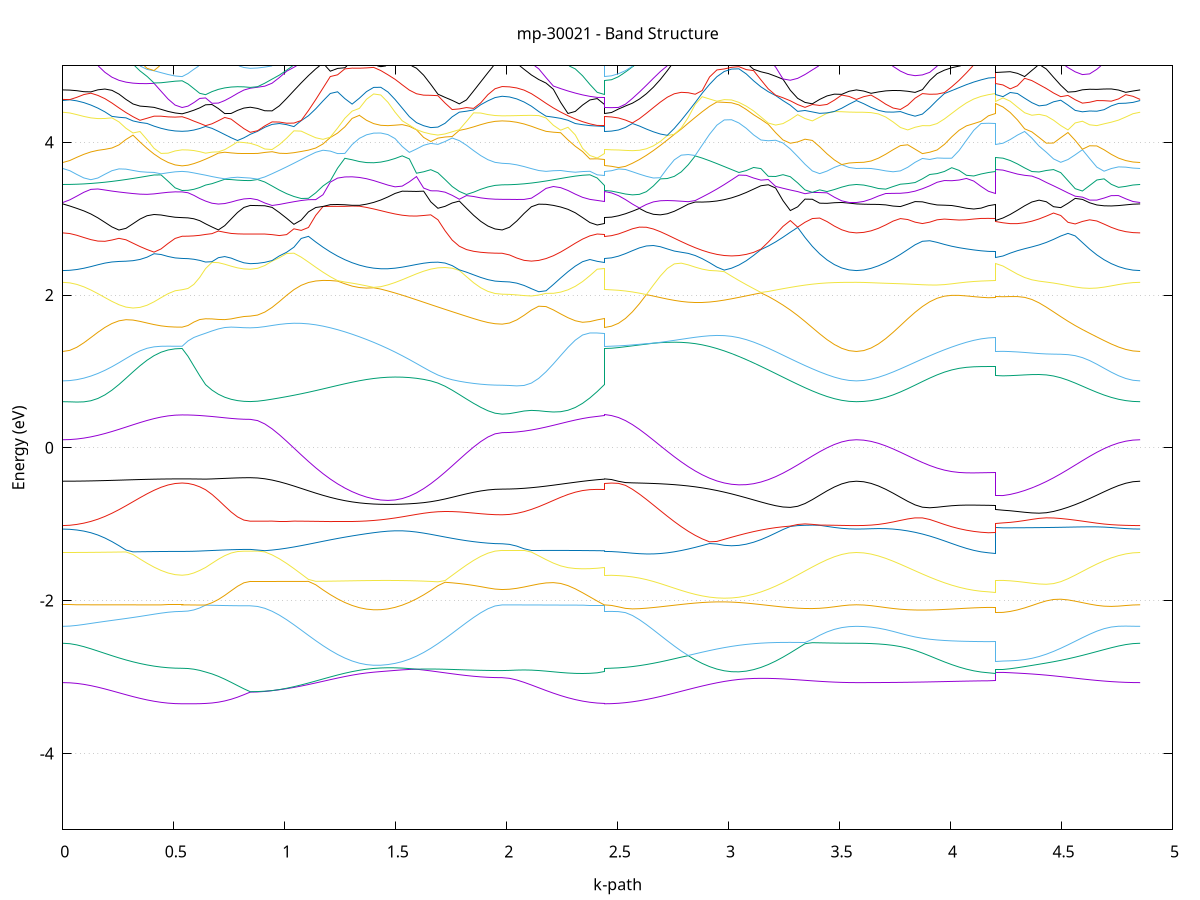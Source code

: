 set title 'mp-30021 - Band Structure'
set xlabel 'k-path'
set ylabel 'Energy (eV)'
set grid y
set yrange [-5:5]
set terminal png size 800,600
set output 'mp-30021_bands_gnuplot.png'
plot '-' using 1:2 with lines notitle, '-' using 1:2 with lines notitle, '-' using 1:2 with lines notitle, '-' using 1:2 with lines notitle, '-' using 1:2 with lines notitle, '-' using 1:2 with lines notitle, '-' using 1:2 with lines notitle, '-' using 1:2 with lines notitle, '-' using 1:2 with lines notitle, '-' using 1:2 with lines notitle, '-' using 1:2 with lines notitle, '-' using 1:2 with lines notitle, '-' using 1:2 with lines notitle, '-' using 1:2 with lines notitle, '-' using 1:2 with lines notitle, '-' using 1:2 with lines notitle, '-' using 1:2 with lines notitle, '-' using 1:2 with lines notitle, '-' using 1:2 with lines notitle, '-' using 1:2 with lines notitle, '-' using 1:2 with lines notitle, '-' using 1:2 with lines notitle, '-' using 1:2 with lines notitle, '-' using 1:2 with lines notitle, '-' using 1:2 with lines notitle, '-' using 1:2 with lines notitle, '-' using 1:2 with lines notitle, '-' using 1:2 with lines notitle, '-' using 1:2 with lines notitle, '-' using 1:2 with lines notitle, '-' using 1:2 with lines notitle, '-' using 1:2 with lines notitle, '-' using 1:2 with lines notitle, '-' using 1:2 with lines notitle, '-' using 1:2 with lines notitle, '-' using 1:2 with lines notitle, '-' using 1:2 with lines notitle, '-' using 1:2 with lines notitle, '-' using 1:2 with lines notitle, '-' using 1:2 with lines notitle, '-' using 1:2 with lines notitle, '-' using 1:2 with lines notitle, '-' using 1:2 with lines notitle, '-' using 1:2 with lines notitle, '-' using 1:2 with lines notitle, '-' using 1:2 with lines notitle, '-' using 1:2 with lines notitle, '-' using 1:2 with lines notitle, '-' using 1:2 with lines notitle, '-' using 1:2 with lines notitle, '-' using 1:2 with lines notitle, '-' using 1:2 with lines notitle, '-' using 1:2 with lines notitle, '-' using 1:2 with lines notitle, '-' using 1:2 with lines notitle, '-' using 1:2 with lines notitle, '-' using 1:2 with lines notitle, '-' using 1:2 with lines notitle, '-' using 1:2 with lines notitle, '-' using 1:2 with lines notitle, '-' using 1:2 with lines notitle, '-' using 1:2 with lines notitle, '-' using 1:2 with lines notitle, '-' using 1:2 with lines notitle
0.000000 -31.302138
0.031627 -31.302138
0.063255 -31.302138
0.094882 -31.302138
0.126509 -31.302138
0.158136 -31.302138
0.189764 -31.302038
0.221391 -31.302038
0.253018 -31.302038
0.284645 -31.302038
0.316273 -31.302038
0.347900 -31.301938
0.379527 -31.301938
0.411155 -31.301938
0.442782 -31.301938
0.474409 -31.301938
0.506036 -31.301938
0.537664 -31.301938
0.537664 -31.301938
0.564084 -31.301938
0.590504 -31.301938
0.616924 -31.301938
0.643345 -31.301938
0.643345 -31.301938
0.672114 -31.301938
0.700884 -31.301938
0.729653 -31.301938
0.758423 -31.301938
0.787192 -31.301938
0.815962 -31.301938
0.844731 -31.301938
0.844731 -31.301938
0.877506 -31.301938
0.910281 -31.301938
0.943056 -31.301938
0.975830 -31.301838
1.008605 -31.301838
1.041380 -31.301838
1.074154 -31.301838
1.106929 -31.301838
1.139704 -31.301738
1.172479 -31.301738
1.205253 -31.301738
1.238028 -31.301738
1.270803 -31.301738
1.303577 -31.301738
1.336352 -31.301738
1.336352 -31.301738
1.368517 -31.301738
1.400682 -31.301738
1.432847 -31.301738
1.465012 -31.301738
1.497177 -31.301738
1.529342 -31.301738
1.561507 -31.301838
1.593672 -31.301838
1.625837 -31.301838
1.658002 -31.301938
1.690167 -31.301938
1.722331 -31.301938
1.754496 -31.302038
1.786661 -31.302038
1.818826 -31.302038
1.850991 -31.302138
1.883156 -31.302138
1.915321 -31.302138
1.947486 -31.302138
1.979651 -31.302138
1.979651 -31.302138
2.012594 -31.302138
2.045536 -31.302138
2.078478 -31.302138
2.111421 -31.302138
2.144363 -31.302138
2.177306 -31.302038
2.210248 -31.302038
2.243190 -31.302038
2.276133 -31.302038
2.309075 -31.301938
2.342018 -31.301938
2.374960 -31.301938
2.407902 -31.301938
2.440845 -31.301938
2.440845 -31.301938
2.472281 -31.301938
2.503716 -31.301938
2.535152 -31.301938
2.566588 -31.301838
2.598024 -31.301838
2.629460 -31.301838
2.660896 -31.301838
2.692331 -31.301838
2.723767 -31.301738
2.755203 -31.301738
2.786639 -31.301738
2.818075 -31.301738
2.849511 -31.301738
2.880947 -31.301738
2.880947 -31.301738
2.914033 -31.301738
2.947120 -31.301738
2.980206 -31.301738
3.013293 -31.301738
3.046379 -31.301738
3.079466 -31.301738
3.112552 -31.301738
3.145639 -31.301838
3.178726 -31.301838
3.211812 -31.301838
3.244899 -31.301938
3.277985 -31.301938
3.311072 -31.301938
3.344158 -31.302038
3.377245 -31.302038
3.410332 -31.302038
3.443418 -31.302138
3.476505 -31.302138
3.509591 -31.302138
3.542678 -31.302138
3.575764 -31.302138
3.575764 -31.302138
3.608813 -31.302138
3.641861 -31.302138
3.674909 -31.302138
3.707958 -31.302138
3.741006 -31.302038
3.774054 -31.302038
3.807103 -31.302038
3.840151 -31.301938
3.873199 -31.301938
3.906248 -31.301938
3.939296 -31.301838
3.972344 -31.301838
4.005393 -31.301838
4.038441 -31.301738
4.071489 -31.301738
4.104538 -31.301738
4.137586 -31.301738
4.170634 -31.301738
4.203683 -31.301738
4.203683 -31.301738
4.236216 -31.301738
4.268749 -31.301738
4.301282 -31.301738
4.333815 -31.301738
4.366348 -31.301738
4.398882 -31.301838
4.431415 -31.301838
4.463948 -31.301838
4.496481 -31.301938
4.529014 -31.301938
4.561547 -31.301938
4.594080 -31.302038
4.626614 -31.302038
4.659147 -31.302038
4.691680 -31.302038
4.724213 -31.302138
4.756746 -31.302138
4.789279 -31.302138
4.821813 -31.302138
4.854346 -31.302138
e
0.000000 -31.100738
0.031627 -31.100738
0.063255 -31.100738
0.094882 -31.100738
0.126509 -31.100738
0.158136 -31.100738
0.189764 -31.100738
0.221391 -31.100738
0.253018 -31.100838
0.284645 -31.100838
0.316273 -31.100838
0.347900 -31.100838
0.379527 -31.100838
0.411155 -31.100838
0.442782 -31.100838
0.474409 -31.100838
0.506036 -31.100838
0.537664 -31.100838
0.537664 -31.100838
0.564084 -31.100838
0.590504 -31.100838
0.616924 -31.100838
0.643345 -31.100838
0.643345 -31.100838
0.672114 -31.100838
0.700884 -31.100838
0.729653 -31.100838
0.758423 -31.100838
0.787192 -31.100838
0.815962 -31.100938
0.844731 -31.100938
0.844731 -31.100938
0.877506 -31.100838
0.910281 -31.100838
0.943056 -31.100838
0.975830 -31.100838
1.008605 -31.100738
1.041380 -31.100738
1.074154 -31.100738
1.106929 -31.100638
1.139704 -31.100538
1.172479 -31.100538
1.205253 -31.100438
1.238028 -31.100338
1.270803 -31.100338
1.303577 -31.100238
1.336352 -31.100138
1.336352 -31.100138
1.368517 -31.100138
1.400682 -31.100038
1.432847 -31.100038
1.465012 -31.100038
1.497177 -31.100138
1.529342 -31.100238
1.561507 -31.100238
1.593672 -31.100338
1.625837 -31.100338
1.658002 -31.100438
1.690167 -31.100438
1.722331 -31.100538
1.754496 -31.100538
1.786661 -31.100538
1.818826 -31.100638
1.850991 -31.100638
1.883156 -31.100638
1.915321 -31.100638
1.947486 -31.100638
1.979651 -31.100638
1.979651 -31.100638
2.012594 -31.100638
2.045536 -31.100638
2.078478 -31.100638
2.111421 -31.100738
2.144363 -31.100738
2.177306 -31.100738
2.210248 -31.100738
2.243190 -31.100738
2.276133 -31.100838
2.309075 -31.100838
2.342018 -31.100838
2.374960 -31.100838
2.407902 -31.100838
2.440845 -31.100838
2.440845 -31.100838
2.472281 -31.100838
2.503716 -31.100838
2.535152 -31.100838
2.566588 -31.100838
2.598024 -31.100738
2.629460 -31.100738
2.660896 -31.100638
2.692331 -31.100638
2.723767 -31.100538
2.755203 -31.100538
2.786639 -31.100438
2.818075 -31.100338
2.849511 -31.100338
2.880947 -31.100238
2.880947 -31.100238
2.914033 -31.100138
2.947120 -31.100138
2.980206 -31.100038
3.013293 -31.100038
3.046379 -31.100038
3.079466 -31.100138
3.112552 -31.100238
3.145639 -31.100238
3.178726 -31.100338
3.211812 -31.100338
3.244899 -31.100438
3.277985 -31.100538
3.311072 -31.100538
3.344158 -31.100538
3.377245 -31.100638
3.410332 -31.100638
3.443418 -31.100638
3.476505 -31.100738
3.509591 -31.100738
3.542678 -31.100738
3.575764 -31.100738
3.575764 -31.100738
3.608813 -31.100738
3.641861 -31.100738
3.674909 -31.100738
3.707958 -31.100638
3.741006 -31.100638
3.774054 -31.100638
3.807103 -31.100638
3.840151 -31.100538
3.873199 -31.100538
3.906248 -31.100538
3.939296 -31.100438
3.972344 -31.100438
4.005393 -31.100338
4.038441 -31.100338
4.071489 -31.100238
4.104538 -31.100138
4.137586 -31.100138
4.170634 -31.100038
4.203683 -31.100038
4.203683 -31.100038
4.236216 -31.100038
4.268749 -31.100138
4.301282 -31.100138
4.333815 -31.100238
4.366348 -31.100238
4.398882 -31.100338
4.431415 -31.100338
4.463948 -31.100438
4.496481 -31.100438
4.529014 -31.100538
4.561547 -31.100538
4.594080 -31.100538
4.626614 -31.100638
4.659147 -31.100638
4.691680 -31.100638
4.724213 -31.100638
4.756746 -31.100738
4.789279 -31.100738
4.821813 -31.100738
4.854346 -31.100738
e
0.000000 -31.099438
0.031627 -31.099438
0.063255 -31.099438
0.094882 -31.099438
0.126509 -31.099438
0.158136 -31.099438
0.189764 -31.099438
0.221391 -31.099338
0.253018 -31.099338
0.284645 -31.099338
0.316273 -31.099338
0.347900 -31.099338
0.379527 -31.099338
0.411155 -31.099338
0.442782 -31.099338
0.474409 -31.099338
0.506036 -31.099338
0.537664 -31.099338
0.537664 -31.099338
0.564084 -31.099338
0.590504 -31.099338
0.616924 -31.099338
0.643345 -31.099338
0.643345 -31.099338
0.672114 -31.099338
0.700884 -31.099338
0.729653 -31.099338
0.758423 -31.099338
0.787192 -31.099338
0.815962 -31.099338
0.844731 -31.099338
0.844731 -31.099338
0.877506 -31.099338
0.910281 -31.099338
0.943056 -31.099338
0.975830 -31.099338
1.008605 -31.099338
1.041380 -31.099438
1.074154 -31.099438
1.106929 -31.099438
1.139704 -31.099538
1.172479 -31.099538
1.205253 -31.099638
1.238028 -31.099638
1.270803 -31.099738
1.303577 -31.099738
1.336352 -31.099838
1.336352 -31.099838
1.368517 -31.099938
1.400682 -31.099938
1.432847 -31.099938
1.465012 -31.099938
1.497177 -31.099838
1.529342 -31.099838
1.561507 -31.099738
1.593672 -31.099738
1.625837 -31.099638
1.658002 -31.099638
1.690167 -31.099638
1.722331 -31.099538
1.754496 -31.099538
1.786661 -31.099538
1.818826 -31.099538
1.850991 -31.099538
1.883156 -31.099538
1.915321 -31.099438
1.947486 -31.099438
1.979651 -31.099438
1.979651 -31.099438
2.012594 -31.099438
2.045536 -31.099438
2.078478 -31.099438
2.111421 -31.099438
2.144363 -31.099438
2.177306 -31.099438
2.210248 -31.099438
2.243190 -31.099438
2.276133 -31.099338
2.309075 -31.099338
2.342018 -31.099338
2.374960 -31.099338
2.407902 -31.099338
2.440845 -31.099338
2.440845 -31.099338
2.472281 -31.099338
2.503716 -31.099338
2.535152 -31.099338
2.566588 -31.099338
2.598024 -31.099438
2.629460 -31.099438
2.660896 -31.099438
2.692331 -31.099438
2.723767 -31.099538
2.755203 -31.099538
2.786639 -31.099638
2.818075 -31.099638
2.849511 -31.099738
2.880947 -31.099738
2.880947 -31.099738
2.914033 -31.099838
2.947120 -31.099938
2.980206 -31.099938
3.013293 -31.099938
3.046379 -31.099938
3.079466 -31.099838
3.112552 -31.099738
3.145639 -31.099738
3.178726 -31.099638
3.211812 -31.099638
3.244899 -31.099638
3.277985 -31.099538
3.311072 -31.099538
3.344158 -31.099538
3.377245 -31.099438
3.410332 -31.099438
3.443418 -31.099438
3.476505 -31.099438
3.509591 -31.099438
3.542678 -31.099438
3.575764 -31.099438
3.575764 -31.099438
3.608813 -31.099438
3.641861 -31.099438
3.674909 -31.099438
3.707958 -31.099438
3.741006 -31.099438
3.774054 -31.099438
3.807103 -31.099438
3.840151 -31.099538
3.873199 -31.099538
3.906248 -31.099538
3.939296 -31.099638
3.972344 -31.099638
4.005393 -31.099638
4.038441 -31.099738
4.071489 -31.099738
4.104538 -31.099838
4.137586 -31.099838
4.170634 -31.099938
4.203683 -31.100038
4.203683 -31.099938
4.236216 -31.099938
4.268749 -31.099838
4.301282 -31.099838
4.333815 -31.099738
4.366348 -31.099738
4.398882 -31.099738
4.431415 -31.099638
4.463948 -31.099638
4.496481 -31.099538
4.529014 -31.099538
4.561547 -31.099538
4.594080 -31.099538
4.626614 -31.099438
4.659147 -31.099438
4.691680 -31.099438
4.724213 -31.099438
4.756746 -31.099438
4.789279 -31.099438
4.821813 -31.099438
4.854346 -31.099438
e
0.000000 -31.040538
0.031627 -31.040538
0.063255 -31.040538
0.094882 -31.040438
0.126509 -31.040438
0.158136 -31.040338
0.189764 -31.040238
0.221391 -31.040138
0.253018 -31.039938
0.284645 -31.039838
0.316273 -31.039638
0.347900 -31.039538
0.379527 -31.039338
0.411155 -31.039138
0.442782 -31.039038
0.474409 -31.038838
0.506036 -31.038838
0.537664 -31.038738
0.537664 -31.038738
0.564084 -31.038738
0.590504 -31.038738
0.616924 -31.038838
0.643345 -31.038838
0.643345 -31.038838
0.672114 -31.038838
0.700884 -31.038838
0.729653 -31.038838
0.758423 -31.038838
0.787192 -31.038738
0.815962 -31.038738
0.844731 -31.038738
0.844731 -31.038738
0.877506 -31.038738
0.910281 -31.038838
0.943056 -31.038838
0.975830 -31.038838
1.008605 -31.038838
1.041380 -31.038838
1.074154 -31.038938
1.106929 -31.038938
1.139704 -31.038938
1.172479 -31.039038
1.205253 -31.039038
1.238028 -31.039138
1.270803 -31.039238
1.303577 -31.039238
1.336352 -31.039338
1.336352 -31.039338
1.368517 -31.039438
1.400682 -31.039438
1.432847 -31.039538
1.465012 -31.039638
1.497177 -31.039738
1.529342 -31.039838
1.561507 -31.039938
1.593672 -31.040038
1.625837 -31.040038
1.658002 -31.040138
1.690167 -31.040238
1.722331 -31.040338
1.754496 -31.040338
1.786661 -31.040438
1.818826 -31.040438
1.850991 -31.040538
1.883156 -31.040538
1.915321 -31.040538
1.947486 -31.040538
1.979651 -31.040538
1.979651 -31.040538
2.012594 -31.040538
2.045536 -31.040538
2.078478 -31.040438
2.111421 -31.040438
2.144363 -31.040238
2.177306 -31.040138
2.210248 -31.040038
2.243190 -31.039838
2.276133 -31.039638
2.309075 -31.039438
2.342018 -31.039338
2.374960 -31.039138
2.407902 -31.038938
2.440845 -31.038838
2.440845 -31.038738
2.472281 -31.038738
2.503716 -31.038738
2.535152 -31.038738
2.566588 -31.038838
2.598024 -31.038838
2.629460 -31.038838
2.660896 -31.038838
2.692331 -31.038938
2.723767 -31.038938
2.755203 -31.038938
2.786639 -31.039038
2.818075 -31.039038
2.849511 -31.039138
2.880947 -31.039238
2.880947 -31.039238
2.914033 -31.039238
2.947120 -31.039338
2.980206 -31.039438
3.013293 -31.039538
3.046379 -31.039638
3.079466 -31.039638
3.112552 -31.039738
3.145639 -31.039838
3.178726 -31.039938
3.211812 -31.040038
3.244899 -31.040138
3.277985 -31.040238
3.311072 -31.040238
3.344158 -31.040338
3.377245 -31.040438
3.410332 -31.040438
3.443418 -31.040538
3.476505 -31.040538
3.509591 -31.040538
3.542678 -31.040538
3.575764 -31.040538
3.575764 -31.040538
3.608813 -31.040538
3.641861 -31.040538
3.674909 -31.040538
3.707958 -31.040438
3.741006 -31.040438
3.774054 -31.040338
3.807103 -31.040338
3.840151 -31.040238
3.873199 -31.040138
3.906248 -31.040038
3.939296 -31.039938
3.972344 -31.039838
4.005393 -31.039738
4.038441 -31.039738
4.071489 -31.039638
4.104538 -31.039538
4.137586 -31.039538
4.170634 -31.039538
4.203683 -31.039538
4.203683 -31.039538
4.236216 -31.039538
4.268749 -31.039538
4.301282 -31.039538
4.333815 -31.039638
4.366348 -31.039738
4.398882 -31.039738
4.431415 -31.039838
4.463948 -31.039938
4.496481 -31.040038
4.529014 -31.040138
4.561547 -31.040138
4.594080 -31.040238
4.626614 -31.040338
4.659147 -31.040338
4.691680 -31.040438
4.724213 -31.040438
4.756746 -31.040538
4.789279 -31.040538
4.821813 -31.040538
4.854346 -31.040538
e
0.000000 -31.035038
0.031627 -31.035038
0.063255 -31.035138
0.094882 -31.035138
0.126509 -31.035238
0.158136 -31.035338
0.189764 -31.035438
0.221391 -31.035538
0.253018 -31.035738
0.284645 -31.035838
0.316273 -31.036038
0.347900 -31.036238
0.379527 -31.036438
0.411155 -31.036638
0.442782 -31.036738
0.474409 -31.036838
0.506036 -31.036938
0.537664 -31.037038
0.537664 -31.037038
0.564084 -31.037038
0.590504 -31.037038
0.616924 -31.036938
0.643345 -31.036938
0.643345 -31.036938
0.672114 -31.036938
0.700884 -31.036938
0.729653 -31.036938
0.758423 -31.036938
0.787192 -31.036938
0.815962 -31.037038
0.844731 -31.037038
0.844731 -31.037038
0.877506 -31.036938
0.910281 -31.036938
0.943056 -31.036938
0.975830 -31.036938
1.008605 -31.036838
1.041380 -31.036838
1.074154 -31.036738
1.106929 -31.036638
1.139704 -31.036638
1.172479 -31.036538
1.205253 -31.036438
1.238028 -31.036338
1.270803 -31.036238
1.303577 -31.036138
1.336352 -31.036038
1.336352 -31.036038
1.368517 -31.035938
1.400682 -31.035938
1.432847 -31.035838
1.465012 -31.035738
1.497177 -31.035638
1.529342 -31.035538
1.561507 -31.035538
1.593672 -31.035438
1.625837 -31.035338
1.658002 -31.035338
1.690167 -31.035238
1.722331 -31.035238
1.754496 -31.035138
1.786661 -31.035138
1.818826 -31.035138
1.850991 -31.035038
1.883156 -31.035038
1.915321 -31.035038
1.947486 -31.035038
1.979651 -31.035038
1.979651 -31.035038
2.012594 -31.035038
2.045536 -31.035138
2.078478 -31.035138
2.111421 -31.035238
2.144363 -31.035338
2.177306 -31.035538
2.210248 -31.035638
2.243190 -31.035838
2.276133 -31.036038
2.309075 -31.036238
2.342018 -31.036438
2.374960 -31.036638
2.407902 -31.036838
2.440845 -31.036938
2.440845 -31.037038
2.472281 -31.037038
2.503716 -31.037038
2.535152 -31.036938
2.566588 -31.036938
2.598024 -31.036938
2.629460 -31.036838
2.660896 -31.036738
2.692331 -31.036738
2.723767 -31.036638
2.755203 -31.036538
2.786639 -31.036538
2.818075 -31.036438
2.849511 -31.036338
2.880947 -31.036238
2.880947 -31.036238
2.914033 -31.036138
2.947120 -31.036038
2.980206 -31.035938
3.013293 -31.035838
3.046379 -31.035738
3.079466 -31.035738
3.112552 -31.035638
3.145639 -31.035538
3.178726 -31.035438
3.211812 -31.035438
3.244899 -31.035338
3.277985 -31.035338
3.311072 -31.035238
3.344158 -31.035238
3.377245 -31.035138
3.410332 -31.035138
3.443418 -31.035138
3.476505 -31.035038
3.509591 -31.035038
3.542678 -31.035038
3.575764 -31.035038
3.575764 -31.035038
3.608813 -31.035038
3.641861 -31.035038
3.674909 -31.035138
3.707958 -31.035138
3.741006 -31.035138
3.774054 -31.035238
3.807103 -31.035238
3.840151 -31.035338
3.873199 -31.035438
3.906248 -31.035438
3.939296 -31.035538
3.972344 -31.035638
4.005393 -31.035638
4.038441 -31.035738
4.071489 -31.035738
4.104538 -31.035838
4.137586 -31.035838
4.170634 -31.035838
4.203683 -31.035838
4.203683 -31.035838
4.236216 -31.035838
4.268749 -31.035838
4.301282 -31.035838
4.333815 -31.035738
4.366348 -31.035738
4.398882 -31.035638
4.431415 -31.035638
4.463948 -31.035538
4.496481 -31.035438
4.529014 -31.035438
4.561547 -31.035338
4.594080 -31.035338
4.626614 -31.035238
4.659147 -31.035238
4.691680 -31.035138
4.724213 -31.035138
4.756746 -31.035138
4.789279 -31.035038
4.821813 -31.035038
4.854346 -31.035038
e
0.000000 -14.946938
0.031627 -14.946838
0.063255 -14.946838
0.094882 -14.946638
0.126509 -14.946538
0.158136 -14.946338
0.189764 -14.946138
0.221391 -14.945838
0.253018 -14.945538
0.284645 -14.945338
0.316273 -14.945038
0.347900 -14.944838
0.379527 -14.944638
0.411155 -14.944438
0.442782 -14.944338
0.474409 -14.944238
0.506036 -14.944138
0.537664 -14.944138
0.537664 -14.944138
0.564084 -14.944138
0.590504 -14.944138
0.616924 -14.944138
0.643345 -14.944138
0.643345 -14.944138
0.672114 -14.944038
0.700884 -14.944038
0.729653 -14.943938
0.758423 -14.943938
0.787192 -14.943938
0.815962 -14.943838
0.844731 -14.943838
0.844731 -14.943838
0.877506 -14.943838
0.910281 -14.943938
0.943056 -14.944038
0.975830 -14.944138
1.008605 -14.944238
1.041380 -14.944438
1.074154 -14.944538
1.106929 -14.944838
1.139704 -14.945038
1.172479 -14.945338
1.205253 -14.945538
1.238028 -14.945838
1.270803 -14.946038
1.303577 -14.946338
1.336352 -14.946538
1.336352 -14.946538
1.368517 -14.946738
1.400682 -14.946838
1.432847 -14.946938
1.465012 -14.947038
1.497177 -14.947138
1.529342 -14.947138
1.561507 -14.947138
1.593672 -14.947138
1.625837 -14.947138
1.658002 -14.947138
1.690167 -14.947138
1.722331 -14.947138
1.754496 -14.947138
1.786661 -14.947138
1.818826 -14.947138
1.850991 -14.947138
1.883156 -14.947138
1.915321 -14.947138
1.947486 -14.947238
1.979651 -14.947238
1.979651 -14.947238
2.012594 -14.947138
2.045536 -14.947038
2.078478 -14.946938
2.111421 -14.946638
2.144363 -14.946438
2.177306 -14.946138
2.210248 -14.945838
2.243190 -14.945538
2.276133 -14.945138
2.309075 -14.944938
2.342018 -14.944638
2.374960 -14.944438
2.407902 -14.944238
2.440845 -14.944138
2.440845 -14.944138
2.472281 -14.944138
2.503716 -14.944138
2.535152 -14.944238
2.566588 -14.944338
2.598024 -14.944438
2.629460 -14.944538
2.660896 -14.944738
2.692331 -14.944838
2.723767 -14.945038
2.755203 -14.945238
2.786639 -14.945538
2.818075 -14.945738
2.849511 -14.945938
2.880947 -14.946138
2.880947 -14.946138
2.914033 -14.946338
2.947120 -14.946538
2.980206 -14.946738
3.013293 -14.946838
3.046379 -14.946938
3.079466 -14.947038
3.112552 -14.947038
3.145639 -14.947038
3.178726 -14.947038
3.211812 -14.947038
3.244899 -14.946938
3.277985 -14.946938
3.311072 -14.946938
3.344158 -14.946938
3.377245 -14.946938
3.410332 -14.946838
3.443418 -14.946938
3.476505 -14.946938
3.509591 -14.946938
3.542678 -14.946938
3.575764 -14.946938
3.575764 -14.946938
3.608813 -14.946938
3.641861 -14.946838
3.674909 -14.946838
3.707958 -14.946838
3.741006 -14.946738
3.774054 -14.946738
3.807103 -14.946738
3.840151 -14.946638
3.873199 -14.946638
3.906248 -14.946638
3.939296 -14.946638
3.972344 -14.946638
4.005393 -14.946638
4.038441 -14.946738
4.071489 -14.946738
4.104538 -14.946738
4.137586 -14.946738
4.170634 -14.946838
4.203683 -14.946838
4.203683 -14.946838
4.236216 -14.946838
4.268749 -14.946838
4.301282 -14.946838
4.333815 -14.946738
4.366348 -14.946738
4.398882 -14.946738
4.431415 -14.946738
4.463948 -14.946738
4.496481 -14.946638
4.529014 -14.946638
4.561547 -14.946638
4.594080 -14.946738
4.626614 -14.946738
4.659147 -14.946738
4.691680 -14.946838
4.724213 -14.946838
4.756746 -14.946838
4.789279 -14.946838
4.821813 -14.946938
4.854346 -14.946938
e
0.000000 -14.828038
0.031627 -14.828138
0.063255 -14.828238
0.094882 -14.828438
0.126509 -14.828838
0.158136 -14.829138
0.189764 -14.829538
0.221391 -14.830038
0.253018 -14.830538
0.284645 -14.831038
0.316273 -14.831538
0.347900 -14.831938
0.379527 -14.832438
0.411155 -14.832738
0.442782 -14.833038
0.474409 -14.833238
0.506036 -14.833438
0.537664 -14.833438
0.537664 -14.833438
0.564084 -14.833438
0.590504 -14.833438
0.616924 -14.833338
0.643345 -14.833338
0.643345 -14.833338
0.672114 -14.833338
0.700884 -14.833338
0.729653 -14.833338
0.758423 -14.833338
0.787192 -14.833338
0.815962 -14.833338
0.844731 -14.833338
0.844731 -14.833338
0.877506 -14.833638
0.910281 -14.834338
0.943056 -14.835538
0.975830 -14.837138
1.008605 -14.838938
1.041380 -14.841038
1.074154 -14.843238
1.106929 -14.845538
1.139704 -14.847738
1.172479 -14.849838
1.205253 -14.851638
1.238028 -14.853338
1.270803 -14.854638
1.303577 -14.855538
1.336352 -14.856138
1.336352 -14.856138
1.368517 -14.856338
1.400682 -14.856238
1.432847 -14.855638
1.465012 -14.854838
1.497177 -14.853538
1.529342 -14.852038
1.561507 -14.850238
1.593672 -14.848238
1.625837 -14.846038
1.658002 -14.843838
1.690167 -14.841438
1.722331 -14.839138
1.754496 -14.836938
1.786661 -14.834838
1.818826 -14.832938
1.850991 -14.831238
1.883156 -14.829938
1.915321 -14.828938
1.947486 -14.828338
1.979651 -14.828138
1.979651 -14.828138
2.012594 -14.828138
2.045536 -14.828338
2.078478 -14.828638
2.111421 -14.828938
2.144363 -14.829438
2.177306 -14.829938
2.210248 -14.830438
2.243190 -14.831038
2.276133 -14.831538
2.309075 -14.832038
2.342018 -14.832538
2.374960 -14.832838
2.407902 -14.833138
2.440845 -14.833338
2.440845 -14.833438
2.472281 -14.833638
2.503716 -14.834338
2.535152 -14.835438
2.566588 -14.836938
2.598024 -14.838638
2.629460 -14.840638
2.660896 -14.842838
2.692331 -14.844938
2.723767 -14.847138
2.755203 -14.849238
2.786639 -14.851138
2.818075 -14.852738
2.849511 -14.854238
2.880947 -14.855338
2.880947 -14.855338
2.914033 -14.856138
2.947120 -14.856538
2.980206 -14.856538
3.013293 -14.856138
3.046379 -14.855338
3.079466 -14.854238
3.112552 -14.852738
3.145639 -14.851038
3.178726 -14.849038
3.211812 -14.846838
3.244899 -14.844438
3.277985 -14.842038
3.311072 -14.839638
3.344158 -14.837338
3.377245 -14.835138
3.410332 -14.833138
3.443418 -14.831438
3.476505 -14.829938
3.509591 -14.828938
3.542678 -14.828338
3.575764 -14.828038
3.575764 -14.828038
3.608813 -14.828238
3.641861 -14.828838
3.674909 -14.829738
3.707958 -14.831038
3.741006 -14.832638
3.774054 -14.834438
3.807103 -14.836538
3.840151 -14.838838
3.873199 -14.841238
3.906248 -14.843638
3.939296 -14.845938
3.972344 -14.848238
4.005393 -14.850338
4.038441 -14.852238
4.071489 -14.853838
4.104538 -14.855138
4.137586 -14.856138
4.170634 -14.856738
4.203683 -14.856938
4.203683 -14.856738
4.236216 -14.856538
4.268749 -14.856038
4.301282 -14.855138
4.333815 -14.853938
4.366348 -14.852538
4.398882 -14.850738
4.431415 -14.848838
4.463948 -14.846738
4.496481 -14.844538
4.529014 -14.842338
4.561547 -14.840038
4.594080 -14.837838
4.626614 -14.835738
4.659147 -14.833838
4.691680 -14.832138
4.724213 -14.830738
4.756746 -14.829538
4.789279 -14.828738
4.821813 -14.828238
4.854346 -14.828038
e
0.000000 -14.816538
0.031627 -14.816638
0.063255 -14.816938
0.094882 -14.817438
0.126509 -14.818038
0.158136 -14.818738
0.189764 -14.819638
0.221391 -14.820538
0.253018 -14.821438
0.284645 -14.822438
0.316273 -14.823338
0.347900 -14.824138
0.379527 -14.824838
0.411155 -14.825438
0.442782 -14.825938
0.474409 -14.826338
0.506036 -14.826538
0.537664 -14.826638
0.537664 -14.826638
0.564084 -14.826638
0.590504 -14.826738
0.616924 -14.826738
0.643345 -14.826838
0.643345 -14.826838
0.672114 -14.826938
0.700884 -14.827138
0.729653 -14.827238
0.758423 -14.827438
0.787192 -14.827538
0.815962 -14.827538
0.844731 -14.827538
0.844731 -14.827538
0.877506 -14.827538
0.910281 -14.827238
0.943056 -14.826938
0.975830 -14.826338
1.008605 -14.825738
1.041380 -14.824938
1.074154 -14.824138
1.106929 -14.823238
1.139704 -14.822238
1.172479 -14.821238
1.205253 -14.820238
1.238028 -14.819238
1.270803 -14.818238
1.303577 -14.817338
1.336352 -14.816538
1.336352 -14.816538
1.368517 -14.815838
1.400682 -14.815338
1.432847 -14.814838
1.465012 -14.814438
1.497177 -14.814238
1.529342 -14.814138
1.561507 -14.814138
1.593672 -14.814138
1.625837 -14.814338
1.658002 -14.814538
1.690167 -14.814838
1.722331 -14.815138
1.754496 -14.815438
1.786661 -14.815738
1.818826 -14.816038
1.850991 -14.816338
1.883156 -14.816538
1.915321 -14.816638
1.947486 -14.816738
1.979651 -14.816838
1.979651 -14.816838
2.012594 -14.816938
2.045536 -14.817238
2.078478 -14.817838
2.111421 -14.818638
2.144363 -14.819538
2.177306 -14.820538
2.210248 -14.821638
2.243190 -14.822638
2.276133 -14.823638
2.309075 -14.824638
2.342018 -14.825438
2.374960 -14.826038
2.407902 -14.826538
2.440845 -14.826838
2.440845 -14.826638
2.472281 -14.826538
2.503716 -14.826338
2.535152 -14.826038
2.566588 -14.825538
2.598024 -14.824938
2.629460 -14.824238
2.660896 -14.823438
2.692331 -14.822638
2.723767 -14.821738
2.755203 -14.820738
2.786639 -14.819838
2.818075 -14.818838
2.849511 -14.817938
2.880947 -14.817038
2.880947 -14.817038
2.914033 -14.816238
2.947120 -14.815538
2.980206 -14.814838
3.013293 -14.814338
3.046379 -14.813938
3.079466 -14.813738
3.112552 -14.813638
3.145639 -14.813538
3.178726 -14.813638
3.211812 -14.813838
3.244899 -14.814038
3.277985 -14.814338
3.311072 -14.814738
3.344158 -14.815038
3.377245 -14.815438
3.410332 -14.815738
3.443418 -14.816038
3.476505 -14.816238
3.509591 -14.816438
3.542678 -14.816538
3.575764 -14.816538
3.575764 -14.816538
3.608813 -14.816538
3.641861 -14.816538
3.674909 -14.816438
3.707958 -14.816338
3.741006 -14.816138
3.774054 -14.815938
3.807103 -14.815738
3.840151 -14.815438
3.873199 -14.815138
3.906248 -14.814838
3.939296 -14.814538
3.972344 -14.814238
4.005393 -14.813938
4.038441 -14.813738
4.071489 -14.813538
4.104538 -14.813338
4.137586 -14.813238
4.170634 -14.813138
4.203683 -14.813138
4.203683 -14.814038
4.236216 -14.814038
4.268749 -14.814038
4.301282 -14.814138
4.333815 -14.814238
4.366348 -14.814338
4.398882 -14.814538
4.431415 -14.814738
4.463948 -14.814938
4.496481 -14.815138
4.529014 -14.815338
4.561547 -14.815538
4.594080 -14.815738
4.626614 -14.815938
4.659147 -14.816138
4.691680 -14.816238
4.724213 -14.816338
4.756746 -14.816438
4.789279 -14.816538
4.821813 -14.816538
4.854346 -14.816538
e
0.000000 -14.671638
0.031627 -14.671538
0.063255 -14.671438
0.094882 -14.671238
0.126509 -14.671038
0.158136 -14.671138
0.189764 -14.671838
0.221391 -14.673338
0.253018 -14.675138
0.284645 -14.676938
0.316273 -14.678338
0.347900 -14.679438
0.379527 -14.680138
0.411155 -14.680538
0.442782 -14.680738
0.474409 -14.680638
0.506036 -14.680538
0.537664 -14.680538
0.537664 -14.680538
0.564084 -14.680538
0.590504 -14.680638
0.616924 -14.680738
0.643345 -14.680938
0.643345 -14.680938
0.672114 -14.680838
0.700884 -14.680738
0.729653 -14.680638
0.758423 -14.680638
0.787192 -14.681038
0.815962 -14.681438
0.844731 -14.681538
0.844731 -14.681538
0.877506 -14.681338
0.910281 -14.680638
0.943056 -14.679838
0.975830 -14.679638
1.008605 -14.679538
1.041380 -14.679238
1.074154 -14.679038
1.106929 -14.678638
1.139704 -14.678238
1.172479 -14.677638
1.205253 -14.676938
1.238028 -14.676238
1.270803 -14.675338
1.303577 -14.674338
1.336352 -14.673338
1.336352 -14.673338
1.368517 -14.673138
1.400682 -14.673338
1.432847 -14.673238
1.465012 -14.672938
1.497177 -14.672238
1.529342 -14.671338
1.561507 -14.670238
1.593672 -14.669038
1.625837 -14.668538
1.658002 -14.668438
1.690167 -14.668238
1.722331 -14.667938
1.754496 -14.667538
1.786661 -14.667138
1.818826 -14.666838
1.850991 -14.666438
1.883156 -14.666238
1.915321 -14.666038
1.947486 -14.665938
1.979651 -14.665938
1.979651 -14.665938
2.012594 -14.668238
2.045536 -14.670638
2.078478 -14.672938
2.111421 -14.675138
2.144363 -14.677038
2.177306 -14.678738
2.210248 -14.680038
2.243190 -14.681038
2.276133 -14.681638
2.309075 -14.681938
2.342018 -14.681938
2.374960 -14.681738
2.407902 -14.681438
2.440845 -14.680938
2.440845 -14.680538
2.472281 -14.680438
2.503716 -14.680138
2.535152 -14.679638
2.566588 -14.679038
2.598024 -14.678538
2.629460 -14.678038
2.660896 -14.677838
2.692331 -14.677838
2.723767 -14.678138
2.755203 -14.678738
2.786639 -14.679338
2.818075 -14.680038
2.849511 -14.680738
2.880947 -14.681238
2.880947 -14.681238
2.914033 -14.681638
2.947120 -14.681738
2.980206 -14.681538
3.013293 -14.681038
3.046379 -14.680338
3.079466 -14.679338
3.112552 -14.678138
3.145639 -14.676738
3.178726 -14.675338
3.211812 -14.673838
3.244899 -14.672538
3.277985 -14.671438
3.311072 -14.670638
3.344158 -14.670238
3.377245 -14.670238
3.410332 -14.670438
3.443418 -14.670738
3.476505 -14.671038
3.509591 -14.671338
3.542678 -14.671538
3.575764 -14.671638
3.575764 -14.671638
3.608813 -14.671538
3.641861 -14.671438
3.674909 -14.671138
3.707958 -14.671038
3.741006 -14.671238
3.774054 -14.671738
3.807103 -14.672538
3.840151 -14.673538
3.873199 -14.674638
3.906248 -14.675638
3.939296 -14.676738
3.972344 -14.677738
4.005393 -14.678738
4.038441 -14.679738
4.071489 -14.680638
4.104538 -14.681338
4.137586 -14.681938
4.170634 -14.682338
4.203683 -14.682438
4.203683 -14.680538
4.236216 -14.680338
4.268749 -14.680038
4.301282 -14.679538
4.333815 -14.678938
4.366348 -14.678238
4.398882 -14.677538
4.431415 -14.676838
4.463948 -14.676038
4.496481 -14.675338
4.529014 -14.674538
4.561547 -14.673738
4.594080 -14.673038
4.626614 -14.672438
4.659147 -14.671938
4.691680 -14.671638
4.724213 -14.671438
4.756746 -14.671538
4.789279 -14.671538
4.821813 -14.671638
4.854346 -14.671638
e
0.000000 -14.660638
0.031627 -14.660638
0.063255 -14.660438
0.094882 -14.660338
0.126509 -14.663038
0.158136 -14.665438
0.189764 -14.667138
0.221391 -14.668038
0.253018 -14.668438
0.284645 -14.668838
0.316273 -14.669238
0.347900 -14.669638
0.379527 -14.670038
0.411155 -14.670438
0.442782 -14.670738
0.474409 -14.670938
0.506036 -14.671038
0.537664 -14.671138
0.537664 -14.671138
0.564084 -14.671338
0.590504 -14.671838
0.616924 -14.672638
0.643345 -14.673538
0.643345 -14.673538
0.672114 -14.675238
0.700884 -14.676938
0.729653 -14.678338
0.758423 -14.679438
0.787192 -14.679838
0.815962 -14.679938
0.844731 -14.679938
0.844731 -14.679938
0.877506 -14.679938
0.910281 -14.679838
0.943056 -14.679538
0.975830 -14.677938
1.008605 -14.676138
1.041380 -14.674038
1.074154 -14.671838
1.106929 -14.669538
1.139704 -14.667538
1.172479 -14.666838
1.205253 -14.667938
1.238028 -14.669338
1.270803 -14.670638
1.303577 -14.671738
1.336352 -14.672638
1.336352 -14.672638
1.368517 -14.672238
1.400682 -14.671138
1.432847 -14.670138
1.465012 -14.669238
1.497177 -14.668638
1.529342 -14.668438
1.561507 -14.668438
1.593672 -14.668538
1.625837 -14.667838
1.658002 -14.666638
1.690167 -14.665638
1.722331 -14.665038
1.754496 -14.664638
1.786661 -14.664538
1.818826 -14.664638
1.850991 -14.664938
1.883156 -14.665138
1.915321 -14.665438
1.947486 -14.665538
1.979651 -14.665638
1.979651 -14.665638
2.012594 -14.663538
2.045536 -14.661538
2.078478 -14.660138
2.111421 -14.659538
2.144363 -14.659138
2.177306 -14.659538
2.210248 -14.660538
2.243190 -14.662038
2.276133 -14.663838
2.309075 -14.665838
2.342018 -14.667938
2.374960 -14.670038
2.407902 -14.671938
2.440845 -14.673538
2.440845 -14.671138
2.472281 -14.671038
2.503716 -14.670938
2.535152 -14.670838
2.566588 -14.670538
2.598024 -14.670238
2.629460 -14.669838
2.660896 -14.669338
2.692331 -14.668738
2.723767 -14.668038
2.755203 -14.667338
2.786639 -14.666538
2.818075 -14.665738
2.849511 -14.664938
2.880947 -14.664538
2.880947 -14.664538
2.914033 -14.664638
2.947120 -14.665238
2.980206 -14.666038
3.013293 -14.666938
3.046379 -14.667738
3.079466 -14.668438
3.112552 -14.669038
3.145639 -14.669438
3.178726 -14.669638
3.211812 -14.669538
3.244899 -14.669338
3.277985 -14.668938
3.311072 -14.668238
3.344158 -14.667338
3.377245 -14.666338
3.410332 -14.665238
3.443418 -14.664038
3.476505 -14.662838
3.509591 -14.661738
3.542678 -14.660938
3.575764 -14.660638
3.575764 -14.660638
3.608813 -14.660938
3.641861 -14.661538
3.674909 -14.662438
3.707958 -14.663238
3.741006 -14.663938
3.774054 -14.664238
3.807103 -14.664438
3.840151 -14.664538
3.873199 -14.664838
3.906248 -14.665038
3.939296 -14.665338
3.972344 -14.665538
4.005393 -14.665538
4.038441 -14.665338
4.071489 -14.665038
4.104538 -14.664638
4.137586 -14.664238
4.170634 -14.663938
4.203683 -14.663738
4.203683 -14.665038
4.236216 -14.665038
4.268749 -14.664938
4.301282 -14.664838
4.333815 -14.664838
4.366348 -14.664738
4.398882 -14.664738
4.431415 -14.664938
4.463948 -14.665038
4.496481 -14.665238
4.529014 -14.665238
4.561547 -14.665238
4.594080 -14.665138
4.626614 -14.664938
4.659147 -14.664538
4.691680 -14.663838
4.724213 -14.663038
4.756746 -14.662238
4.789279 -14.661438
4.821813 -14.660838
4.854346 -14.660638
e
0.000000 -14.652538
0.031627 -14.655038
0.063255 -14.657638
0.094882 -14.660238
0.126509 -14.659938
0.158136 -14.659538
0.189764 -14.659038
0.221391 -14.658538
0.253018 -14.657938
0.284645 -14.657338
0.316273 -14.656638
0.347900 -14.655938
0.379527 -14.655238
0.411155 -14.654538
0.442782 -14.653738
0.474409 -14.653138
0.506036 -14.652538
0.537664 -14.652538
0.537664 -14.652538
0.564084 -14.652338
0.590504 -14.652338
0.616924 -14.652238
0.643345 -14.652238
0.643345 -14.652238
0.672114 -14.652038
0.700884 -14.651838
0.729653 -14.651638
0.758423 -14.651538
0.787192 -14.651438
0.815962 -14.651338
0.844731 -14.651338
0.844731 -14.651338
0.877506 -14.651538
0.910281 -14.652138
0.943056 -14.653238
0.975830 -14.654538
1.008605 -14.656138
1.041380 -14.657838
1.074154 -14.659738
1.106929 -14.661538
1.139704 -14.663138
1.172479 -14.663438
1.205253 -14.661838
1.238028 -14.659838
1.270803 -14.660838
1.303577 -14.661738
1.336352 -14.662738
1.336352 -14.662738
1.368517 -14.663538
1.400682 -14.664338
1.432847 -14.665038
1.465012 -14.665538
1.497177 -14.665638
1.529342 -14.665338
1.561507 -14.664738
1.593672 -14.664038
1.625837 -14.663438
1.658002 -14.662938
1.690167 -14.662538
1.722331 -14.662238
1.754496 -14.661938
1.786661 -14.661738
1.818826 -14.661538
1.850991 -14.661238
1.883156 -14.661038
1.915321 -14.660838
1.947486 -14.660638
1.979651 -14.660638
1.979651 -14.660638
2.012594 -14.660538
2.045536 -14.660338
2.078478 -14.660038
2.111421 -14.659338
2.144363 -14.659038
2.177306 -14.658338
2.210248 -14.657638
2.243190 -14.656838
2.276133 -14.656038
2.309075 -14.655238
2.342018 -14.654338
2.374960 -14.653538
2.407902 -14.652838
2.440845 -14.652238
2.440845 -14.652538
2.472281 -14.653738
2.503716 -14.655038
2.535152 -14.656338
2.566588 -14.657438
2.598024 -14.658338
2.629460 -14.659038
2.660896 -14.659438
2.692331 -14.659438
2.723767 -14.659038
2.755203 -14.658438
2.786639 -14.657638
2.818075 -14.658638
2.849511 -14.659438
2.880947 -14.659838
2.880947 -14.659838
2.914033 -14.659638
2.947120 -14.658838
2.980206 -14.657738
3.013293 -14.656538
3.046379 -14.655238
3.079466 -14.654038
3.112552 -14.652838
3.145639 -14.652638
3.178726 -14.653038
3.211812 -14.653438
3.244899 -14.653738
3.277985 -14.653938
3.311072 -14.653938
3.344158 -14.653738
3.377245 -14.653438
3.410332 -14.653038
3.443418 -14.652838
3.476505 -14.652638
3.509591 -14.652638
3.542678 -14.652638
3.575764 -14.652538
3.575764 -14.652538
3.608813 -14.653538
3.641861 -14.654338
3.674909 -14.654938
3.707958 -14.655438
3.741006 -14.655738
3.774054 -14.656138
3.807103 -14.656238
3.840151 -14.656338
3.873199 -14.656338
3.906248 -14.656438
3.939296 -14.656638
3.972344 -14.656938
4.005393 -14.657338
4.038441 -14.657838
4.071489 -14.658338
4.104538 -14.658738
4.137586 -14.659138
4.170634 -14.659338
4.203683 -14.659438
4.203683 -14.659538
4.236216 -14.659738
4.268749 -14.660238
4.301282 -14.660538
4.333815 -14.660738
4.366348 -14.660538
4.398882 -14.660038
4.431415 -14.659138
4.463948 -14.657938
4.496481 -14.656538
4.529014 -14.655138
4.561547 -14.653838
4.594080 -14.652938
4.626614 -14.652538
4.659147 -14.652438
4.691680 -14.652538
4.724213 -14.652638
4.756746 -14.652738
4.789279 -14.652838
4.821813 -14.652738
4.854346 -14.652538
e
0.000000 -14.652538
0.031627 -14.650238
0.063255 -14.648138
0.094882 -14.646238
0.126509 -14.644438
0.158136 -14.644238
0.189764 -14.644538
0.221391 -14.644838
0.253018 -14.645238
0.284645 -14.645638
0.316273 -14.646138
0.347900 -14.646638
0.379527 -14.647138
0.411155 -14.647738
0.442782 -14.649138
0.474409 -14.650938
0.506036 -14.652138
0.537664 -14.652338
0.537664 -14.652338
0.564084 -14.652038
0.590504 -14.650738
0.616924 -14.649838
0.643345 -14.649838
0.643345 -14.649838
0.672114 -14.650138
0.700884 -14.650338
0.729653 -14.650538
0.758423 -14.650638
0.787192 -14.650838
0.815962 -14.650938
0.844731 -14.650938
0.844731 -14.650938
0.877506 -14.651038
0.910281 -14.651438
0.943056 -14.651938
0.975830 -14.652638
1.008605 -14.653338
1.041380 -14.654238
1.074154 -14.655138
1.106929 -14.656038
1.139704 -14.657038
1.172479 -14.657938
1.205253 -14.658938
1.238028 -14.659838
1.270803 -14.658038
1.303577 -14.656338
1.336352 -14.654838
1.336352 -14.654838
1.368517 -14.653638
1.400682 -14.652738
1.432847 -14.652038
1.465012 -14.651538
1.497177 -14.651238
1.529342 -14.651138
1.561507 -14.651138
1.593672 -14.651138
1.625837 -14.651138
1.658002 -14.651138
1.690167 -14.650738
1.722331 -14.650238
1.754496 -14.649338
1.786661 -14.648338
1.818826 -14.647238
1.850991 -14.646138
1.883156 -14.645138
1.915321 -14.644438
1.947486 -14.644038
1.979651 -14.644038
1.979651 -14.644038
2.012594 -14.643838
2.045536 -14.643838
2.078478 -14.644038
2.111421 -14.644338
2.144363 -14.644638
2.177306 -14.645138
2.210248 -14.645638
2.243190 -14.646138
2.276133 -14.646738
2.309075 -14.647338
2.342018 -14.648038
2.374960 -14.648738
2.407902 -14.649338
2.440845 -14.649838
2.440845 -14.652338
2.472281 -14.651038
2.503716 -14.650038
2.535152 -14.650538
2.566588 -14.651138
2.598024 -14.651838
2.629460 -14.652738
2.660896 -14.653638
2.692331 -14.654638
2.723767 -14.655638
2.755203 -14.656638
2.786639 -14.657538
2.818075 -14.656638
2.849511 -14.655738
2.880947 -14.654738
2.880947 -14.654738
2.914033 -14.653938
2.947120 -14.653138
2.980206 -14.652638
3.013293 -14.652238
3.046379 -14.652038
3.079466 -14.652138
3.112552 -14.652238
3.145639 -14.651838
3.178726 -14.650838
3.211812 -14.650138
3.244899 -14.649538
3.277985 -14.649138
3.311072 -14.648938
3.344158 -14.649038
3.377245 -14.649238
3.410332 -14.649738
3.443418 -14.650338
3.476505 -14.651038
3.509591 -14.651738
3.542678 -14.652338
3.575764 -14.652538
3.575764 -14.652538
3.608813 -14.651438
3.641861 -14.650238
3.674909 -14.649238
3.707958 -14.648438
3.741006 -14.648038
3.774054 -14.648338
3.807103 -14.648838
3.840151 -14.649538
3.873199 -14.650238
3.906248 -14.650838
3.939296 -14.651338
3.972344 -14.651738
4.005393 -14.652138
4.038441 -14.652538
4.071489 -14.652938
4.104538 -14.653338
4.137586 -14.653738
4.170634 -14.654038
4.203683 -14.654138
4.203683 -14.657738
4.236216 -14.657438
4.268749 -14.656738
4.301282 -14.655938
4.333815 -14.655138
4.366348 -14.654438
4.398882 -14.653638
4.431415 -14.653038
4.463948 -14.652438
4.496481 -14.652038
4.529014 -14.651638
4.561547 -14.651438
4.594080 -14.651138
4.626614 -14.650738
4.659147 -14.650438
4.691680 -14.650538
4.724213 -14.650838
4.756746 -14.651238
4.789279 -14.651738
4.821813 -14.652238
4.854346 -14.652538
e
0.000000 -14.643638
0.031627 -14.643638
0.063255 -14.643738
0.094882 -14.643838
0.126509 -14.644038
0.158136 -14.642638
0.189764 -14.640938
0.221391 -14.639338
0.253018 -14.637738
0.284645 -14.638438
0.316273 -14.640338
0.347900 -14.642438
0.379527 -14.644738
0.411155 -14.647038
0.442782 -14.648338
0.474409 -14.648938
0.506036 -14.649438
0.537664 -14.649638
0.537664 -14.649638
0.564084 -14.649638
0.590504 -14.649738
0.616924 -14.648738
0.643345 -14.646138
0.643345 -14.646138
0.672114 -14.643238
0.700884 -14.640138
0.729653 -14.636938
0.758423 -14.633938
0.787192 -14.631138
0.815962 -14.629238
0.844731 -14.628938
0.844731 -14.628938
0.877506 -14.628938
0.910281 -14.628838
0.943056 -14.628638
0.975830 -14.628438
1.008605 -14.628338
1.041380 -14.628138
1.074154 -14.628138
1.106929 -14.628038
1.139704 -14.628038
1.172479 -14.628038
1.205253 -14.628138
1.238028 -14.628138
1.270803 -14.628338
1.303577 -14.628838
1.336352 -14.629538
1.336352 -14.629538
1.368517 -14.630238
1.400682 -14.630938
1.432847 -14.631638
1.465012 -14.632438
1.497177 -14.633338
1.529342 -14.634138
1.561507 -14.635038
1.593672 -14.635938
1.625837 -14.636838
1.658002 -14.637838
1.690167 -14.638738
1.722331 -14.639738
1.754496 -14.640538
1.786661 -14.641438
1.818826 -14.642138
1.850991 -14.642738
1.883156 -14.643238
1.915321 -14.643638
1.947486 -14.643738
1.979651 -14.643638
1.979651 -14.643638
2.012594 -14.643738
2.045536 -14.643238
2.078478 -14.642338
2.111421 -14.641038
2.144363 -14.639638
2.177306 -14.638138
2.210248 -14.636738
2.243190 -14.635838
2.276133 -14.636638
2.309075 -14.639138
2.342018 -14.641538
2.374960 -14.643638
2.407902 -14.645238
2.440845 -14.646138
2.440845 -14.649638
2.472281 -14.649738
2.503716 -14.649638
2.535152 -14.648238
2.566588 -14.646838
2.598024 -14.645438
2.629460 -14.644038
2.660896 -14.642638
2.692331 -14.641438
2.723767 -14.640238
2.755203 -14.639138
2.786639 -14.638338
2.818075 -14.637738
2.849511 -14.637338
2.880947 -14.637338
2.880947 -14.637338
2.914033 -14.637438
2.947120 -14.637838
2.980206 -14.638338
3.013293 -14.638938
3.046379 -14.639638
3.079466 -14.640338
3.112552 -14.640938
3.145639 -14.641638
3.178726 -14.642238
3.211812 -14.642938
3.244899 -14.643538
3.277985 -14.644038
3.311072 -14.644438
3.344158 -14.644738
3.377245 -14.644938
3.410332 -14.644838
3.443418 -14.644638
3.476505 -14.644338
3.509591 -14.643938
3.542678 -14.643738
3.575764 -14.643638
3.575764 -14.643638
3.608813 -14.643738
3.641861 -14.643938
3.674909 -14.644238
3.707958 -14.644338
3.741006 -14.644238
3.774054 -14.643638
3.807103 -14.642838
3.840151 -14.641938
3.873199 -14.640938
3.906248 -14.639938
3.939296 -14.638938
3.972344 -14.637938
4.005393 -14.637038
4.038441 -14.636238
4.071489 -14.635638
4.104538 -14.635238
4.137586 -14.635038
4.170634 -14.634838
4.203683 -14.634838
4.203683 -14.631838
4.236216 -14.632038
4.268749 -14.632538
4.301282 -14.633338
4.333815 -14.634438
4.366348 -14.635638
4.398882 -14.636938
4.431415 -14.638338
4.463948 -14.639738
4.496481 -14.641138
4.529014 -14.642438
4.561547 -14.643538
4.594080 -14.644338
4.626614 -14.644938
4.659147 -14.645038
4.691680 -14.644938
4.724213 -14.644638
4.756746 -14.644238
4.789279 -14.643938
4.821813 -14.643738
4.854346 -14.643638
e
0.000000 -14.623138
0.031627 -14.624338
0.063255 -14.626138
0.094882 -14.627938
0.126509 -14.629738
0.158136 -14.631438
0.189764 -14.633138
0.221391 -14.634738
0.253018 -14.636238
0.284645 -14.635738
0.316273 -14.634138
0.347900 -14.632638
0.379527 -14.631238
0.411155 -14.630038
0.442782 -14.629038
0.474409 -14.628338
0.506036 -14.627938
0.537664 -14.627738
0.537664 -14.627738
0.564084 -14.627738
0.590504 -14.627838
0.616924 -14.627938
0.643345 -14.628138
0.643345 -14.628138
0.672114 -14.628238
0.700884 -14.628338
0.729653 -14.628438
0.758423 -14.628438
0.787192 -14.628438
0.815962 -14.628038
0.844731 -14.627238
0.844731 -14.627238
0.877506 -14.627238
0.910281 -14.627138
0.943056 -14.626938
0.975830 -14.626738
1.008605 -14.626538
1.041380 -14.626438
1.074154 -14.626438
1.106929 -14.626538
1.139704 -14.626638
1.172479 -14.626938
1.205253 -14.627338
1.238028 -14.627738
1.270803 -14.628138
1.303577 -14.628138
1.336352 -14.628038
1.336352 -14.628038
1.368517 -14.627938
1.400682 -14.627738
1.432847 -14.627538
1.465012 -14.627338
1.497177 -14.627138
1.529342 -14.626838
1.561507 -14.626638
1.593672 -14.626538
1.625837 -14.626538
1.658002 -14.626538
1.690167 -14.626738
1.722331 -14.627038
1.754496 -14.627338
1.786661 -14.627738
1.818826 -14.628138
1.850991 -14.628538
1.883156 -14.628938
1.915321 -14.629238
1.947486 -14.629438
1.979651 -14.629538
1.979651 -14.629538
2.012594 -14.629438
2.045536 -14.629238
2.078478 -14.628838
2.111421 -14.628238
2.144363 -14.627338
2.177306 -14.626138
2.210248 -14.628038
2.243190 -14.631038
2.276133 -14.632138
2.309075 -14.631438
2.342018 -14.630438
2.374960 -14.629438
2.407902 -14.628638
2.440845 -14.628138
2.440845 -14.627738
2.472281 -14.627738
2.503716 -14.627538
2.535152 -14.627238
2.566588 -14.626938
2.598024 -14.626638
2.629460 -14.626238
2.660896 -14.625938
2.692331 -14.625638
2.723767 -14.625338
2.755203 -14.625138
2.786639 -14.624938
2.818075 -14.624738
2.849511 -14.624638
2.880947 -14.624538
2.880947 -14.624538
2.914033 -14.624438
2.947120 -14.624438
2.980206 -14.624338
3.013293 -14.624138
3.046379 -14.624038
3.079466 -14.623838
3.112552 -14.623738
3.145639 -14.623538
3.178726 -14.623338
3.211812 -14.623238
3.244899 -14.623138
3.277985 -14.623038
3.311072 -14.622938
3.344158 -14.622938
3.377245 -14.622938
3.410332 -14.622938
3.443418 -14.623038
3.476505 -14.623038
3.509591 -14.623138
3.542678 -14.623138
3.575764 -14.623138
3.575764 -14.623138
3.608813 -14.623438
3.641861 -14.624138
3.674909 -14.624838
3.707958 -14.625438
3.741006 -14.626138
3.774054 -14.626738
3.807103 -14.627238
3.840151 -14.627738
3.873199 -14.628138
3.906248 -14.628538
3.939296 -14.628838
3.972344 -14.628938
4.005393 -14.628938
4.038441 -14.628738
4.071489 -14.628338
4.104538 -14.627738
4.137586 -14.627038
4.170634 -14.626238
4.203683 -14.625938
4.203683 -14.627738
4.236216 -14.627738
4.268749 -14.627538
4.301282 -14.627438
4.333815 -14.627138
4.366348 -14.627038
4.398882 -14.626838
4.431415 -14.626838
4.463948 -14.626938
4.496481 -14.627138
4.529014 -14.627338
4.561547 -14.627538
4.594080 -14.627738
4.626614 -14.627738
4.659147 -14.627638
4.691680 -14.627238
4.724213 -14.626738
4.756746 -14.625938
4.789279 -14.624938
4.821813 -14.623938
4.854346 -14.623138
e
0.000000 -14.621938
0.031627 -14.620738
0.063255 -14.619238
0.094882 -14.617838
0.126509 -14.616638
0.158136 -14.615438
0.189764 -14.614438
0.221391 -14.613638
0.253018 -14.612938
0.284645 -14.612438
0.316273 -14.612038
0.347900 -14.611838
0.379527 -14.611638
0.411155 -14.611538
0.442782 -14.611438
0.474409 -14.611438
0.506036 -14.611438
0.537664 -14.611338
0.537664 -14.611338
0.564084 -14.611538
0.590504 -14.612038
0.616924 -14.612738
0.643345 -14.613738
0.643345 -14.613738
0.672114 -14.614638
0.700884 -14.615638
0.729653 -14.616838
0.758423 -14.618238
0.787192 -14.619838
0.815962 -14.621338
0.844731 -14.622238
0.844731 -14.622238
0.877506 -14.622238
0.910281 -14.622138
0.943056 -14.622138
0.975830 -14.622038
1.008605 -14.621838
1.041380 -14.621738
1.074154 -14.621538
1.106929 -14.621338
1.139704 -14.621138
1.172479 -14.620838
1.205253 -14.620538
1.238028 -14.620338
1.270803 -14.620038
1.303577 -14.619638
1.336352 -14.619338
1.336352 -14.619338
1.368517 -14.618938
1.400682 -14.618638
1.432847 -14.618338
1.465012 -14.617938
1.497177 -14.617638
1.529342 -14.617238
1.561507 -14.616838
1.593672 -14.616338
1.625837 -14.615738
1.658002 -14.615138
1.690167 -14.614538
1.722331 -14.613838
1.754496 -14.613238
1.786661 -14.612638
1.818826 -14.612138
1.850991 -14.611638
1.883156 -14.611238
1.915321 -14.610938
1.947486 -14.610838
1.979651 -14.610738
1.979651 -14.610738
2.012594 -14.611238
2.045536 -14.612638
2.078478 -14.614938
2.111421 -14.617738
2.144363 -14.621038
2.177306 -14.624438
2.210248 -14.624538
2.243190 -14.622838
2.276133 -14.621038
2.309075 -14.619338
2.342018 -14.617738
2.374960 -14.616238
2.407902 -14.614938
2.440845 -14.613738
2.440845 -14.611338
2.472281 -14.611538
2.503716 -14.611838
2.535152 -14.612338
2.566588 -14.612938
2.598024 -14.613838
2.629460 -14.614738
2.660896 -14.615838
2.692331 -14.616938
2.723767 -14.618038
2.755203 -14.619038
2.786639 -14.619938
2.818075 -14.620738
2.849511 -14.621238
2.880947 -14.621538
2.880947 -14.621538
2.914033 -14.621638
2.947120 -14.621638
2.980206 -14.621538
3.013293 -14.621338
3.046379 -14.621238
3.079466 -14.621038
3.112552 -14.621038
3.145639 -14.620938
3.178726 -14.620938
3.211812 -14.620938
3.244899 -14.620938
3.277985 -14.621038
3.311072 -14.621138
3.344158 -14.621238
3.377245 -14.621338
3.410332 -14.621438
3.443418 -14.621638
3.476505 -14.621738
3.509591 -14.621838
3.542678 -14.621838
3.575764 -14.621938
3.575764 -14.621938
3.608813 -14.621538
3.641861 -14.620838
3.674909 -14.620138
3.707958 -14.619538
3.741006 -14.618938
3.774054 -14.618338
3.807103 -14.617938
3.840151 -14.617638
3.873199 -14.617538
3.906248 -14.617538
3.939296 -14.617738
3.972344 -14.618138
4.005393 -14.618638
4.038441 -14.619338
4.071489 -14.620038
4.104538 -14.620938
4.137586 -14.621838
4.170634 -14.622538
4.203683 -14.622938
4.203683 -14.613838
4.236216 -14.613938
4.268749 -14.614038
4.301282 -14.614138
4.333815 -14.614338
4.366348 -14.614538
4.398882 -14.614638
4.431415 -14.614638
4.463948 -14.614638
4.496481 -14.614538
4.529014 -14.614438
4.561547 -14.614438
4.594080 -14.614538
4.626614 -14.614938
4.659147 -14.615438
4.691680 -14.616238
4.724213 -14.617238
4.756746 -14.618438
4.789279 -14.619738
4.821813 -14.621038
4.854346 -14.621938
e
0.000000 -14.592238
0.031627 -14.592038
0.063255 -14.591338
0.094882 -14.590338
0.126509 -14.589338
0.158136 -14.588538
0.189764 -14.588238
0.221391 -14.588438
0.253018 -14.589038
0.284645 -14.589738
0.316273 -14.590238
0.347900 -14.590638
0.379527 -14.590738
0.411155 -14.590638
0.442782 -14.590438
0.474409 -14.590138
0.506036 -14.589938
0.537664 -14.589838
0.537664 -14.589838
0.564084 -14.589838
0.590504 -14.589738
0.616924 -14.589638
0.643345 -14.589538
0.643345 -14.589538
0.672114 -14.589738
0.700884 -14.589938
0.729653 -14.590238
0.758423 -14.590538
0.787192 -14.590738
0.815962 -14.590938
0.844731 -14.590938
0.844731 -14.590938
0.877506 -14.590938
0.910281 -14.590838
0.943056 -14.590538
0.975830 -14.590338
1.008605 -14.589938
1.041380 -14.589538
1.074154 -14.589138
1.106929 -14.588738
1.139704 -14.588338
1.172479 -14.588038
1.205253 -14.587738
1.238028 -14.587538
1.270803 -14.587538
1.303577 -14.588338
1.336352 -14.589038
1.336352 -14.589038
1.368517 -14.589338
1.400682 -14.589538
1.432847 -14.589438
1.465012 -14.589238
1.497177 -14.588738
1.529342 -14.588138
1.561507 -14.587438
1.593672 -14.586738
1.625837 -14.586138
1.658002 -14.585738
1.690167 -14.585438
1.722331 -14.585338
1.754496 -14.585438
1.786661 -14.585538
1.818826 -14.585738
1.850991 -14.585938
1.883156 -14.586038
1.915321 -14.586238
1.947486 -14.586338
1.979651 -14.586338
1.979651 -14.586338
2.012594 -14.586438
2.045536 -14.586838
2.078478 -14.587338
2.111421 -14.587638
2.144363 -14.587938
2.177306 -14.588138
2.210248 -14.588138
2.243190 -14.588138
2.276133 -14.588138
2.309075 -14.588138
2.342018 -14.588338
2.374960 -14.588638
2.407902 -14.589038
2.440845 -14.589538
2.440845 -14.589838
2.472281 -14.589838
2.503716 -14.589838
2.535152 -14.589838
2.566588 -14.589838
2.598024 -14.589838
2.629460 -14.589838
2.660896 -14.589838
2.692331 -14.589838
2.723767 -14.589738
2.755203 -14.589738
2.786639 -14.589638
2.818075 -14.589538
2.849511 -14.589438
2.880947 -14.589338
2.880947 -14.589338
2.914033 -14.589138
2.947120 -14.589038
2.980206 -14.588938
3.013293 -14.589238
3.046379 -14.589438
3.079466 -14.589338
3.112552 -14.589138
3.145639 -14.588838
3.178726 -14.588538
3.211812 -14.588338
3.244899 -14.588338
3.277985 -14.588538
3.311072 -14.588938
3.344158 -14.589438
3.377245 -14.590038
3.410332 -14.590638
3.443418 -14.591138
3.476505 -14.591638
3.509591 -14.592038
3.542678 -14.592238
3.575764 -14.592238
3.575764 -14.592238
3.608813 -14.592138
3.641861 -14.591838
3.674909 -14.591338
3.707958 -14.590738
3.741006 -14.590038
3.774054 -14.589438
3.807103 -14.589038
3.840151 -14.588838
3.873199 -14.588938
3.906248 -14.589438
3.939296 -14.590138
3.972344 -14.591038
4.005393 -14.591838
4.038441 -14.592638
4.071489 -14.593338
4.104538 -14.593838
4.137586 -14.594238
4.170634 -14.594438
4.203683 -14.594538
4.203683 -14.599338
4.236216 -14.599138
4.268749 -14.598538
4.301282 -14.597638
4.333815 -14.596538
4.366348 -14.595238
4.398882 -14.593838
4.431415 -14.592438
4.463948 -14.591138
4.496481 -14.590138
4.529014 -14.589438
4.561547 -14.589238
4.594080 -14.589338
4.626614 -14.589638
4.659147 -14.590138
4.691680 -14.590738
4.724213 -14.591238
4.756746 -14.591638
4.789279 -14.592038
4.821813 -14.592238
4.854346 -14.592238
e
0.000000 -14.571238
0.031627 -14.571338
0.063255 -14.571638
0.094882 -14.572138
0.126509 -14.572638
0.158136 -14.572938
0.189764 -14.572838
0.221391 -14.572438
0.253018 -14.571538
0.284645 -14.570738
0.316273 -14.571438
0.347900 -14.571938
0.379527 -14.572438
0.411155 -14.572738
0.442782 -14.573038
0.474409 -14.573238
0.506036 -14.573438
0.537664 -14.573438
0.537664 -14.573438
0.564084 -14.573438
0.590504 -14.573438
0.616924 -14.573338
0.643345 -14.573338
0.643345 -14.573338
0.672114 -14.573338
0.700884 -14.573238
0.729653 -14.573238
0.758423 -14.573238
0.787192 -14.573238
0.815962 -14.573238
0.844731 -14.573238
0.844731 -14.573238
0.877506 -14.573338
0.910281 -14.573938
0.943056 -14.574738
0.975830 -14.575838
1.008605 -14.577138
1.041380 -14.578438
1.074154 -14.579938
1.106929 -14.581338
1.139704 -14.582738
1.172479 -14.584138
1.205253 -14.585438
1.238028 -14.586538
1.270803 -14.587338
1.303577 -14.587238
1.336352 -14.587138
1.336352 -14.587138
1.368517 -14.587038
1.400682 -14.586938
1.432847 -14.586838
1.465012 -14.586638
1.497177 -14.586238
1.529342 -14.585838
1.561507 -14.585238
1.593672 -14.584538
1.625837 -14.583638
1.658002 -14.582638
1.690167 -14.581538
1.722331 -14.580338
1.754496 -14.578938
1.786661 -14.577638
1.818826 -14.576238
1.850991 -14.574938
1.883156 -14.574338
1.915321 -14.574438
1.947486 -14.574538
1.979651 -14.574638
1.979651 -14.574638
2.012594 -14.574338
2.045536 -14.573638
2.078478 -14.572838
2.111421 -14.571938
2.144363 -14.571038
2.177306 -14.570238
2.210248 -14.569938
2.243190 -14.570738
2.276133 -14.571438
2.309075 -14.571938
2.342018 -14.572438
2.374960 -14.572838
2.407902 -14.573138
2.440845 -14.573338
2.440845 -14.573438
2.472281 -14.573638
2.503716 -14.574038
2.535152 -14.574738
2.566588 -14.575638
2.598024 -14.576638
2.629460 -14.577738
2.660896 -14.578938
2.692331 -14.580138
2.723767 -14.581338
2.755203 -14.582538
2.786639 -14.583738
2.818075 -14.584838
2.849511 -14.585938
2.880947 -14.586838
2.880947 -14.586838
2.914033 -14.587738
2.947120 -14.588438
2.980206 -14.588738
3.013293 -14.588438
3.046379 -14.588038
3.079466 -14.587438
3.112552 -14.586838
3.145639 -14.586038
3.178726 -14.585238
3.211812 -14.584138
3.244899 -14.583038
3.277985 -14.581738
3.311072 -14.580338
3.344158 -14.578938
3.377245 -14.577438
3.410332 -14.575938
3.443418 -14.574538
3.476505 -14.573338
3.509591 -14.572238
3.542678 -14.571538
3.575764 -14.571238
3.575764 -14.571238
3.608813 -14.571538
3.641861 -14.572138
3.674909 -14.573138
3.707958 -14.574438
3.741006 -14.575838
3.774054 -14.577238
3.807103 -14.578638
3.840151 -14.579738
3.873199 -14.580438
3.906248 -14.580838
3.939296 -14.580938
3.972344 -14.580938
4.005393 -14.580838
4.038441 -14.580638
4.071489 -14.580538
4.104538 -14.580438
4.137586 -14.580438
4.170634 -14.580338
4.203683 -14.580338
4.203683 -14.577938
4.236216 -14.578038
4.268749 -14.578238
4.301282 -14.578538
4.333815 -14.578938
4.366348 -14.579338
4.398882 -14.579838
4.431415 -14.580238
4.463948 -14.580538
4.496481 -14.580738
4.529014 -14.580538
4.561547 -14.579938
4.594080 -14.579138
4.626614 -14.577938
4.659147 -14.576738
4.691680 -14.575438
4.724213 -14.574138
4.756746 -14.573038
4.789279 -14.572138
4.821813 -14.571438
4.854346 -14.571238
e
0.000000 -14.564038
0.031627 -14.564338
0.063255 -14.565038
0.094882 -14.565838
0.126509 -14.566738
0.158136 -14.567638
0.189764 -14.568538
0.221391 -14.569338
0.253018 -14.570038
0.284645 -14.570538
0.316273 -14.569438
0.347900 -14.568438
0.379527 -14.567438
0.411155 -14.566538
0.442782 -14.565738
0.474409 -14.564938
0.506036 -14.564338
0.537664 -14.563838
0.537664 -14.563838
0.564084 -14.563838
0.590504 -14.563938
0.616924 -14.564138
0.643345 -14.564438
0.643345 -14.564438
0.672114 -14.564938
0.700884 -14.565438
0.729653 -14.565838
0.758423 -14.566238
0.787192 -14.566538
0.815962 -14.566638
0.844731 -14.566738
0.844731 -14.566738
0.877506 -14.566738
0.910281 -14.566838
0.943056 -14.566838
0.975830 -14.567038
1.008605 -14.567138
1.041380 -14.567238
1.074154 -14.567438
1.106929 -14.567638
1.139704 -14.567838
1.172479 -14.568038
1.205253 -14.568238
1.238028 -14.568438
1.270803 -14.568538
1.303577 -14.568738
1.336352 -14.568938
1.336352 -14.568938
1.368517 -14.569138
1.400682 -14.569338
1.432847 -14.569538
1.465012 -14.569838
1.497177 -14.570038
1.529342 -14.570438
1.561507 -14.570738
1.593672 -14.570938
1.625837 -14.571238
1.658002 -14.571638
1.690167 -14.572038
1.722331 -14.572438
1.754496 -14.572838
1.786661 -14.573138
1.818826 -14.573538
1.850991 -14.573838
1.883156 -14.573438
1.915321 -14.572338
1.947486 -14.571638
1.979651 -14.571338
1.979651 -14.571338
2.012594 -14.571138
2.045536 -14.570638
2.078478 -14.569838
2.111421 -14.568738
2.144363 -14.568138
2.177306 -14.569138
2.210248 -14.569438
2.243190 -14.568638
2.276133 -14.567838
2.309075 -14.567038
2.342018 -14.566138
2.374960 -14.565338
2.407902 -14.564738
2.440845 -14.564438
2.440845 -14.563838
2.472281 -14.563738
2.503716 -14.563638
2.535152 -14.563438
2.566588 -14.563538
2.598024 -14.563538
2.629460 -14.563538
2.660896 -14.563638
2.692331 -14.563738
2.723767 -14.563838
2.755203 -14.563938
2.786639 -14.564038
2.818075 -14.564538
2.849511 -14.565138
2.880947 -14.565838
2.880947 -14.565838
2.914033 -14.566538
2.947120 -14.567438
2.980206 -14.568238
3.013293 -14.569138
3.046379 -14.570038
3.079466 -14.570738
3.112552 -14.571438
3.145639 -14.571938
3.178726 -14.572038
3.211812 -14.571838
3.244899 -14.571338
3.277985 -14.570338
3.311072 -14.569038
3.344158 -14.567538
3.377245 -14.565938
3.410332 -14.565138
3.443418 -14.564938
3.476505 -14.564838
3.509591 -14.564638
3.542678 -14.564338
3.575764 -14.564038
3.575764 -14.564038
3.608813 -14.564338
3.641861 -14.564638
3.674909 -14.565038
3.707958 -14.565238
3.741006 -14.565538
3.774054 -14.565938
3.807103 -14.566538
3.840151 -14.567238
3.873199 -14.567938
3.906248 -14.568538
3.939296 -14.568938
3.972344 -14.569238
4.005393 -14.569438
4.038441 -14.569438
4.071489 -14.569238
4.104538 -14.569038
4.137586 -14.568938
4.170634 -14.568738
4.203683 -14.568738
4.203683 -14.570738
4.236216 -14.570738
4.268749 -14.570638
4.301282 -14.570438
4.333815 -14.570238
4.366348 -14.570038
4.398882 -14.569738
4.431415 -14.569538
4.463948 -14.569138
4.496481 -14.568738
4.529014 -14.568338
4.561547 -14.567938
4.594080 -14.567438
4.626614 -14.566938
4.659147 -14.566438
4.691680 -14.566038
4.724213 -14.565538
4.756746 -14.565138
4.789279 -14.564738
4.821813 -14.564338
4.854346 -14.564038
e
0.000000 -14.563138
0.031627 -14.563138
0.063255 -14.563238
0.094882 -14.563238
0.126509 -14.563238
0.158136 -14.563138
0.189764 -14.562938
0.221391 -14.562738
0.253018 -14.562438
0.284645 -14.562138
0.316273 -14.561938
0.347900 -14.561838
0.379527 -14.561838
0.411155 -14.561938
0.442782 -14.562138
0.474409 -14.562538
0.506036 -14.563038
0.537664 -14.563438
0.537664 -14.563438
0.564084 -14.563438
0.590504 -14.563538
0.616924 -14.563438
0.643345 -14.563438
0.643345 -14.563438
0.672114 -14.563138
0.700884 -14.562738
0.729653 -14.562538
0.758423 -14.562238
0.787192 -14.562138
0.815962 -14.562038
0.844731 -14.561938
0.844731 -14.561938
0.877506 -14.561938
0.910281 -14.561838
0.943056 -14.561638
0.975830 -14.561538
1.008605 -14.561438
1.041380 -14.561438
1.074154 -14.561538
1.106929 -14.561838
1.139704 -14.562138
1.172479 -14.562538
1.205253 -14.563138
1.238028 -14.563738
1.270803 -14.564438
1.303577 -14.565238
1.336352 -14.566038
1.336352 -14.566038
1.368517 -14.566838
1.400682 -14.567638
1.432847 -14.568438
1.465012 -14.569238
1.497177 -14.569938
1.529342 -14.570338
1.561507 -14.570638
1.593672 -14.570838
1.625837 -14.570638
1.658002 -14.570038
1.690167 -14.569138
1.722331 -14.568038
1.754496 -14.566738
1.786661 -14.565338
1.818826 -14.563938
1.850991 -14.562738
1.883156 -14.562438
1.915321 -14.563238
1.947486 -14.563738
1.979651 -14.563938
1.979651 -14.563938
2.012594 -14.564338
2.045536 -14.565138
2.078478 -14.566138
2.111421 -14.567238
2.144363 -14.567638
2.177306 -14.566538
2.210248 -14.565638
2.243190 -14.564838
2.276133 -14.564338
2.309075 -14.563938
2.342018 -14.563738
2.374960 -14.563638
2.407902 -14.563638
2.440845 -14.563438
2.440845 -14.563438
2.472281 -14.563438
2.503716 -14.563438
2.535152 -14.563438
2.566588 -14.563238
2.598024 -14.563138
2.629460 -14.563038
2.660896 -14.563038
2.692331 -14.563138
2.723767 -14.563338
2.755203 -14.563638
2.786639 -14.564038
2.818075 -14.564138
2.849511 -14.564238
2.880947 -14.564438
2.880947 -14.564438
2.914033 -14.564538
2.947120 -14.564738
2.980206 -14.564838
3.013293 -14.565038
3.046379 -14.565138
3.079466 -14.565238
3.112552 -14.565238
3.145639 -14.565338
3.178726 -14.565338
3.211812 -14.565438
3.244899 -14.565438
3.277985 -14.565338
3.311072 -14.565338
3.344158 -14.565238
3.377245 -14.565238
3.410332 -14.564338
3.443418 -14.562938
3.476505 -14.561738
3.509591 -14.562138
3.542678 -14.562838
3.575764 -14.563138
3.575764 -14.563138
3.608813 -14.562838
3.641861 -14.562438
3.674909 -14.562138
3.707958 -14.562438
3.741006 -14.563038
3.774054 -14.563638
3.807103 -14.564038
3.840151 -14.564338
3.873199 -14.564538
3.906248 -14.564538
3.939296 -14.564638
3.972344 -14.564538
4.005393 -14.564538
4.038441 -14.564438
4.071489 -14.564238
4.104538 -14.564038
4.137586 -14.563838
4.170634 -14.563538
4.203683 -14.563438
4.203683 -14.567538
4.236216 -14.567538
4.268749 -14.567638
4.301282 -14.567738
4.333815 -14.567838
4.366348 -14.567938
4.398882 -14.568038
4.431415 -14.567938
4.463948 -14.567838
4.496481 -14.567538
4.529014 -14.567138
4.561547 -14.566538
4.594080 -14.565838
4.626614 -14.564938
4.659147 -14.564138
4.691680 -14.563338
4.724213 -14.562638
4.756746 -14.562338
4.789279 -14.562538
4.821813 -14.562938
4.854346 -14.563138
e
0.000000 -14.560038
0.031627 -14.559738
0.063255 -14.559038
0.094882 -14.558138
0.126509 -14.557138
0.158136 -14.556138
0.189764 -14.555138
0.221391 -14.554138
0.253018 -14.553238
0.284645 -14.552438
0.316273 -14.551638
0.347900 -14.550938
0.379527 -14.550338
0.411155 -14.549838
0.442782 -14.549438
0.474409 -14.549138
0.506036 -14.548938
0.537664 -14.548838
0.537664 -14.548838
0.564084 -14.548938
0.590504 -14.548938
0.616924 -14.548938
0.643345 -14.549038
0.643345 -14.549038
0.672114 -14.548938
0.700884 -14.548938
0.729653 -14.548938
0.758423 -14.548938
0.787192 -14.548938
0.815962 -14.548938
0.844731 -14.548938
0.844731 -14.548938
0.877506 -14.549038
0.910281 -14.549238
0.943056 -14.549738
0.975830 -14.550338
1.008605 -14.551038
1.041380 -14.551838
1.074154 -14.552638
1.106929 -14.553538
1.139704 -14.554438
1.172479 -14.555238
1.205253 -14.555938
1.238028 -14.556638
1.270803 -14.557138
1.303577 -14.557538
1.336352 -14.557838
1.336352 -14.557838
1.368517 -14.558038
1.400682 -14.558238
1.432847 -14.558238
1.465012 -14.558238
1.497177 -14.558238
1.529342 -14.558238
1.561507 -14.558338
1.593672 -14.558338
1.625837 -14.558538
1.658002 -14.558738
1.690167 -14.558938
1.722331 -14.559338
1.754496 -14.559838
1.786661 -14.560338
1.818826 -14.561038
1.850991 -14.561738
1.883156 -14.561638
1.915321 -14.560938
1.947486 -14.560438
1.979651 -14.560238
1.979651 -14.560238
2.012594 -14.559838
2.045536 -14.558938
2.078478 -14.557838
2.111421 -14.556638
2.144363 -14.555538
2.177306 -14.554438
2.210248 -14.553338
2.243190 -14.552438
2.276133 -14.551538
2.309075 -14.550738
2.342018 -14.550138
2.374960 -14.549638
2.407902 -14.549238
2.440845 -14.549038
2.440845 -14.548838
2.472281 -14.548938
2.503716 -14.549238
2.535152 -14.549638
2.566588 -14.550138
2.598024 -14.550838
2.629460 -14.551638
2.660896 -14.552438
2.692331 -14.553338
2.723767 -14.554138
2.755203 -14.555038
2.786639 -14.555738
2.818075 -14.556438
2.849511 -14.557038
2.880947 -14.557438
2.880947 -14.557438
2.914033 -14.557838
2.947120 -14.558038
2.980206 -14.558238
3.013293 -14.558238
3.046379 -14.558238
3.079466 -14.558138
3.112552 -14.558138
3.145639 -14.558038
3.178726 -14.557938
3.211812 -14.557938
3.244899 -14.558038
3.277985 -14.558238
3.311072 -14.558538
3.344158 -14.558838
3.377245 -14.559338
3.410332 -14.559938
3.443418 -14.560638
3.476505 -14.561338
3.509591 -14.560838
3.542678 -14.560238
3.575764 -14.560038
3.575764 -14.560038
3.608813 -14.560138
3.641861 -14.560438
3.674909 -14.560538
3.707958 -14.560438
3.741006 -14.560038
3.774054 -14.559638
3.807103 -14.559338
3.840151 -14.559138
3.873199 -14.559038
3.906248 -14.558938
3.939296 -14.559038
3.972344 -14.559138
4.005393 -14.559438
4.038441 -14.559738
4.071489 -14.560138
4.104538 -14.560538
4.137586 -14.561038
4.170634 -14.561338
4.203683 -14.561538
4.203683 -14.559638
4.236216 -14.559538
4.268749 -14.559438
4.301282 -14.559238
4.333815 -14.559038
4.366348 -14.558838
4.398882 -14.558638
4.431415 -14.558438
4.463948 -14.558338
4.496481 -14.558238
4.529014 -14.558338
4.561547 -14.558438
4.594080 -14.558638
4.626614 -14.558938
4.659147 -14.559338
4.691680 -14.559838
4.724213 -14.560238
4.756746 -14.560438
4.789279 -14.560338
4.821813 -14.560138
4.854346 -14.560038
e
0.000000 -10.362938
0.031627 -10.362438
0.063255 -10.360638
0.094882 -10.357838
0.126509 -10.353938
0.158136 -10.349238
0.189764 -10.343738
0.221391 -10.337838
0.253018 -10.331538
0.284645 -10.325038
0.316273 -10.318738
0.347900 -10.312738
0.379527 -10.307238
0.411155 -10.302438
0.442782 -10.298538
0.474409 -10.295738
0.506036 -10.293938
0.537664 -10.293338
0.537664 -10.293338
0.564084 -10.293338
0.590504 -10.293138
0.616924 -10.293038
0.643345 -10.292838
0.643345 -10.292838
0.672114 -10.292638
0.700884 -10.292438
0.729653 -10.292438
0.758423 -10.292438
0.787192 -10.292538
0.815962 -10.292538
0.844731 -10.292638
0.844731 -10.292638
0.877506 -10.292138
0.910281 -10.290538
0.943056 -10.288138
0.975830 -10.284738
1.008605 -10.280738
1.041380 -10.276038
1.074154 -10.270938
1.106929 -10.265638
1.139704 -10.260238
1.172479 -10.255138
1.205253 -10.250338
1.238028 -10.246238
1.270803 -10.242838
1.303577 -10.240438
1.336352 -10.239038
1.336352 -10.239038
1.368517 -10.238938
1.400682 -10.239938
1.432847 -10.242238
1.465012 -10.245738
1.497177 -10.250338
1.529342 -10.256038
1.561507 -10.262638
1.593672 -10.269938
1.625837 -10.277938
1.658002 -10.286138
1.690167 -10.294538
1.722331 -10.302838
1.754496 -10.310838
1.786661 -10.318238
1.818826 -10.324938
1.850991 -10.330638
1.883156 -10.335338
1.915321 -10.338738
1.947486 -10.340838
1.979651 -10.341538
1.979651 -10.341538
2.012594 -10.340938
2.045536 -10.339238
2.078478 -10.336638
2.111421 -10.333038
2.144363 -10.328738
2.177306 -10.323838
2.210248 -10.318638
2.243190 -10.313338
2.276133 -10.308238
2.309075 -10.303538
2.342018 -10.299438
2.374960 -10.296238
2.407902 -10.293938
2.440845 -10.292838
2.440845 -10.293338
2.472281 -10.292838
2.503716 -10.291438
2.535152 -10.289038
2.566588 -10.285838
2.598024 -10.281938
2.629460 -10.277438
2.660896 -10.272538
2.692331 -10.267338
2.723767 -10.262138
2.755203 -10.257038
2.786639 -10.252338
2.818075 -10.248138
2.849511 -10.244638
2.880947 -10.242138
2.880947 -10.242138
2.914033 -10.240538
2.947120 -10.240238
2.980206 -10.241338
3.013293 -10.243838
3.046379 -10.247738
3.079466 -10.253138
3.112552 -10.259738
3.145639 -10.267438
3.178726 -10.276238
3.211812 -10.285638
3.244899 -10.295538
3.277985 -10.305638
3.311072 -10.315738
3.344158 -10.325438
3.377245 -10.334438
3.410332 -10.342638
3.443418 -10.349638
3.476505 -10.355338
3.509591 -10.359538
3.542678 -10.362138
3.575764 -10.362938
3.575764 -10.362938
3.608813 -10.362138
3.641861 -10.359738
3.674909 -10.355738
3.707958 -10.350338
3.741006 -10.343538
3.774054 -10.335738
3.807103 -10.327038
3.840151 -10.317638
3.873199 -10.307838
3.906248 -10.298038
3.939296 -10.288238
3.972344 -10.278938
4.005393 -10.270238
4.038441 -10.262438
4.071489 -10.255738
4.104538 -10.250338
4.137586 -10.246338
4.170634 -10.243938
4.203683 -10.243138
4.203683 -10.240538
4.236216 -10.241238
4.268749 -10.243338
4.301282 -10.246738
4.333815 -10.251538
4.366348 -10.257438
4.398882 -10.264338
4.431415 -10.272238
4.463948 -10.280938
4.496481 -10.290138
4.529014 -10.299638
4.561547 -10.309238
4.594080 -10.318738
4.626614 -10.327938
4.659147 -10.336338
4.691680 -10.344038
4.724213 -10.350538
4.756746 -10.355838
4.789279 -10.359838
4.821813 -10.362138
4.854346 -10.362938
e
0.000000 -9.261238
0.031627 -9.261138
0.063255 -9.260638
0.094882 -9.259938
0.126509 -9.259038
0.158136 -9.257738
0.189764 -9.256338
0.221391 -9.254738
0.253018 -9.253038
0.284645 -9.251338
0.316273 -9.249538
0.347900 -9.247838
0.379527 -9.246338
0.411155 -9.244938
0.442782 -9.243738
0.474409 -9.242938
0.506036 -9.242338
0.537664 -9.242238
0.537664 -9.242238
0.564084 -9.243038
0.590504 -9.245638
0.616924 -9.249538
0.643345 -9.254438
0.643345 -9.254438
0.672114 -9.257538
0.700884 -9.260338
0.729653 -9.262838
0.758423 -9.264838
0.787192 -9.266238
0.815962 -9.267138
0.844731 -9.267438
0.844731 -9.267438
0.877506 -9.267138
0.910281 -9.266238
0.943056 -9.264838
0.975830 -9.262838
1.008605 -9.260438
1.041380 -9.257738
1.074154 -9.254838
1.106929 -9.251938
1.139704 -9.249138
1.172479 -9.246538
1.205253 -9.244338
1.238028 -9.242638
1.270803 -9.241638
1.303577 -9.241438
1.336352 -9.242138
1.336352 -9.242138
1.368517 -9.243638
1.400682 -9.246038
1.432847 -9.249438
1.465012 -9.253738
1.497177 -9.258938
1.529342 -9.264838
1.561507 -9.271438
1.593672 -9.278638
1.625837 -9.286138
1.658002 -9.293838
1.690167 -9.301638
1.722331 -9.309238
1.754496 -9.316538
1.786661 -9.323238
1.818826 -9.329238
1.850991 -9.334438
1.883156 -9.338538
1.915321 -9.341638
1.947486 -9.343538
1.979651 -9.344138
1.979651 -9.344138
2.012594 -9.343338
2.045536 -9.341038
2.078478 -9.337238
2.111421 -9.332138
2.144363 -9.325838
2.177306 -9.318538
2.210248 -9.310438
2.243190 -9.301838
2.276133 -9.293038
2.309075 -9.284238
2.342018 -9.275738
2.374960 -9.267838
2.407902 -9.260638
2.440845 -9.254438
2.440845 -9.242238
2.472281 -9.242038
2.503716 -9.241638
2.535152 -9.240838
2.566588 -9.239838
2.598024 -9.238638
2.629460 -9.237238
2.660896 -9.235738
2.692331 -9.234238
2.723767 -9.232638
2.755203 -9.231138
2.786639 -9.229738
2.818075 -9.228438
2.849511 -9.227438
2.880947 -9.226738
2.880947 -9.226738
2.914033 -9.226338
2.947120 -9.226238
2.980206 -9.226638
3.013293 -9.227438
3.046379 -9.228638
3.079466 -9.230138
3.112552 -9.232038
3.145639 -9.234338
3.178726 -9.236838
3.211812 -9.239538
3.244899 -9.242338
3.277985 -9.245138
3.311072 -9.248038
3.344158 -9.250738
3.377245 -9.253238
3.410332 -9.255538
3.443418 -9.257538
3.476505 -9.259138
3.509591 -9.260338
3.542678 -9.261038
3.575764 -9.261238
3.575764 -9.261238
3.608813 -9.261038
3.641861 -9.260338
3.674909 -9.259238
3.707958 -9.257738
3.741006 -9.255938
3.774054 -9.253738
3.807103 -9.251238
3.840151 -9.248638
3.873199 -9.245938
3.906248 -9.243138
3.939296 -9.240338
3.972344 -9.237638
4.005393 -9.235138
4.038441 -9.232938
4.071489 -9.231038
4.104538 -9.229438
4.137586 -9.228338
4.170634 -9.227638
4.203683 -9.227338
4.203683 -9.247038
4.236216 -9.247338
4.268749 -9.248238
4.301282 -9.249638
4.333815 -9.251438
4.366348 -9.253538
4.398882 -9.255838
4.431415 -9.258038
4.463948 -9.260138
4.496481 -9.261838
4.529014 -9.263238
4.561547 -9.264138
4.594080 -9.264638
4.626614 -9.264738
4.659147 -9.264438
4.691680 -9.263838
4.724213 -9.263138
4.756746 -9.262438
4.789279 -9.261838
4.821813 -9.261438
4.854346 -9.261238
e
0.000000 -8.025338
0.031627 -8.024838
0.063255 -8.023638
0.094882 -8.021638
0.126509 -8.018938
0.158136 -8.015638
0.189764 -8.011838
0.221391 -8.007638
0.253018 -8.003338
0.284645 -7.998938
0.316273 -7.994638
0.347900 -7.990538
0.379527 -7.986938
0.411155 -7.983738
0.442782 -7.981138
0.474409 -7.979238
0.506036 -7.978138
0.537664 -7.977738
0.537664 -7.977738
0.564084 -7.974738
0.590504 -7.966038
0.616924 -7.952138
0.643345 -7.934038
0.643345 -7.934038
0.672114 -7.915638
0.700884 -7.896238
0.729653 -7.877138
0.758423 -7.859638
0.787192 -7.845538
0.815962 -7.836338
0.844731 -7.833138
0.844731 -7.833138
0.877506 -7.833238
0.910281 -7.833638
0.943056 -7.834338
0.975830 -7.835238
1.008605 -7.836338
1.041380 -7.837638
1.074154 -7.839138
1.106929 -7.840638
1.139704 -7.842238
1.172479 -7.843838
1.205253 -7.845338
1.238028 -7.846738
1.270803 -7.848038
1.303577 -7.849138
1.336352 -7.850038
1.336352 -7.850038
1.368517 -7.850638
1.400682 -7.851038
1.432847 -7.851138
1.465012 -7.851038
1.497177 -7.850638
1.529342 -7.849938
1.561507 -7.849038
1.593672 -7.848038
1.625837 -7.846838
1.658002 -7.845538
1.690167 -7.844138
1.722331 -7.842738
1.754496 -7.841338
1.786661 -7.840038
1.818826 -7.838938
1.850991 -7.837938
1.883156 -7.837038
1.915321 -7.836438
1.947486 -7.836038
1.979651 -7.835938
1.979651 -7.835938
2.012594 -7.836638
2.045536 -7.838538
2.078478 -7.841638
2.111421 -7.846038
2.144363 -7.851538
2.177306 -7.858038
2.210248 -7.865538
2.243190 -7.873938
2.276133 -7.882938
2.309075 -7.892638
2.342018 -7.902638
2.374960 -7.913038
2.407902 -7.923538
2.440845 -7.934038
2.440845 -7.977738
2.472281 -7.977238
2.503716 -7.976038
2.535152 -7.974038
2.566588 -7.971238
2.598024 -7.967938
2.629460 -7.964038
2.660896 -7.959738
2.692331 -7.955338
2.723767 -7.950738
2.755203 -7.946238
2.786639 -7.942038
2.818075 -7.938238
2.849511 -7.935038
2.880947 -7.932638
2.880947 -7.932638
2.914033 -7.930938
2.947120 -7.930338
2.980206 -7.930938
3.013293 -7.932638
3.046379 -7.935538
3.079466 -7.939638
3.112552 -7.944738
3.145639 -7.950838
3.178726 -7.957638
3.211812 -7.965038
3.244899 -7.972838
3.277985 -7.980738
3.311072 -7.988638
3.344158 -7.996238
3.377245 -8.003238
3.410332 -8.009538
3.443418 -8.015038
3.476505 -8.019438
3.509591 -8.022638
3.542678 -8.024638
3.575764 -8.025338
3.575764 -8.025338
3.608813 -8.024638
3.641861 -8.022838
3.674909 -8.019738
3.707958 -8.015638
3.741006 -8.010438
3.774054 -8.004438
3.807103 -7.997738
3.840151 -7.990538
3.873199 -7.983038
3.906248 -7.975338
3.939296 -7.967838
3.972344 -7.960538
4.005393 -7.953738
4.038441 -7.947638
4.071489 -7.942438
4.104538 -7.938238
4.137586 -7.935138
4.170634 -7.933238
4.203683 -7.932538
4.203683 -7.851138
4.236216 -7.851738
4.268749 -7.853538
4.301282 -7.856638
4.333815 -7.861138
4.366348 -7.867238
4.398882 -7.874838
4.431415 -7.884238
4.463948 -7.895038
4.496481 -7.907438
4.529014 -7.920938
4.561547 -7.935238
4.594080 -7.950038
4.626614 -7.964738
4.659147 -7.978838
4.691680 -7.991838
4.724213 -8.003238
4.756746 -8.012538
4.789279 -8.019538
4.821813 -8.023838
4.854346 -8.025338
e
0.000000 -7.051438
0.031627 -7.051938
0.063255 -7.053438
0.094882 -7.055738
0.126509 -7.059038
0.158136 -7.062938
0.189764 -7.067538
0.221391 -7.072438
0.253018 -7.077738
0.284645 -7.083138
0.316273 -7.088338
0.347900 -7.093438
0.379527 -7.097938
0.411155 -7.101938
0.442782 -7.105238
0.474409 -7.107638
0.506036 -7.109038
0.537664 -7.109538
0.537664 -7.109538
0.564084 -7.112338
0.590504 -7.120338
0.616924 -7.133338
0.643345 -7.150338
0.643345 -7.150338
0.672114 -7.169438
0.700884 -7.189938
0.729653 -7.210438
0.758423 -7.229138
0.787192 -7.244238
0.815962 -7.254138
0.844731 -7.257638
0.844731 -7.257638
0.877506 -7.256738
0.910281 -7.253938
0.943056 -7.249338
0.975830 -7.243138
1.008605 -7.235438
1.041380 -7.226538
1.074154 -7.216438
1.106929 -7.205638
1.139704 -7.194338
1.172479 -7.182938
1.205253 -7.171638
1.238028 -7.160838
1.270803 -7.150838
1.303577 -7.141938
1.336352 -7.134338
1.336352 -7.134338
1.368517 -7.128438
1.400682 -7.124038
1.432847 -7.121338
1.465012 -7.120438
1.497177 -7.121138
1.529342 -7.123338
1.561507 -7.126938
1.593672 -7.131738
1.625837 -7.137538
1.658002 -7.144038
1.690167 -7.150838
1.722331 -7.157938
1.754496 -7.164838
1.786661 -7.171338
1.818826 -7.177338
1.850991 -7.182538
1.883156 -7.186738
1.915321 -7.189838
1.947486 -7.191738
1.979651 -7.192338
1.979651 -7.192338
2.012594 -7.192138
2.045536 -7.191538
2.078478 -7.190638
2.111421 -7.189338
2.144363 -7.187538
2.177306 -7.185438
2.210248 -7.182938
2.243190 -7.179938
2.276133 -7.176438
2.309075 -7.172438
2.342018 -7.167838
2.374960 -7.162638
2.407902 -7.156838
2.440845 -7.150338
2.440845 -7.109538
2.472281 -7.109138
2.503716 -7.107938
2.535152 -7.106038
2.566588 -7.103338
2.598024 -7.100038
2.629460 -7.096238
2.660896 -7.091838
2.692331 -7.087138
2.723767 -7.082138
2.755203 -7.076938
2.786639 -7.071738
2.818075 -7.066638
2.849511 -7.061638
2.880947 -7.057038
2.880947 -7.057038
2.914033 -7.052438
2.947120 -7.048438
2.980206 -7.044938
3.013293 -7.042138
3.046379 -7.039938
3.079466 -7.038338
3.112552 -7.037438
3.145639 -7.037038
3.178726 -7.037238
3.211812 -7.037938
3.244899 -7.039038
3.277985 -7.040438
3.311072 -7.042038
3.344158 -7.043738
3.377245 -7.045438
3.410332 -7.047138
3.443418 -7.048538
3.476505 -7.049738
3.509591 -7.050738
3.542678 -7.051238
3.575764 -7.051438
3.575764 -7.051438
3.608813 -7.051438
3.641861 -7.051238
3.674909 -7.050938
3.707958 -7.050538
3.741006 -7.050038
3.774054 -7.049538
3.807103 -7.048938
3.840151 -7.048238
3.873199 -7.047538
3.906248 -7.046838
3.939296 -7.046138
3.972344 -7.045438
4.005393 -7.044838
4.038441 -7.044338
4.071489 -7.043838
4.104538 -7.043438
4.137586 -7.043138
4.170634 -7.043038
4.203683 -7.042938
4.203683 -7.124138
4.236216 -7.124038
4.268749 -7.123838
4.301282 -7.123338
4.333815 -7.122338
4.366348 -7.120838
4.398882 -7.118538
4.431415 -7.115438
4.463948 -7.111338
4.496481 -7.106438
4.529014 -7.100638
4.561547 -7.094238
4.594080 -7.087438
4.626614 -7.080638
4.659147 -7.073938
4.691680 -7.067638
4.724213 -7.062138
4.756746 -7.057638
4.789279 -7.054238
4.821813 -7.052138
4.854346 -7.051438
e
0.000000 -3.073538
0.031627 -3.076138
0.063255 -3.083838
0.094882 -3.096338
0.126509 -3.113138
0.158136 -3.133338
0.189764 -3.156338
0.221391 -3.181038
0.253018 -3.206538
0.284645 -3.232038
0.316273 -3.256638
0.347900 -3.279438
0.379527 -3.300038
0.411155 -3.317538
0.442782 -3.331738
0.474409 -3.342138
0.506036 -3.348438
0.537664 -3.350538
0.537664 -3.350538
0.564084 -3.350638
0.590504 -3.350538
0.616924 -3.349538
0.643345 -3.346338
0.643345 -3.346338
0.672114 -3.340338
0.700884 -3.329538
0.729653 -3.313338
0.758423 -3.291538
0.787192 -3.264238
0.815962 -3.231838
0.844731 -3.197538
0.844731 -3.197538
0.877506 -3.195438
0.910281 -3.189138
0.943056 -3.178838
0.975830 -3.166638
1.008605 -3.152838
1.041380 -3.136638
1.074154 -3.118438
1.106929 -3.098638
1.139704 -3.077838
1.172479 -3.056338
1.205253 -3.034838
1.238028 -3.013938
1.270803 -2.994038
1.303577 -2.975838
1.336352 -2.959838
1.336352 -2.959838
1.368517 -2.947038
1.400682 -2.937038
1.432847 -2.928938
1.465012 -2.921538
1.497177 -2.913938
1.529342 -2.906838
1.561507 -2.901138
1.593672 -2.898338
1.625837 -2.908638
1.658002 -2.920238
1.690167 -2.932638
1.722331 -2.945338
1.754496 -2.957938
1.786661 -2.969938
1.818826 -2.980938
1.850991 -2.990538
1.883156 -2.998338
1.915321 -3.004038
1.947486 -3.007538
1.979651 -3.008738
1.979651 -3.008738
2.012594 -3.017338
2.045536 -3.039538
2.078478 -3.069938
2.111421 -3.104538
2.144363 -3.140838
2.177306 -3.176938
2.210248 -3.211438
2.243190 -3.243238
2.276133 -3.271538
2.309075 -3.295838
2.342018 -3.315738
2.374960 -3.330838
2.407902 -3.341038
2.440845 -3.346338
2.440845 -3.350538
2.472281 -3.348938
2.503716 -3.344038
2.535152 -3.335938
2.566588 -3.324838
2.598024 -3.310938
2.629460 -3.294438
2.660896 -3.275838
2.692331 -3.255338
2.723767 -3.233438
2.755203 -3.210438
2.786639 -3.186938
2.818075 -3.163438
2.849511 -3.140338
2.880947 -3.118138
2.880947 -3.118138
2.914033 -3.096138
2.947120 -3.076138
2.980206 -3.058338
3.013293 -3.043438
3.046379 -3.031838
3.079466 -3.023938
3.112552 -3.019338
3.145639 -3.017638
3.178726 -3.018238
3.211812 -3.020838
3.244899 -3.025038
3.277985 -3.030538
3.311072 -3.036838
3.344158 -3.043538
3.377245 -3.050238
3.410332 -3.056638
3.443418 -3.062338
3.476505 -3.067038
3.509591 -3.070538
3.542678 -3.072738
3.575764 -3.073538
3.575764 -3.073538
3.608813 -3.073438
3.641861 -3.073238
3.674909 -3.072738
3.707958 -3.072138
3.741006 -3.071338
3.774054 -3.070338
3.807103 -3.069138
3.840151 -3.067638
3.873199 -3.066038
3.906248 -3.064238
3.939296 -3.062238
3.972344 -3.060138
4.005393 -3.057938
4.038441 -3.055838
4.071489 -3.053938
4.104538 -3.052138
4.137586 -3.050638
4.170634 -3.049738
4.203683 -3.049338
4.203683 -2.937938
4.236216 -2.939838
4.268749 -2.944138
4.301282 -2.949038
4.333815 -2.954438
4.366348 -2.960538
4.398882 -2.967538
4.431415 -2.975638
4.463948 -2.984838
4.496481 -2.994738
4.529014 -3.005038
4.561547 -3.015538
4.594080 -3.025938
4.626614 -3.035838
4.659147 -3.045038
4.691680 -3.053238
4.724213 -3.060338
4.756746 -3.065938
4.789279 -3.070138
4.821813 -3.072638
4.854346 -3.073538
e
0.000000 -2.558338
0.031627 -2.564038
0.063255 -2.579838
0.094882 -2.602938
0.126509 -2.630538
0.158136 -2.660438
0.189764 -2.690938
0.221391 -2.721038
0.253018 -2.749938
0.284645 -2.776838
0.316273 -2.801438
0.347900 -2.823238
0.379527 -2.842038
0.411155 -2.857738
0.442782 -2.870038
0.474409 -2.878938
0.506036 -2.884238
0.537664 -2.886038
0.537664 -2.886038
0.564084 -2.888938
0.590504 -2.897938
0.616924 -2.913238
0.643345 -2.934538
0.643345 -2.934538
0.672114 -2.959338
0.700884 -2.991038
0.729653 -3.028438
0.758423 -3.069538
0.787192 -3.112338
0.815962 -3.154638
0.844731 -3.192338
0.844731 -3.192338
0.877506 -3.190738
0.910281 -3.185838
0.943056 -3.177738
0.975830 -3.164838
1.008605 -3.147338
1.041380 -3.126838
1.074154 -3.103738
1.106929 -3.078738
1.139704 -3.052538
1.172479 -3.025838
1.205253 -2.999338
1.238028 -2.974038
1.270803 -2.950438
1.303577 -2.929538
1.336352 -2.911838
1.336352 -2.911838
1.368517 -2.898038
1.400682 -2.887938
1.432847 -2.881738
1.465012 -2.879038
1.497177 -2.879738
1.529342 -2.883538
1.561507 -2.889838
1.593672 -2.897338
1.625837 -2.895538
1.658002 -2.895338
1.690167 -2.896538
1.722331 -2.898538
1.754496 -2.901238
1.786661 -2.904238
1.818826 -2.907238
1.850991 -2.910038
1.883156 -2.912338
1.915321 -2.914238
1.947486 -2.915338
1.979651 -2.915738
1.979651 -2.915738
2.012594 -2.913438
2.045536 -2.909538
2.078478 -2.907838
2.111421 -2.909838
2.144363 -2.915338
2.177306 -2.923138
2.210248 -2.932138
2.243190 -2.940838
2.276133 -2.948038
2.309075 -2.952738
2.342018 -2.954238
2.374960 -2.951838
2.407902 -2.945238
2.440845 -2.934538
2.440845 -2.886038
2.472281 -2.884638
2.503716 -2.880338
2.535152 -2.873238
2.566588 -2.863538
2.598024 -2.851338
2.629460 -2.836938
2.660896 -2.820338
2.692331 -2.802138
2.723767 -2.782338
2.755203 -2.761538
2.786639 -2.740038
2.818075 -2.720738
2.849511 -2.775238
2.880947 -2.822538
2.880947 -2.822538
2.914033 -2.864038
2.947120 -2.896238
2.980206 -2.918638
3.013293 -2.930838
3.046379 -2.932438
3.079466 -2.923238
3.112552 -2.903638
3.145639 -2.874638
3.178726 -2.837038
3.211812 -2.791938
3.244899 -2.740438
3.277985 -2.684038
3.311072 -2.624638
3.344158 -2.564538
3.377245 -2.550738
3.410332 -2.552538
3.443418 -2.554438
3.476505 -2.556038
3.509591 -2.557238
3.542678 -2.558038
3.575764 -2.558338
3.575764 -2.558338
3.608813 -2.559338
3.641861 -2.562238
3.674909 -2.567338
3.707958 -2.575038
3.741006 -2.586138
3.774054 -2.601838
3.807103 -2.623538
3.840151 -2.652038
3.873199 -2.686338
3.906248 -2.724538
3.939296 -2.763838
3.972344 -2.802238
4.005393 -2.837938
4.038441 -2.869938
4.071489 -2.897238
4.104538 -2.919138
4.137586 -2.935138
4.170634 -2.944938
4.203683 -2.948238
4.203683 -2.905438
4.236216 -2.901538
4.268749 -2.891838
4.301282 -2.878738
4.333815 -2.863838
4.366348 -2.848438
4.398882 -2.832938
4.431415 -2.817138
4.463948 -2.800338
4.496481 -2.782038
4.529014 -2.762038
4.561547 -2.740238
4.594080 -2.716938
4.626614 -2.692438
4.659147 -2.667138
4.691680 -2.641738
4.724213 -2.617038
4.756746 -2.594438
4.789279 -2.575638
4.821813 -2.562938
4.854346 -2.558338
e
0.000000 -2.336838
0.031627 -2.333438
0.063255 -2.324438
0.094882 -2.312138
0.126509 -2.298538
0.158136 -2.285038
0.189764 -2.271938
0.221391 -2.259238
0.253018 -2.246738
0.284645 -2.234138
0.316273 -2.220938
0.347900 -2.207138
0.379527 -2.192638
0.411155 -2.178038
0.442782 -2.164238
0.474409 -2.152338
0.506036 -2.144238
0.537664 -2.141338
0.537664 -2.141338
0.564084 -2.136638
0.590504 -2.122038
0.616924 -2.096138
0.643345 -2.059438
0.643345 -2.059438
0.672114 -2.061138
0.700884 -2.062838
0.729653 -2.064538
0.758423 -2.066038
0.787192 -2.067138
0.815962 -2.067838
0.844731 -2.068038
0.844731 -2.068038
0.877506 -2.076438
0.910281 -2.100738
0.943056 -2.139538
0.975830 -2.190238
1.008605 -2.249938
1.041380 -2.315938
1.074154 -2.385238
1.106929 -2.455438
1.139704 -2.524238
1.172479 -2.589838
1.205253 -2.650438
1.238028 -2.704838
1.270803 -2.751838
1.303577 -2.790238
1.336352 -2.819338
1.336352 -2.819338
1.368517 -2.837838
1.400682 -2.846438
1.432847 -2.845738
1.465012 -2.837238
1.497177 -2.821638
1.529342 -2.798538
1.561507 -2.767138
1.593672 -2.727238
1.625837 -2.679438
1.658002 -2.624438
1.690167 -2.563438
1.722331 -2.497638
1.754496 -2.428638
1.786661 -2.358038
1.818826 -2.288038
1.850991 -2.220838
1.883156 -2.159238
1.915321 -2.107138
1.947486 -2.070138
1.979651 -2.056238
1.979651 -2.056238
2.012594 -2.056338
2.045536 -2.056438
2.078478 -2.056738
2.111421 -2.057038
2.144363 -2.057338
2.177306 -2.057738
2.210248 -2.058138
2.243190 -2.058538
2.276133 -2.058938
2.309075 -2.059238
2.342018 -2.059438
2.374960 -2.059538
2.407902 -2.059538
2.440845 -2.059438
2.440845 -2.141338
2.472281 -2.141638
2.503716 -2.144038
2.535152 -2.157438
2.566588 -2.194638
2.598024 -2.249438
2.629460 -2.313438
2.660896 -2.382638
2.692331 -2.454038
2.723767 -2.525338
2.755203 -2.594538
2.786639 -2.660138
2.818075 -2.718238
2.849511 -2.696538
2.880947 -2.675238
2.880947 -2.675238
2.914033 -2.653838
2.947120 -2.633738
2.980206 -2.615438
3.013293 -2.599138
3.046379 -2.585138
3.079466 -2.573438
3.112552 -2.564138
3.145639 -2.557038
3.178726 -2.552038
3.211812 -2.548938
3.244899 -2.547338
3.277985 -2.547038
3.311072 -2.547638
3.344158 -2.548938
3.377245 -2.506538
3.410332 -2.453938
3.443418 -2.409838
3.476505 -2.376238
3.509591 -2.353538
3.542678 -2.340838
3.575764 -2.336838
3.575764 -2.336838
3.608813 -2.339338
3.641861 -2.347238
3.674909 -2.360638
3.707958 -2.379438
3.741006 -2.402938
3.774054 -2.428738
3.807103 -2.454038
3.840151 -2.475838
3.873199 -2.493038
3.906248 -2.505738
3.939296 -2.515138
3.972344 -2.522038
4.005393 -2.527038
4.038441 -2.530738
4.071489 -2.533438
4.104538 -2.535238
4.137586 -2.536438
4.170634 -2.537138
4.203683 -2.537338
4.203683 -2.792038
4.236216 -2.791238
4.268749 -2.788338
4.301282 -2.782538
4.333815 -2.772138
4.366348 -2.755638
4.398882 -2.732038
4.431415 -2.701538
4.463948 -2.665138
4.496481 -2.624038
4.529014 -2.579438
4.561547 -2.532638
4.594080 -2.485638
4.626614 -2.440438
4.659147 -2.399938
4.691680 -2.367538
4.724213 -2.345938
4.756746 -2.335638
4.789279 -2.333838
4.821813 -2.335638
4.854346 -2.336838
e
0.000000 -2.054638
0.031627 -2.054638
0.063255 -2.054738
0.094882 -2.054838
0.126509 -2.054938
0.158136 -2.055038
0.189764 -2.055138
0.221391 -2.055338
0.253018 -2.055438
0.284645 -2.055638
0.316273 -2.055738
0.347900 -2.055838
0.379527 -2.055938
0.411155 -2.056038
0.442782 -2.056138
0.474409 -2.056238
0.506036 -2.056238
0.537664 -2.056238
0.537664 -2.056238
0.564084 -2.056438
0.590504 -2.057138
0.616924 -2.058138
0.643345 -2.058238
0.643345 -2.058238
0.672114 -2.028038
0.700884 -1.985538
0.729653 -1.931938
0.758423 -1.871738
0.787192 -1.812738
0.815962 -1.766838
0.844731 -1.748938
0.844731 -1.748938
0.877506 -1.748938
0.910281 -1.749038
0.943056 -1.749038
0.975830 -1.749138
1.008605 -1.749238
1.041380 -1.749138
1.074154 -1.748938
1.106929 -1.748438
1.139704 -1.792738
1.172479 -1.859738
1.205253 -1.921738
1.238028 -1.977138
1.270803 -2.024738
1.303577 -2.063438
1.336352 -2.092638
1.336352 -2.092638
1.368517 -2.111438
1.400682 -2.120238
1.432847 -2.119138
1.465012 -2.108438
1.497177 -2.088338
1.529342 -2.059338
1.561507 -2.022138
1.593672 -1.977138
1.625837 -1.925238
1.658002 -1.867338
1.690167 -1.804438
1.722331 -1.759938
1.754496 -1.767438
1.786661 -1.776638
1.818826 -1.787838
1.850991 -1.801438
1.883156 -1.817138
1.915321 -1.834138
1.947486 -1.848838
1.979651 -1.855138
1.979651 -1.855138
2.012594 -1.851038
2.045536 -1.839238
2.078478 -1.821838
2.111421 -1.801738
2.144363 -1.782638
2.177306 -1.768638
2.210248 -1.764538
2.243190 -1.775438
2.276133 -1.803638
2.309075 -1.846038
2.342018 -1.896838
2.374960 -1.951138
2.407902 -2.005638
2.440845 -2.058238
2.440845 -2.056238
2.472281 -2.063138
2.503716 -2.081638
2.535152 -2.101738
2.566588 -2.108438
2.598024 -2.105638
2.629460 -2.099138
2.660896 -2.090738
2.692331 -2.081138
2.723767 -2.070938
2.755203 -2.060538
2.786639 -2.050338
2.818075 -2.040738
2.849511 -2.032138
2.880947 -2.025038
2.880947 -2.025038
2.914033 -2.019638
2.947120 -2.016738
2.980206 -2.016638
3.013293 -2.019438
3.046379 -2.024838
3.079466 -2.032438
3.112552 -2.041738
3.145639 -2.052138
3.178726 -2.062938
3.211812 -2.073638
3.244899 -2.083638
3.277985 -2.092438
3.311072 -2.099238
3.344158 -2.103438
3.377245 -2.104138
3.410332 -2.100638
3.443418 -2.092538
3.476505 -2.080838
3.509591 -2.068138
3.542678 -2.058338
3.575764 -2.054638
3.575764 -2.054638
3.608813 -2.057738
3.641861 -2.066138
3.674909 -2.078138
3.707958 -2.091238
3.741006 -2.103238
3.774054 -2.112838
3.807103 -2.119338
3.840151 -2.122838
3.873199 -2.123838
3.906248 -2.122538
3.939296 -2.119638
3.972344 -2.115538
4.005393 -2.110538
4.038441 -2.105138
4.071489 -2.099838
4.104538 -2.095138
4.137586 -2.091438
4.170634 -2.089138
4.203683 -2.088338
4.203683 -2.158438
4.236216 -2.154238
4.268749 -2.141838
4.301282 -2.121838
4.333815 -2.095538
4.366348 -2.064738
4.398882 -2.032438
4.431415 -2.003638
4.463948 -1.985238
4.496481 -1.981638
4.529014 -1.990738
4.561547 -2.007138
4.594080 -2.026538
4.626614 -2.045738
4.659147 -2.062138
4.691680 -2.072838
4.724213 -2.076038
4.756746 -2.072138
4.789279 -2.064338
4.821813 -2.057438
4.854346 -2.054638
e
0.000000 -1.370238
0.031627 -1.370138
0.063255 -1.369838
0.094882 -1.369338
0.126509 -1.368638
0.158136 -1.367738
0.189764 -1.366638
0.221391 -1.365538
0.253018 -1.364238
0.284645 -1.363038
0.316273 -1.397038
0.347900 -1.455438
0.379527 -1.511138
0.411155 -1.561738
0.442782 -1.605038
0.474409 -1.638638
0.506036 -1.660138
0.537664 -1.667538
0.537664 -1.667538
0.564084 -1.659838
0.590504 -1.638038
0.616924 -1.605338
0.643345 -1.566338
0.643345 -1.566338
0.672114 -1.511938
0.700884 -1.458438
0.729653 -1.411838
0.758423 -1.377138
0.787192 -1.357838
0.815962 -1.352738
0.844731 -1.353138
0.844731 -1.353138
0.877506 -1.351438
0.910281 -1.362538
0.943056 -1.401538
0.975830 -1.452638
1.008605 -1.513138
1.041380 -1.580138
1.074154 -1.650738
1.106929 -1.722338
1.139704 -1.747738
1.172479 -1.746738
1.205253 -1.745538
1.238028 -1.744038
1.270803 -1.742438
1.303577 -1.740838
1.336352 -1.739238
1.336352 -1.739238
1.368517 -1.737938
1.400682 -1.736938
1.432847 -1.736338
1.465012 -1.736238
1.497177 -1.736638
1.529342 -1.737738
1.561507 -1.739438
1.593672 -1.741838
1.625837 -1.744938
1.658002 -1.748938
1.690167 -1.753938
1.722331 -1.737938
1.754496 -1.669438
1.786661 -1.600938
1.818826 -1.534838
1.850991 -1.473838
1.883156 -1.421038
1.915321 -1.379438
1.947486 -1.352338
1.979651 -1.342638
1.979651 -1.342638
2.012594 -1.342638
2.045536 -1.342638
2.078478 -1.342638
2.111421 -1.364838
2.144363 -1.413538
2.177306 -1.463238
2.210248 -1.508938
2.243190 -1.545238
2.276133 -1.568438
2.309075 -1.579938
2.342018 -1.583638
2.374960 -1.582038
2.407902 -1.576238
2.440845 -1.566338
2.440845 -1.667538
2.472281 -1.668738
2.503716 -1.672538
2.535152 -1.679338
2.566588 -1.689938
2.598024 -1.705038
2.629460 -1.724938
2.660896 -1.749238
2.692331 -1.776938
2.723767 -1.806738
2.755203 -1.837138
2.786639 -1.866638
2.818075 -1.894038
2.849511 -1.918238
2.880947 -1.938338
2.880947 -1.938338
2.914033 -1.954438
2.947120 -1.964538
2.980206 -1.968338
3.013293 -1.965538
3.046379 -1.955838
3.079466 -1.939338
3.112552 -1.916238
3.145639 -1.886738
3.178726 -1.851338
3.211812 -1.810538
3.244899 -1.765238
3.277985 -1.716338
3.311072 -1.664938
3.344158 -1.612338
3.377245 -1.560238
3.410332 -1.510438
3.443418 -1.464938
3.476505 -1.426038
3.509591 -1.395938
3.542678 -1.376838
3.575764 -1.370238
3.575764 -1.370238
3.608813 -1.375538
3.641861 -1.391038
3.674909 -1.415438
3.707958 -1.446938
3.741006 -1.483738
3.774054 -1.524138
3.807103 -1.566538
3.840151 -1.609538
3.873199 -1.651938
3.906248 -1.692738
3.939296 -1.731138
3.972344 -1.766338
4.005393 -1.797838
4.038441 -1.824938
4.071489 -1.847538
4.104538 -1.865138
4.137586 -1.877738
4.170634 -1.885238
4.203683 -1.887738
4.203683 -1.733738
4.236216 -1.735638
4.268749 -1.741138
4.301282 -1.749738
4.333815 -1.760638
4.366348 -1.772438
4.398882 -1.782438
4.431415 -1.786138
4.463948 -1.777438
4.496481 -1.752338
4.529014 -1.713638
4.561547 -1.667238
4.594080 -1.617738
4.626614 -1.568438
4.659147 -1.521538
4.691680 -1.478838
4.724213 -1.441638
4.756746 -1.411238
4.789279 -1.388738
4.821813 -1.374938
4.854346 -1.370238
e
0.000000 -1.063538
0.031627 -1.066738
0.063255 -1.075638
0.094882 -1.090038
0.126509 -1.111538
0.158136 -1.141538
0.189764 -1.180438
0.221391 -1.227438
0.253018 -1.280738
0.284645 -1.338038
0.316273 -1.361738
0.347900 -1.360438
0.379527 -1.359238
0.411155 -1.358238
0.442782 -1.357338
0.474409 -1.356738
0.506036 -1.356338
0.537664 -1.356238
0.537664 -1.356238
0.564084 -1.355638
0.590504 -1.353938
0.616924 -1.351238
0.643345 -1.347838
0.643345 -1.347838
0.672114 -1.344238
0.700884 -1.340538
0.729653 -1.337038
0.758423 -1.334038
0.787192 -1.331638
0.815962 -1.330238
0.844731 -1.329738
0.844731 -1.329738
0.877506 -1.338038
0.910281 -1.346438
0.943056 -1.338338
0.975830 -1.327338
1.008605 -1.313738
1.041380 -1.297938
1.074154 -1.280538
1.106929 -1.261938
1.139704 -1.242738
1.172479 -1.223538
1.205253 -1.204738
1.238028 -1.186638
1.270803 -1.169438
1.303577 -1.153338
1.336352 -1.138138
1.336352 -1.138138
1.368517 -1.124038
1.400682 -1.111138
1.432847 -1.099738
1.465012 -1.091038
1.497177 -1.086338
1.529342 -1.086538
1.561507 -1.092138
1.593672 -1.102338
1.625837 -1.116238
1.658002 -1.132438
1.690167 -1.149938
1.722331 -1.167638
1.754496 -1.184838
1.786661 -1.201038
1.818826 -1.215638
1.850991 -1.228438
1.883156 -1.239138
1.915321 -1.247738
1.947486 -1.253738
1.979651 -1.256038
1.979651 -1.256038
2.012594 -1.263938
2.045536 -1.286538
2.078478 -1.321338
2.111421 -1.342738
2.144363 -1.342738
2.177306 -1.342838
2.210248 -1.342938
2.243190 -1.343138
2.276133 -1.343538
2.309075 -1.344038
2.342018 -1.344638
2.374960 -1.345538
2.407902 -1.346538
2.440845 -1.347838
2.440845 -1.356238
2.472281 -1.358138
2.503716 -1.363438
2.535152 -1.371038
2.566588 -1.379138
2.598024 -1.385738
2.629460 -1.389338
2.660896 -1.388838
2.692331 -1.383838
2.723767 -1.374438
2.755203 -1.361138
2.786639 -1.344438
2.818075 -1.324838
2.849511 -1.302938
2.880947 -1.279138
2.880947 -1.279138
2.914033 -1.252738
2.947120 -1.258938
2.980206 -1.276138
3.013293 -1.282138
3.046379 -1.277038
3.079466 -1.261338
3.112552 -1.235838
3.145639 -1.201938
3.178726 -1.161138
3.211812 -1.115838
3.244899 -1.069838
3.277985 -1.029538
3.311072 -1.018138
3.344158 -1.014038
3.377245 -1.011838
3.410332 -1.014238
3.443418 -1.028638
3.476505 -1.042438
3.509591 -1.053638
3.542678 -1.060938
3.575764 -1.063538
3.575764 -1.063538
3.608813 -1.062138
3.641861 -1.059138
3.674909 -1.056938
3.707958 -1.058038
3.741006 -1.063538
3.774054 -1.073438
3.807103 -1.087638
3.840151 -1.105938
3.873199 -1.128438
3.906248 -1.154938
3.939296 -1.185138
3.972344 -1.218138
4.005393 -1.252338
4.038441 -1.285738
4.071489 -1.316338
4.104538 -1.342238
4.137586 -1.361838
4.170634 -1.374138
4.203683 -1.378338
4.203683 -1.047238
4.236216 -1.047138
4.268749 -1.047038
4.301282 -1.046738
4.333815 -1.046138
4.366348 -1.045438
4.398882 -1.044538
4.431415 -1.043338
4.463948 -1.041938
4.496481 -1.040338
4.529014 -1.038538
4.561547 -1.036738
4.594080 -1.035138
4.626614 -1.034238
4.659147 -1.034738
4.691680 -1.037638
4.724213 -1.043238
4.756746 -1.050538
4.789279 -1.057238
4.821813 -1.061838
4.854346 -1.063538
e
0.000000 -1.017838
0.031627 -1.013738
0.063255 -1.002638
0.094882 -0.985938
0.126509 -0.963338
0.158136 -0.934238
0.189764 -0.898438
0.221391 -0.856538
0.253018 -0.809538
0.284645 -0.758738
0.316273 -0.705938
0.347900 -0.653038
0.379527 -0.602238
0.411155 -0.555938
0.442782 -0.516438
0.474409 -0.486138
0.506036 -0.467138
0.537664 -0.460538
0.537664 -0.460538
0.564084 -0.466138
0.590504 -0.482838
0.616924 -0.510538
0.643345 -0.548638
0.643345 -0.548638
0.672114 -0.609838
0.700884 -0.683238
0.729653 -0.762638
0.758423 -0.839638
0.787192 -0.903938
0.815962 -0.945938
0.844731 -0.960438
0.844731 -0.960438
0.877506 -0.960238
0.910281 -0.959938
0.943056 -0.959438
0.975830 -0.959138
1.008605 -0.959138
1.041380 -0.959438
1.074154 -0.960138
1.106929 -0.961238
1.139704 -0.962538
1.172479 -0.963838
1.205253 -0.965038
1.238028 -0.965738
1.270803 -0.965738
1.303577 -0.964538
1.336352 -0.961838
1.336352 -0.961838
1.368517 -0.957438
1.400682 -0.950938
1.432847 -0.942238
1.465012 -0.931338
1.497177 -0.918338
1.529342 -0.903438
1.561507 -0.887538
1.593672 -0.871438
1.625837 -0.856638
1.658002 -0.844538
1.690167 -0.836738
1.722331 -0.833438
1.754496 -0.834438
1.786661 -0.838838
1.818826 -0.845838
1.850991 -0.854138
1.883156 -0.862638
1.915321 -0.869938
1.947486 -0.874938
1.979651 -0.876638
1.979651 -0.876638
2.012594 -0.871838
2.045536 -0.857938
2.078478 -0.835638
2.111421 -0.806138
2.144363 -0.770738
2.177306 -0.730938
2.210248 -0.689038
2.243190 -0.648038
2.276133 -0.610938
2.309075 -0.580838
2.342018 -0.559438
2.374960 -0.547438
2.407902 -0.544238
2.440845 -0.548638
2.440845 -0.460538
2.472281 -0.461238
2.503716 -0.465238
2.535152 -0.491038
2.566588 -0.542638
2.598024 -0.605438
2.629460 -0.674838
2.660896 -0.747938
2.692331 -0.822038
2.723767 -0.895238
2.755203 -0.965638
2.786639 -1.031738
2.818075 -1.092238
2.849511 -1.145938
2.880947 -1.191738
2.880947 -1.191738
2.914033 -1.230538
2.947120 -1.225438
2.980206 -1.197838
3.013293 -1.170538
3.046379 -1.144238
3.079466 -1.119438
3.112552 -1.096738
3.145639 -1.076638
3.178726 -1.059238
3.211812 -1.044838
3.244899 -1.033338
3.277985 -1.024538
3.311072 -1.003638
3.344158 -0.995938
3.377245 -1.001838
3.410332 -1.011338
3.443418 -1.012138
3.476505 -1.013738
3.509591 -1.015638
3.542678 -1.017238
3.575764 -1.017838
3.575764 -1.017838
3.608813 -1.016438
3.641861 -1.011738
3.674909 -1.002738
3.707958 -0.988638
3.741006 -0.970538
3.774054 -0.950238
3.807103 -0.930838
3.840151 -0.916938
3.873199 -0.917338
3.906248 -0.937938
3.939296 -0.970038
3.972344 -1.003238
4.005393 -1.033038
4.038441 -1.058138
4.071489 -1.078438
4.104538 -1.094038
4.137586 -1.105138
4.170634 -1.111738
4.203683 -1.114038
4.203683 -0.984938
4.236216 -0.982638
4.268749 -0.975838
4.301282 -0.965238
4.333815 -0.951638
4.366348 -0.936738
4.398882 -0.923438
4.431415 -0.916638
4.463948 -0.918238
4.496481 -0.925238
4.529014 -0.935038
4.561547 -0.946738
4.594080 -0.959538
4.626614 -0.973038
4.659147 -0.986138
4.691680 -0.997538
4.724213 -1.005838
4.756746 -1.011338
4.789279 -1.014838
4.821813 -1.017038
4.854346 -1.017838
e
0.000000 -0.436938
0.031627 -0.436638
0.063255 -0.435938
0.094882 -0.434738
0.126509 -0.433038
0.158136 -0.431038
0.189764 -0.428638
0.221391 -0.426038
0.253018 -0.423338
0.284645 -0.420438
0.316273 -0.417738
0.347900 -0.415038
0.379527 -0.412638
0.411155 -0.410538
0.442782 -0.408838
0.474409 -0.407638
0.506036 -0.406838
0.537664 -0.406538
0.537664 -0.406538
0.564084 -0.406838
0.590504 -0.407538
0.616924 -0.408538
0.643345 -0.409738
0.643345 -0.409738
0.672114 -0.407138
0.700884 -0.403738
0.729653 -0.400138
0.758423 -0.396638
0.787192 -0.393638
0.815962 -0.391738
0.844731 -0.391038
0.844731 -0.391038
0.877506 -0.394638
0.910281 -0.405138
0.943056 -0.421938
0.975830 -0.444138
1.008605 -0.470538
1.041380 -0.499938
1.074154 -0.530938
1.106929 -0.562338
1.139704 -0.592938
1.172479 -0.621838
1.205253 -0.648338
1.238028 -0.671638
1.270803 -0.691538
1.303577 -0.707838
1.336352 -0.720538
1.336352 -0.720538
1.368517 -0.729638
1.400682 -0.735838
1.432847 -0.739238
1.465012 -0.740438
1.497177 -0.739638
1.529342 -0.737038
1.561507 -0.732838
1.593672 -0.726538
1.625837 -0.717738
1.658002 -0.705438
1.690167 -0.689338
1.722331 -0.669738
1.754496 -0.647638
1.786661 -0.624738
1.818826 -0.602338
1.850991 -0.581938
1.883156 -0.564638
1.915321 -0.551538
1.947486 -0.543338
1.979651 -0.540638
1.979651 -0.540638
2.012594 -0.539338
2.045536 -0.535838
2.078478 -0.529938
2.111421 -0.522038
2.144363 -0.512438
2.177306 -0.501238
2.210248 -0.489038
2.243190 -0.476238
2.276133 -0.463238
2.309075 -0.450438
2.342018 -0.438238
2.374960 -0.427238
2.407902 -0.417638
2.440845 -0.409738
2.440845 -0.406538
2.472281 -0.415138
2.503716 -0.438038
2.535152 -0.454838
2.566588 -0.458638
2.598024 -0.460938
2.629460 -0.463538
2.660896 -0.466738
2.692331 -0.470738
2.723767 -0.475838
2.755203 -0.482138
2.786639 -0.489938
2.818075 -0.499338
2.849511 -0.510538
2.880947 -0.523838
2.880947 -0.523838
2.914033 -0.540038
2.947120 -0.558738
2.980206 -0.579738
3.013293 -0.602838
3.046379 -0.627938
3.079466 -0.654338
3.112552 -0.681638
3.145639 -0.708838
3.178726 -0.734838
3.211812 -0.757738
3.244899 -0.774538
3.277985 -0.779638
3.311072 -0.765438
3.344158 -0.729538
3.377245 -0.678238
3.410332 -0.620638
3.443418 -0.563638
3.476505 -0.512638
3.509591 -0.472138
3.542678 -0.445938
3.575764 -0.436938
3.575764 -0.436938
3.608813 -0.444238
3.641861 -0.465638
3.674909 -0.499438
3.707958 -0.542938
3.741006 -0.593338
3.774054 -0.647138
3.807103 -0.700338
3.840151 -0.746938
3.873199 -0.777238
3.906248 -0.784738
3.939296 -0.777738
3.972344 -0.767138
4.005393 -0.757938
4.038441 -0.752138
4.071489 -0.749738
4.104538 -0.749838
4.137586 -0.751238
4.170634 -0.752538
4.203683 -0.753038
4.203683 -0.813638
4.236216 -0.816438
4.268749 -0.823738
4.301282 -0.833538
4.333815 -0.843638
4.366348 -0.851938
4.398882 -0.855538
4.431415 -0.849738
4.463948 -0.832938
4.496481 -0.808138
4.529014 -0.778138
4.561547 -0.743738
4.594080 -0.705438
4.626614 -0.663838
4.659147 -0.620038
4.691680 -0.575538
4.724213 -0.532738
4.756746 -0.494438
4.789279 -0.463738
4.821813 -0.443838
4.854346 -0.436938
e
0.000000 0.105762
0.031627 0.108162
0.063255 0.115362
0.094882 0.127262
0.126509 0.143362
0.158136 0.163462
0.189764 0.187062
0.221391 0.213362
0.253018 0.241862
0.284645 0.271462
0.316273 0.301462
0.347900 0.330662
0.379527 0.357962
0.411155 0.382362
0.442782 0.402762
0.474409 0.418062
0.506036 0.427562
0.537664 0.430762
0.537664 0.430762
0.564084 0.429962
0.590504 0.427262
0.616924 0.423062
0.643345 0.417162
0.643345 0.417162
0.672114 0.410162
0.700884 0.401862
0.729653 0.393162
0.758423 0.385062
0.787192 0.378462
0.815962 0.374162
0.844731 0.372762
0.844731 0.372762
0.877506 0.356662
0.910281 0.312662
0.943056 0.248462
0.975830 0.171162
1.008605 0.086062
1.041380 -0.002738
1.074154 -0.091838
1.106929 -0.178638
1.139704 -0.261338
1.172479 -0.338338
1.205253 -0.408538
1.238028 -0.471338
1.270803 -0.526438
1.303577 -0.573738
1.336352 -0.613238
1.336352 -0.613238
1.368517 -0.644538
1.400682 -0.668038
1.432847 -0.683038
1.465012 -0.688438
1.497177 -0.682638
1.529342 -0.664338
1.561507 -0.633138
1.593672 -0.589438
1.625837 -0.534638
1.658002 -0.470038
1.690167 -0.397638
1.722331 -0.319138
1.754496 -0.236538
1.786661 -0.152338
1.818826 -0.069038
1.850991 0.010062
1.883156 0.081662
1.915321 0.141262
1.947486 0.183062
1.979651 0.198762
1.979651 0.198762
2.012594 0.200962
2.045536 0.207662
2.078478 0.218462
2.111421 0.233162
2.144363 0.251162
2.177306 0.271962
2.210248 0.294562
2.243190 0.318062
2.276133 0.341562
2.309075 0.363762
2.342018 0.383462
2.374960 0.399662
2.407902 0.411162
2.440845 0.417162
2.440845 0.430762
2.472281 0.422162
2.503716 0.396762
2.535152 0.356562
2.566588 0.303962
2.598024 0.241962
2.629460 0.173462
2.660896 0.101262
2.692331 0.027462
2.723767 -0.045638
2.755203 -0.116538
2.786639 -0.183738
2.818075 -0.246138
2.849511 -0.302738
2.880947 -0.352638
2.880947 -0.352638
2.914033 -0.397338
2.947120 -0.433338
2.980206 -0.460038
3.013293 -0.477238
3.046379 -0.484638
3.079466 -0.482138
3.112552 -0.469738
3.145639 -0.447738
3.178726 -0.416838
3.211812 -0.377738
3.244899 -0.331638
3.277985 -0.279738
3.311072 -0.223838
3.344158 -0.165638
3.377245 -0.107338
3.410332 -0.051238
3.443418 -0.000038
3.476505 0.043762
3.509591 0.077362
3.542678 0.098562
3.575764 0.105762
3.575764 0.105762
3.608813 0.100362
3.641861 0.084362
3.674909 0.058962
3.707958 0.025562
3.741006 -0.013938
3.774054 -0.057538
3.807103 -0.103138
3.840151 -0.148538
3.873199 -0.191938
3.906248 -0.231338
3.939296 -0.265138
3.972344 -0.291938
4.005393 -0.310938
4.038441 -0.322438
4.071489 -0.327538
4.104538 -0.328138
4.137586 -0.326638
4.170634 -0.324838
4.203683 -0.324038
4.203683 -0.629938
4.236216 -0.624738
4.268749 -0.610038
4.301282 -0.587538
4.333815 -0.558838
4.366348 -0.524638
4.398882 -0.485338
4.431415 -0.441238
4.463948 -0.392538
4.496481 -0.339838
4.529014 -0.284038
4.561547 -0.226338
4.594080 -0.168338
4.626614 -0.111838
4.659147 -0.058638
4.691680 -0.010738
4.724213 0.030362
4.756746 0.063162
4.789279 0.086862
4.821813 0.101062
4.854346 0.105762
e
0.000000 0.603962
0.031627 0.602062
0.063255 0.599162
0.094882 0.601762
0.126509 0.616162
0.158136 0.646162
0.189764 0.692862
0.221391 0.754862
0.253018 0.828862
0.284645 0.910362
0.316273 0.993962
0.347900 1.074362
0.379527 1.146562
0.411155 1.206662
0.442782 1.251762
0.474409 1.280862
0.506036 1.295962
0.537664 1.300462
0.537664 1.300462
0.564084 1.198362
0.590504 1.070762
0.616924 0.944262
0.643345 0.827162
0.643345 0.827162
0.672114 0.756062
0.700884 0.701762
0.729653 0.662462
0.758423 0.635462
0.787192 0.618162
0.815962 0.608662
0.844731 0.605662
0.844731 0.605662
0.877506 0.610462
0.910281 0.622162
0.943056 0.636962
0.975830 0.653162
1.008605 0.670162
1.041380 0.688262
1.074154 0.707462
1.106929 0.727762
1.139704 0.749162
1.172479 0.771262
1.205253 0.793862
1.238028 0.816362
1.270803 0.838362
1.303577 0.859062
1.336352 0.877962
1.336352 0.877962
1.368517 0.894262
1.400682 0.907562
1.432847 0.917662
1.465012 0.924062
1.497177 0.926562
1.529342 0.925062
1.561507 0.919662
1.593672 0.910062
1.625837 0.896062
1.658002 0.876262
1.690167 0.847562
1.722331 0.806462
1.754496 0.754762
1.786661 0.697562
1.818826 0.639062
1.850991 0.582362
1.883156 0.530162
1.915321 0.485562
1.947486 0.453262
1.979651 0.440962
1.979651 0.440962
2.012594 0.447562
2.045536 0.464262
2.078478 0.482062
2.111421 0.490062
2.144363 0.485562
2.177306 0.475562
2.210248 0.468962
2.243190 0.472762
2.276133 0.491662
2.309075 0.528062
2.342018 0.582562
2.374960 0.653162
2.407902 0.736362
2.440845 0.827162
2.440845 1.300462
2.472281 1.303762
2.503716 1.312262
2.535152 1.323362
2.566588 1.334962
2.598024 1.346362
2.629460 1.357662
2.660896 1.369262
2.692331 1.376962
2.723767 1.381162
2.755203 1.382762
2.786639 1.380762
2.818075 1.374662
2.849511 1.363962
2.880947 1.348362
2.880947 1.348362
2.914033 1.326662
2.947120 1.300062
2.980206 1.269062
3.013293 1.234162
3.046379 1.195862
3.079466 1.154862
3.112552 1.111562
3.145639 1.066462
3.178726 1.020062
3.211812 0.972862
3.244899 0.925362
3.277985 0.878062
3.311072 0.831762
3.344158 0.787062
3.377245 0.744862
3.410332 0.706162
3.443418 0.671862
3.476505 0.643462
3.509591 0.621962
3.542678 0.608462
3.575764 0.603962
3.575764 0.603962
3.608813 0.607262
3.641861 0.617462
3.674909 0.635162
3.707958 0.660362
3.741006 0.692762
3.774054 0.731262
3.807103 0.774362
3.840151 0.820462
3.873199 0.867362
3.906248 0.912962
3.939296 0.954862
3.972344 0.991062
4.005393 1.019862
4.038441 1.040562
4.071489 1.053662
4.104538 1.060662
4.137586 1.063562
4.170634 1.064362
4.203683 1.064562
4.203683 0.941062
4.236216 0.942062
4.268749 0.944962
4.301282 0.949362
4.333815 0.954462
4.366348 0.958762
4.398882 0.959662
4.431415 0.954462
4.463948 0.940462
4.496481 0.917062
4.529014 0.885462
4.561547 0.847962
4.594080 0.807462
4.626614 0.766362
4.659147 0.726962
4.691680 0.691062
4.724213 0.660262
4.756746 0.635762
4.789279 0.618062
4.821813 0.607462
4.854346 0.603962
e
0.000000 0.876262
0.031627 0.880362
0.063255 0.892462
0.094882 0.912162
0.126509 0.939262
0.158136 0.973362
0.189764 1.014362
0.221391 1.061662
0.253018 1.113862
0.284645 1.168862
0.316273 1.222662
0.347900 1.269362
0.379527 1.303062
0.411155 1.321962
0.442782 1.329362
0.474409 1.330662
0.506036 1.329962
0.537664 1.329462
0.537664 1.329462
0.564084 1.399062
0.590504 1.444562
0.616924 1.473562
0.643345 1.499962
0.643345 1.499962
0.672114 1.529762
0.700884 1.556362
0.729653 1.574762
0.758423 1.580362
0.787192 1.577162
0.815962 1.572662
0.844731 1.570762
0.844731 1.570762
0.877506 1.575162
0.910281 1.586662
0.943056 1.601562
0.975830 1.615662
1.008605 1.625862
1.041380 1.630762
1.074154 1.629562
1.106929 1.622662
1.139704 1.610362
1.172479 1.593162
1.205253 1.571762
1.238028 1.546762
1.270803 1.518462
1.303577 1.487362
1.336352 1.453762
1.336352 1.453762
1.368517 1.418462
1.400682 1.380862
1.432847 1.340962
1.465012 1.298562
1.497177 1.253562
1.529342 1.205862
1.561507 1.155762
1.593672 1.103662
1.625837 1.050762
1.658002 0.999162
1.690167 0.953162
1.722331 0.917362
1.754496 0.891362
1.786661 0.871762
1.818826 0.855962
1.850991 0.843162
1.883156 0.832962
1.915321 0.825462
1.947486 0.820962
1.979651 0.819362
1.979651 0.819362
2.012594 0.816062
2.045536 0.810762
2.078478 0.816462
2.111421 0.847562
2.144363 0.909362
2.177306 0.995762
2.210248 1.097862
2.243190 1.206962
2.276133 1.314362
2.309075 1.409362
2.342018 1.476962
2.374960 1.503362
2.407902 1.503162
2.440845 1.499962
2.440845 1.329462
2.472281 1.330762
2.503716 1.334362
2.535152 1.340062
2.566588 1.347262
2.598024 1.355162
2.629460 1.363162
2.660896 1.370662
2.692331 1.381262
2.723767 1.393862
2.755203 1.407062
2.786639 1.420662
2.818075 1.434262
2.849511 1.447162
2.880947 1.458362
2.880947 1.458362
2.914033 1.467062
2.947120 1.471062
2.980206 1.468862
3.013293 1.459262
3.046379 1.441762
3.079466 1.416462
3.112552 1.384162
3.145639 1.346262
3.178726 1.304162
3.211812 1.259462
3.244899 1.213362
3.277985 1.167062
3.311072 1.121462
3.344158 1.077062
3.377245 1.034562
3.410332 0.994462
3.443418 0.957562
3.476505 0.925162
3.509591 0.899262
3.542678 0.882262
3.575764 0.876262
3.575764 0.876262
3.608813 0.881962
3.641861 0.898362
3.674909 0.923562
3.707958 0.955762
3.741006 0.992962
3.774054 1.033562
3.807103 1.076262
3.840151 1.119662
3.873199 1.162962
3.906248 1.204962
3.939296 1.245262
3.972344 1.283462
4.005393 1.319162
4.038441 1.352162
4.071489 1.381862
4.104538 1.406962
4.137586 1.426362
4.170634 1.438662
4.203683 1.442862
4.203683 1.264162
4.236216 1.263162
4.268749 1.260062
4.301282 1.255062
4.333815 1.248462
4.366348 1.241062
4.398882 1.234062
4.431415 1.228962
4.463948 1.226462
4.496481 1.224762
4.529014 1.219862
4.561547 1.206562
4.594080 1.180862
4.626614 1.142462
4.659147 1.094562
4.691680 1.042062
4.724213 0.990362
4.756746 0.944262
4.789279 0.907762
4.821813 0.884362
4.854346 0.876262
e
0.000000 1.261462
0.031627 1.275962
0.063255 1.316262
0.094882 1.375062
0.126509 1.443262
0.158136 1.512662
0.189764 1.576062
0.221391 1.627362
0.253018 1.662362
0.284645 1.677362
0.316273 1.672562
0.347900 1.655262
0.379527 1.633962
0.411155 1.613362
0.442782 1.596662
0.474409 1.585962
0.506036 1.581062
0.537664 1.579762
0.537664 1.579762
0.564084 1.601062
0.590504 1.645962
0.616924 1.679262
0.643345 1.689362
0.643345 1.689362
0.672114 1.687562
0.700884 1.680662
0.729653 1.678362
0.758423 1.687662
0.787192 1.704362
0.815962 1.718762
0.844731 1.724362
0.844731 1.724362
0.877506 1.737862
0.910281 1.777062
0.943056 1.838262
0.975830 1.914762
1.008605 1.996362
1.041380 2.070562
1.074154 2.127362
1.106929 2.164162
1.139704 2.183962
1.172479 2.191362
1.205253 2.189962
1.238028 2.182462
1.270803 2.147362
1.303577 2.116862
1.336352 2.098062
1.336352 2.098062
1.368517 2.091062
1.400682 2.095262
1.432847 2.077962
1.465012 2.053562
1.497177 2.026962
1.529342 1.998462
1.561507 1.968562
1.593672 1.937662
1.625837 1.906262
1.658002 1.874862
1.690167 1.843662
1.722331 1.812762
1.754496 1.782262
1.786661 1.751862
1.818826 1.721662
1.850991 1.691962
1.883156 1.664062
1.915321 1.640562
1.947486 1.624662
1.979651 1.619062
1.979651 1.619062
2.012594 1.633662
2.045536 1.674562
2.078478 1.734862
2.111421 1.803162
2.144363 1.853862
2.177306 1.848962
2.210248 1.805762
2.243190 1.753162
2.276133 1.703462
2.309075 1.663662
2.342018 1.643362
2.374960 1.652262
2.407902 1.674862
2.440845 1.689362
2.440845 1.579762
2.472281 1.592262
2.503716 1.630162
2.535152 1.693462
2.566588 1.780262
2.598024 1.886262
2.629460 2.005362
2.660896 1.986762
2.692331 1.966762
2.723767 1.947462
2.755203 1.930362
2.786639 1.916462
2.818075 1.906862
2.849511 1.902162
2.880947 1.902662
2.880947 1.902662
2.914033 1.908462
2.947120 1.919162
2.980206 1.933662
3.013293 1.950862
3.046379 1.969662
3.079466 1.989162
3.112552 2.008762
3.145639 2.028062
3.178726 1.982262
3.211812 1.927862
3.244899 1.868862
3.277985 1.803862
3.311072 1.732162
3.344158 1.654562
3.377245 1.573262
3.410332 1.492462
3.443418 1.416962
3.476505 1.352262
3.509591 1.302762
3.542678 1.271962
3.575764 1.261462
3.575764 1.261462
3.608813 1.272962
3.641861 1.306562
3.674909 1.359962
3.707958 1.429862
3.741006 1.511462
3.774054 1.599762
3.807103 1.689162
3.840151 1.774062
3.873199 1.849662
3.906248 1.911962
3.939296 1.957762
3.972344 1.985362
4.005393 1.996062
4.038441 1.995362
4.071489 1.988462
4.104538 1.979262
4.137586 1.970662
4.170634 1.964662
4.203683 1.962462
4.203683 1.976562
4.236216 1.977862
4.268749 1.980362
4.301282 1.979962
4.333815 1.969462
4.366348 1.942262
4.398882 1.897762
4.431415 1.841662
4.463948 1.780162
4.496481 1.717662
4.529014 1.657162
4.561547 1.600662
4.594080 1.548562
4.626614 1.499562
4.659147 1.451462
4.691680 1.404162
4.724213 1.359062
4.756746 1.319362
4.789279 1.288262
4.821813 1.268362
4.854346 1.261462
e
0.000000 2.166462
0.031627 2.159562
0.063255 2.139362
0.094882 2.107562
0.126509 2.066262
0.158136 2.018362
0.189764 1.967262
0.221391 1.917162
0.253018 1.873162
0.284645 1.842162
0.316273 1.830162
0.347900 1.838462
0.379527 1.866362
0.411155 1.911362
0.442782 1.965862
0.474409 2.017862
0.506036 2.055762
0.537664 2.069662
0.537664 2.069662
0.564084 2.086362
0.590504 2.139662
0.616924 2.230962
0.643345 2.346762
0.643345 2.346762
0.672114 2.427962
0.700884 2.424062
0.729653 2.403362
0.758423 2.377962
0.787192 2.355862
0.815962 2.342062
0.844731 2.337662
0.844731 2.337662
0.877506 2.350062
0.910281 2.386362
0.943056 2.443962
0.975830 2.488362
1.008605 2.543962
1.041380 2.547962
1.074154 2.496362
1.106929 2.431562
1.139704 2.364162
1.172479 2.299262
1.205253 2.240062
1.238028 2.188862
1.270803 2.170562
1.303577 2.155762
1.336352 2.138762
1.336352 2.138762
1.368517 2.120362
1.400682 2.100162
1.432847 2.109662
1.465012 2.133162
1.497177 2.164062
1.529342 2.200362
1.561507 2.239162
1.593672 2.277562
1.625837 2.312062
1.658002 2.339362
1.690167 2.356162
1.722331 2.360462
1.754496 2.351362
1.786661 2.322462
1.818826 2.241162
1.850991 2.161162
1.883156 2.095262
1.915321 2.048162
1.947486 2.020362
1.979651 2.011262
1.979651 2.011262
2.012594 2.008562
2.045536 2.001562
2.078478 1.993062
2.111421 1.987662
2.144363 1.999862
2.177306 2.022262
2.210248 2.022562
2.243190 2.038462
2.276133 2.068362
2.309075 2.113862
2.342018 2.176262
2.374960 2.254062
2.407902 2.338162
2.440845 2.346762
2.440845 2.069662
2.472281 2.067862
2.503716 2.062362
2.535152 2.053162
2.566588 2.040462
2.598024 2.024662
2.629460 2.006462
2.660896 2.129662
2.692331 2.248562
2.723767 2.347562
2.755203 2.407762
2.786639 2.417562
2.818075 2.395162
2.849511 2.365362
2.880947 2.339362
2.880947 2.339362
2.914033 2.321562
2.947120 2.316662
2.980206 2.306062
3.013293 2.247162
3.046379 2.190462
3.079466 2.136462
3.112552 2.084662
3.145639 2.033862
3.178726 2.046862
3.211812 2.065262
3.244899 2.083162
3.277985 2.100162
3.311072 2.116062
3.344158 2.130262
3.377245 2.142362
3.410332 2.151962
3.443418 2.158762
3.476505 2.163062
3.509591 2.165362
3.542678 2.166262
3.575764 2.166462
3.575764 2.166462
3.608813 2.164962
3.641861 2.161562
3.674909 2.157662
3.707958 2.154162
3.741006 2.151062
3.774054 2.147862
3.807103 2.144062
3.840151 2.139562
3.873199 2.134962
3.906248 2.131562
3.939296 2.131362
3.972344 2.136662
4.005393 2.146862
4.038441 2.158662
4.071489 2.169162
4.104538 2.177462
4.137586 2.183262
4.170634 2.186862
4.203683 2.188162
4.203683 2.410662
4.236216 2.379762
4.268749 2.326662
4.301282 2.273662
4.333815 2.229462
4.366348 2.199562
4.398882 2.182162
4.431415 2.170062
4.463948 2.157162
4.496481 2.141162
4.529014 2.122962
4.561547 2.105462
4.594080 2.092562
4.626614 2.087662
4.659147 2.091862
4.691680 2.103662
4.724213 2.120062
4.756746 2.137362
4.789279 2.152362
4.821813 2.162762
4.854346 2.166462
e
0.000000 2.320462
0.031627 2.323962
0.063255 2.334262
0.094882 2.350762
0.126509 2.372262
0.158136 2.396262
0.189764 2.418262
0.221391 2.432962
0.253018 2.439662
0.284645 2.443062
0.316273 2.449862
0.347900 2.465962
0.379527 2.495562
0.411155 2.540862
0.442782 2.530562
0.474409 2.504762
0.506036 2.486162
0.537664 2.479162
0.537664 2.479162
0.564084 2.476562
0.590504 2.468462
0.616924 2.453862
0.643345 2.432062
0.643345 2.432062
0.672114 2.436862
0.700884 2.488962
0.729653 2.503762
0.758423 2.483762
0.787192 2.450462
0.815962 2.422062
0.844731 2.410862
0.844731 2.410862
0.877506 2.415162
0.910281 2.428362
0.943056 2.451762
0.975830 2.512562
1.008605 2.560262
1.041380 2.626362
1.074154 2.740762
1.106929 2.768362
1.139704 2.694662
1.172479 2.626362
1.205253 2.564662
1.238028 2.510062
1.270803 2.462862
1.303577 2.423362
1.336352 2.391462
1.336352 2.391462
1.368517 2.367762
1.400682 2.351962
1.432847 2.344262
1.465012 2.344362
1.497177 2.351762
1.529342 2.365062
1.561507 2.382062
1.593672 2.400262
1.625837 2.416662
1.658002 2.427862
1.690167 2.430362
1.722331 2.418962
1.754496 2.385262
1.786661 2.330062
1.818826 2.299662
1.850991 2.264762
1.883156 2.230462
1.915321 2.201762
1.947486 2.182762
1.979651 2.176062
1.979651 2.176062
2.012594 2.171662
2.045536 2.155962
2.078478 2.125462
2.111421 2.083162
2.144363 2.043262
2.177306 2.055662
2.210248 2.137462
2.243190 2.223562
2.276133 2.305362
2.309075 2.378562
2.342018 2.436762
2.374960 2.465162
2.407902 2.441562
2.440845 2.432062
2.440845 2.479162
2.472281 2.486862
2.503716 2.508962
2.535152 2.542062
2.566588 2.580662
2.598024 2.617262
2.629460 2.642562
2.660896 2.648362
2.692331 2.632762
2.723767 2.603762
2.755203 2.575962
2.786639 2.560462
2.818075 2.545262
2.849511 2.517262
2.880947 2.476362
2.880947 2.476362
2.914033 2.423762
2.947120 2.365862
2.980206 2.326462
3.013293 2.351762
3.046379 2.392762
3.079466 2.448762
3.112552 2.518662
3.145639 2.595062
3.178726 2.641162
3.211812 2.695562
3.244899 2.756662
3.277985 2.822162
3.311072 2.885262
3.344158 2.754362
3.377245 2.637462
3.410332 2.539062
3.443418 2.459662
3.476505 2.398562
3.509591 2.355162
3.542678 2.329162
3.575764 2.320462
3.575764 2.320462
3.608813 2.328162
3.641861 2.349762
3.674909 2.382662
3.707958 2.424762
3.741006 2.474762
3.774054 2.531962
3.807103 2.594862
3.840151 2.657862
3.873199 2.703762
3.906248 2.710862
3.939296 2.689762
3.972344 2.662562
4.005393 2.638762
4.038441 2.619862
4.071489 2.604362
4.104538 2.590762
4.137586 2.579362
4.170634 2.571462
4.203683 2.568662
4.203683 2.485762
4.236216 2.511162
4.268749 2.548662
4.301282 2.580562
4.333815 2.606462
4.366348 2.630162
4.398882 2.656362
4.431415 2.688762
4.463948 2.728462
4.496481 2.772762
4.529014 2.807362
4.561547 2.774062
4.594080 2.687462
4.626614 2.601162
4.659147 2.525462
4.691680 2.462162
4.724213 2.411262
4.756746 2.371962
4.789279 2.343762
4.821813 2.326362
4.854346 2.320462
e
0.000000 2.813662
0.031627 2.805062
0.063255 2.782462
0.094882 2.753262
0.126509 2.725462
0.158136 2.706462
0.189764 2.703462
0.221391 2.720262
0.253018 2.742462
0.284645 2.723362
0.316273 2.678962
0.347900 2.635062
0.379527 2.595862
0.411155 2.561962
0.442782 2.603762
0.474409 2.675662
0.506036 2.741062
0.537664 2.769562
0.537664 2.769562
0.564084 2.770762
0.590504 2.774562
0.616924 2.781662
0.643345 2.793462
0.643345 2.793462
0.672114 2.803862
0.700884 2.837962
0.729653 2.821262
0.758423 2.806662
0.787192 2.800862
0.815962 2.798762
0.844731 2.798262
0.844731 2.798262
0.877506 2.798962
0.910281 2.798462
0.943056 2.790862
0.975830 2.778662
1.008605 2.791262
1.041380 2.866962
1.074154 2.846362
1.106929 2.884562
1.139704 3.042862
1.172479 3.158362
1.205253 3.161262
1.238028 3.160462
1.270803 3.161162
1.303577 3.165262
1.336352 3.163162
1.336352 3.163162
1.368517 3.147162
1.400682 3.127262
1.432847 3.104862
1.465012 3.082062
1.497177 3.061362
1.529342 3.045062
1.561507 3.035362
1.593672 3.034062
1.625837 3.041462
1.658002 3.050062
1.690167 2.985562
1.722331 2.842162
1.754496 2.719462
1.786661 2.638862
1.818826 2.595362
1.850991 2.572662
1.883156 2.559762
1.915321 2.552262
1.947486 2.548262
1.979651 2.546962
1.979651 2.546962
2.012594 2.525262
2.045536 2.484462
2.078478 2.454062
2.111421 2.444162
2.144363 2.453262
2.177306 2.477462
2.210248 2.514462
2.243190 2.562762
2.276133 2.619162
2.309075 2.678262
2.342018 2.732462
2.374960 2.774862
2.407902 2.798962
2.440845 2.793462
2.440845 2.769562
2.472281 2.777362
2.503716 2.799862
2.535152 2.832862
2.566588 2.867462
2.598024 2.889162
2.629460 2.887362
2.660896 2.864762
2.692331 2.829462
2.723767 2.787862
2.755203 2.743862
2.786639 2.700162
2.818075 2.658362
2.849511 2.619762
2.880947 2.585462
2.880947 2.585462
2.914033 2.555262
2.947120 2.532262
2.980206 2.517562
3.013293 2.512062
3.046379 2.516862
3.079466 2.532262
3.112552 2.558462
3.145639 2.600862
3.178726 2.693562
3.211812 2.794262
3.244899 2.898162
3.277985 2.975062
3.311072 2.889162
3.344158 2.952762
3.377245 3.001462
3.410332 3.007962
3.443418 2.961762
3.476505 2.902762
3.509591 2.854562
3.542678 2.824062
3.575764 2.813662
3.575764 2.813662
3.608813 2.820362
3.641861 2.840462
3.674909 2.873562
3.707958 2.918062
3.741006 2.967862
3.774054 3.001062
3.807103 2.988462
3.840151 2.954262
3.873199 2.935862
3.906248 2.954262
3.939296 2.984862
3.972344 2.994562
4.005393 2.987662
4.038441 2.981862
4.071489 2.985162
4.104538 2.995362
4.137586 3.002862
4.170634 3.003562
4.203683 3.002862
4.203683 2.961562
4.236216 2.945962
4.268749 2.934862
4.301282 2.935062
4.333815 2.946062
4.366348 2.966862
4.398882 2.996362
4.431415 3.033362
4.463948 3.073562
4.496481 3.041362
4.529014 2.952262
4.561547 2.930662
4.594080 2.963362
4.626614 2.984962
4.659147 2.969462
4.691680 2.928662
4.724213 2.886162
4.756746 2.852262
4.789279 2.829662
4.821813 2.817462
4.854346 2.813662
e
0.000000 3.193062
0.031627 3.165562
0.063255 3.134662
0.094882 3.101662
0.126509 3.061162
0.158136 3.010362
0.189764 2.951562
0.221391 2.891962
0.253018 2.851162
0.284645 2.873162
0.316273 2.933462
0.347900 2.994662
0.379527 3.038162
0.411155 3.054462
0.442782 3.047862
0.474409 3.031962
0.506036 3.018462
0.537664 3.013562
0.537664 3.013562
0.564084 3.010162
0.590504 2.998462
0.616924 2.973662
0.643345 2.932362
0.643345 2.932362
0.672114 2.891262
0.700884 2.852662
0.729653 2.908462
0.758423 2.995062
0.787192 3.080662
0.815962 3.146762
0.844731 3.172962
0.844731 3.172962
0.877506 3.171062
0.910281 3.168762
0.943056 3.147362
0.975830 3.079762
1.008605 3.004962
1.041380 2.926062
1.074154 2.980862
1.106929 3.088962
1.139704 3.145862
1.172479 3.159962
1.205253 3.183262
1.238028 3.185362
1.270803 3.182062
1.303577 3.174862
1.336352 3.174362
1.336352 3.174362
1.368517 3.189662
1.400682 3.212662
1.432847 3.244162
1.465012 3.284362
1.497177 3.330162
1.529342 3.359662
1.561507 3.358262
1.593672 3.356462
1.625837 3.359862
1.658002 3.220162
1.690167 3.136062
1.722331 3.161162
1.754496 3.205262
1.786661 3.229862
1.818826 3.135862
1.850991 3.044162
1.883156 2.964762
1.915321 2.903662
1.947486 2.865262
1.979651 2.852062
1.979651 2.852062
2.012594 2.887062
2.045536 2.969062
2.078478 3.067962
2.111421 3.155862
2.144363 3.189662
2.177306 3.187462
2.210248 3.173862
2.243190 3.152662
2.276133 3.122162
2.309075 3.077062
2.342018 3.014062
2.374960 2.949062
2.407902 2.916862
2.440845 2.932362
2.440845 3.013562
2.472281 3.019862
2.503716 3.037662
2.535152 3.064062
2.566588 3.097362
2.598024 3.133962
2.629460 3.086462
2.660896 3.056862
2.692331 3.049762
2.723767 3.064062
2.755203 3.096462
2.786639 3.141162
2.818075 3.189562
2.849511 3.217962
2.880947 3.217062
2.880947 3.217062
2.914033 3.221062
2.947120 3.231162
2.980206 3.248162
3.013293 3.272362
3.046379 3.303962
3.079466 3.342562
3.112552 3.386662
3.145639 3.430762
3.178726 3.443862
3.211812 3.401062
3.244899 3.236462
3.277985 3.106162
3.311072 3.154662
3.344158 3.255762
3.377245 3.253862
3.410332 3.202662
3.443418 3.200462
3.476505 3.208762
3.509591 3.211962
3.542678 3.203362
3.575764 3.193062
3.575764 3.193062
3.608813 3.189262
3.641861 3.187162
3.674909 3.186362
3.707958 3.180262
3.741006 3.164862
3.774054 3.158262
3.807103 3.189662
3.840151 3.223362
3.873199 3.220162
3.906248 3.196862
3.939296 3.179362
3.972344 3.176162
4.005393 3.171862
4.038441 3.156162
4.071489 3.136462
4.104538 3.126162
4.137586 3.137862
4.170634 3.169662
4.203683 3.191862
4.203683 2.981162
4.236216 3.008762
4.268749 3.054962
4.301282 3.110262
4.333815 3.168362
4.366348 3.218062
4.398882 3.242262
4.431415 3.221562
4.463948 3.156562
4.496481 3.144362
4.529014 3.201062
4.561547 3.265162
4.594080 3.252062
4.626614 3.207962
4.659147 3.179262
4.691680 3.168262
4.724213 3.166262
4.756746 3.171262
4.789279 3.180462
4.821813 3.189362
4.854346 3.193062
e
0.000000 3.211362
0.031627 3.246262
0.063255 3.294962
0.094882 3.345262
0.126509 3.383362
0.158136 3.388562
0.189764 3.375262
0.221391 3.361062
0.253018 3.349062
0.284645 3.338462
0.316273 3.328662
0.347900 3.320762
0.379527 3.318262
0.411155 3.324262
0.442782 3.335162
0.474409 3.345162
0.506036 3.350862
0.537664 3.350062
0.537664 3.350062
0.564084 3.339062
0.590504 3.305262
0.616924 3.263462
0.643345 3.229962
0.643345 3.229962
0.672114 3.201962
0.700884 3.191062
0.729653 3.197762
0.758423 3.217162
0.787192 3.240562
0.815962 3.258262
0.844731 3.264262
0.844731 3.264262
0.877506 3.247462
0.910281 3.204962
0.943056 3.172562
0.975830 3.185962
1.008605 3.204462
1.041380 3.221662
1.074154 3.237462
1.106929 3.248362
1.139704 3.249162
1.172479 3.313462
1.205253 3.477862
1.238028 3.530962
1.270803 3.545962
1.303577 3.547662
1.336352 3.539462
1.336352 3.539462
1.368517 3.522862
1.400682 3.498462
1.432847 3.469062
1.465012 3.439162
1.497177 3.416562
1.529342 3.426062
1.561507 3.482462
1.593672 3.551162
1.625837 3.400662
1.658002 3.364862
1.690167 3.363562
1.722331 3.346762
1.754496 3.305262
1.786661 3.254062
1.818826 3.302262
1.850991 3.289962
1.883156 3.272062
1.915321 3.260862
1.947486 3.254762
1.979651 3.252862
1.979651 3.252862
2.012594 3.252262
2.045536 3.251062
2.078478 3.251962
2.111421 3.267962
2.144363 3.328962
2.177306 3.396062
2.210248 3.420962
2.243190 3.405962
2.276133 3.368862
2.309075 3.321162
2.342018 3.278962
2.374960 3.252362
2.407902 3.238562
2.440845 3.229962
2.440845 3.350062
2.472281 3.337062
2.503716 3.301162
2.535152 3.249762
2.566588 3.191262
2.598024 3.139362
2.629460 3.185862
2.660896 3.219362
2.692331 3.234262
2.723767 3.237362
2.755203 3.234262
2.786639 3.228262
2.818075 3.222162
2.849511 3.236862
2.880947 3.283162
2.880947 3.283162
2.914033 3.333562
2.947120 3.387462
2.980206 3.445562
3.013293 3.507262
3.046379 3.570462
3.079466 3.566862
3.112552 3.531962
3.145639 3.504362
3.178726 3.512162
3.211812 3.422462
3.244899 3.397862
3.277985 3.375062
3.311072 3.354362
3.344158 3.326462
3.377245 3.343262
3.410332 3.341762
3.443418 3.338062
3.476505 3.281062
3.509591 3.233562
3.542678 3.211862
3.575764 3.211362
3.575764 3.211362
3.608813 3.225462
3.641861 3.256162
3.674909 3.296362
3.707958 3.329162
3.741006 3.331162
3.774054 3.332262
3.807103 3.340662
3.840151 3.360062
3.873199 3.391762
3.906248 3.430262
3.939296 3.476162
3.972344 3.499062
4.005393 3.496562
4.038441 3.505562
4.071489 3.526262
4.104538 3.492062
4.137586 3.421662
4.170634 3.358462
4.203683 3.326862
4.203683 3.646962
4.236216 3.635462
4.268749 3.609562
4.301282 3.583762
4.333815 3.567262
4.366348 3.557362
4.398882 3.522262
4.431415 3.474262
4.463948 3.430162
4.496481 3.384362
4.529014 3.337262
4.561547 3.293962
4.594080 3.281762
4.626614 3.243362
4.659147 3.243062
4.691680 3.269662
4.724213 3.301662
4.756746 3.301962
4.789279 3.260362
4.821813 3.224462
4.854346 3.211362
e
0.000000 3.447362
0.031627 3.448162
0.063255 3.450762
0.094882 3.454862
0.126509 3.460762
0.158136 3.468162
0.189764 3.477062
0.221391 3.487562
0.253018 3.499362
0.284645 3.512362
0.316273 3.526362
0.347900 3.541162
0.379527 3.556462
0.411155 3.571762
0.442782 3.572762
0.474409 3.489662
0.506036 3.403462
0.537664 3.368662
0.537664 3.368662
0.564084 3.370862
0.590504 3.383962
0.616924 3.407362
0.643345 3.439562
0.643345 3.439562
0.672114 3.457962
0.700884 3.486262
0.729653 3.515262
0.758423 3.511562
0.787192 3.504162
0.815962 3.499762
0.844731 3.498262
0.844731 3.498262
0.877506 3.512462
0.910281 3.479662
0.943056 3.427562
0.975830 3.373962
1.008605 3.327162
1.041380 3.290362
1.074154 3.264062
1.106929 3.266562
1.139704 3.338062
1.172479 3.427962
1.205253 3.494662
1.238028 3.660562
1.270803 3.790062
1.303577 3.771062
1.336352 3.747662
1.336352 3.747662
1.368517 3.734062
1.400682 3.731762
1.432847 3.740562
1.465012 3.759662
1.497177 3.787562
1.529342 3.822262
1.561507 3.781762
1.593672 3.594962
1.625837 3.613462
1.658002 3.641062
1.690167 3.600362
1.722331 3.512262
1.754496 3.420962
1.786661 3.356362
1.818826 3.316562
1.850991 3.346562
1.883156 3.384662
1.915321 3.415062
1.947486 3.435362
1.979651 3.442762
1.979651 3.442762
2.012594 3.444262
2.045536 3.448662
2.078478 3.456062
2.111421 3.466062
2.144363 3.478562
2.177306 3.492962
2.210248 3.508962
2.243190 3.525662
2.276133 3.542062
2.309075 3.556862
2.342018 3.568162
2.374960 3.574062
2.407902 3.532062
2.440845 3.439562
2.440845 3.368662
2.472281 3.360962
2.503716 3.342462
2.535152 3.322562
2.566588 3.311362
2.598024 3.318162
2.629460 3.353162
2.660896 3.427662
2.692331 3.520762
2.723767 3.525362
2.755203 3.553462
2.786639 3.612662
2.818075 3.705862
2.849511 3.821262
2.880947 3.793062
2.880947 3.793062
2.914033 3.758262
2.947120 3.720862
2.980206 3.682162
3.013293 3.643062
3.046379 3.604362
3.079466 3.629562
3.112552 3.670062
3.145639 3.655262
3.178726 3.554262
3.211812 3.552062
3.244899 3.575662
3.277985 3.549062
3.311072 3.468362
3.344158 3.376562
3.377245 3.344262
3.410332 3.376862
3.443418 3.354562
3.476505 3.381262
3.509591 3.412762
3.542678 3.437762
3.575764 3.447362
3.575764 3.447362
3.608813 3.439662
3.641861 3.419462
3.674909 3.394562
3.707958 3.386562
3.741006 3.420362
3.774054 3.451062
3.807103 3.458962
3.840151 3.472762
3.873199 3.521362
3.906248 3.578162
3.939296 3.589862
3.972344 3.617662
4.005393 3.667062
4.038441 3.631762
4.071489 3.567662
4.104538 3.558662
4.137586 3.584762
4.170634 3.604062
4.203683 3.611162
4.203683 3.803062
4.236216 3.791862
4.268749 3.761062
4.301282 3.716562
4.333815 3.664362
4.366348 3.616962
4.398882 3.611062
4.431415 3.630562
4.463948 3.642462
4.496481 3.602462
4.529014 3.497962
4.561547 3.392462
4.594080 3.361962
4.626614 3.433662
4.659147 3.506062
4.691680 3.521262
4.724213 3.449362
4.756746 3.409662
4.789279 3.422362
4.821813 3.440362
4.854346 3.447362
e
0.000000 3.656762
0.031627 3.627762
0.063255 3.578462
0.094882 3.532962
0.126509 3.509962
0.158136 3.532062
0.189764 3.581262
0.221391 3.627662
0.253018 3.651462
0.284645 3.648262
0.316273 3.631262
0.347900 3.615162
0.379527 3.608262
0.411155 3.605262
0.442782 3.586762
0.474409 3.600862
0.506036 3.612962
0.537664 3.618562
0.537664 3.618562
0.564084 3.612362
0.590504 3.598862
0.616924 3.583762
0.643345 3.569162
0.643345 3.569162
0.672114 3.551062
0.700884 3.535162
0.729653 3.521962
0.758423 3.535962
0.787192 3.542362
0.815962 3.536562
0.844731 3.531562
0.844731 3.531562
0.877506 3.517862
0.910281 3.546362
0.943056 3.588162
0.975830 3.632462
1.008605 3.678162
1.041380 3.725462
1.074154 3.774262
1.106929 3.823362
1.139704 3.868762
1.172479 3.895862
1.205253 3.884362
1.238028 3.851762
1.270803 3.853762
1.303577 3.969662
1.336352 4.051362
1.336352 4.051362
1.368517 4.097562
1.400682 4.119662
1.432847 4.121062
1.465012 4.100462
1.497177 4.048262
1.529342 3.945062
1.561507 3.867662
1.593672 3.911962
1.625837 3.960462
1.658002 3.985562
1.690167 3.972162
1.722331 4.009462
1.754496 4.055662
1.786661 4.021262
1.818826 3.961262
1.850991 3.891062
1.883156 3.825362
1.915321 3.772162
1.947486 3.737062
1.979651 3.724562
1.979651 3.724562
2.012594 3.719462
2.045536 3.704562
2.078478 3.681862
2.111421 3.654962
2.144363 3.630262
2.177306 3.619062
2.210248 3.627362
2.243190 3.630562
2.276133 3.617062
2.309075 3.607762
2.342018 3.616662
2.374960 3.620162
2.407902 3.573862
2.440845 3.569162
2.440845 3.618562
2.472281 3.627362
2.503716 3.651062
2.535152 3.643962
2.566588 3.614062
2.598024 3.582962
2.629460 3.554462
2.660896 3.532262
2.692331 3.535862
2.723767 3.658762
2.755203 3.769962
2.786639 3.831362
2.818075 3.839162
2.849511 3.826862
2.880947 3.962662
2.880947 3.962662
2.914033 4.104462
2.947120 4.223762
2.980206 4.292262
3.013293 4.294962
3.046379 4.252662
3.079466 4.183162
3.112552 4.096662
3.145639 4.029662
3.178726 4.019762
3.211812 4.026462
3.244899 3.990562
3.277985 3.912062
3.311072 3.814062
3.344158 3.712362
3.377245 3.624862
3.410332 3.589362
3.443418 3.622962
3.476505 3.671062
3.509591 3.707462
3.542678 3.669962
3.575764 3.656762
3.575764 3.656762
3.608813 3.658862
3.641861 3.656462
3.674909 3.642862
3.707958 3.625162
3.741006 3.613662
3.774054 3.625462
3.807103 3.672462
3.840151 3.737562
3.873199 3.787862
3.906248 3.774762
3.939296 3.794362
3.972344 3.790762
4.005393 3.791562
4.038441 3.891962
4.071489 4.025462
4.104538 4.156262
4.137586 4.245862
4.170634 4.248862
4.203683 4.247662
4.203683 3.968462
4.236216 3.987762
4.268749 4.035462
4.301282 4.093762
4.333815 4.141162
4.366348 4.054462
4.398882 3.949862
4.431415 3.869862
4.463948 3.782462
4.496481 3.737662
4.529014 3.773862
4.561547 3.835762
4.594080 3.902362
4.626614 3.786962
4.659147 3.674462
4.691680 3.621362
4.724213 3.656062
4.756746 3.677762
4.789279 3.674362
4.821813 3.662162
4.854346 3.656762
e
0.000000 3.734962
0.031627 3.761062
0.063255 3.803062
0.094882 3.842162
0.126509 3.873562
0.158136 3.894562
0.189764 3.907662
0.221391 3.924862
0.253018 3.965362
0.284645 4.036362
0.316273 4.093162
0.347900 4.003562
0.379527 3.919862
0.411155 3.845962
0.442782 3.784162
0.474409 3.736162
0.506036 3.703562
0.537664 3.691162
0.537664 3.691162
0.564084 3.699762
0.590504 3.720362
0.616924 3.747462
0.643345 3.778962
0.643345 3.778962
0.672114 3.816462
0.700884 3.858162
0.729653 3.869762
0.758423 3.860962
0.787192 3.854162
0.815962 3.852562
0.844731 3.852962
0.844731 3.852962
0.877506 3.853562
0.910281 3.866962
0.943056 3.876262
0.975830 3.856262
1.008605 3.853162
1.041380 3.863462
1.074154 3.879362
1.106929 3.897162
1.139704 3.924762
1.172479 3.977662
1.205253 4.062162
1.238028 4.119862
1.270803 4.201562
1.303577 4.312362
1.336352 4.352462
1.336352 4.352362
1.368517 4.287662
1.400682 4.244062
1.432847 4.222062
1.465012 4.217562
1.497177 4.223662
1.529342 4.231262
1.561507 4.208862
1.593672 4.163262
1.625837 4.063462
1.658002 4.009562
1.690167 4.054262
1.722331 4.068862
1.754496 4.075362
1.786661 4.155562
1.818826 4.174962
1.850991 4.201462
1.883156 4.230662
1.915321 4.256462
1.947486 4.273762
1.979651 4.279762
1.979651 4.279762
2.012594 4.275162
2.045536 4.261662
2.078478 4.239462
2.111421 4.209362
2.144363 4.174462
2.177306 4.142962
2.210248 4.131862
2.243190 4.124862
2.276133 4.031362
2.309075 3.947662
2.342018 3.878162
2.374960 3.781562
2.407902 3.783562
2.440845 3.778962
2.440845 3.691162
2.472281 3.685362
2.503716 3.668762
2.535152 3.684562
2.566588 3.725362
2.598024 3.773362
2.629460 3.828762
2.660896 3.890962
2.692331 3.958462
2.723767 4.029562
2.755203 4.102962
2.786639 4.172162
2.818075 4.250062
2.849511 4.325662
2.880947 4.399162
2.880947 4.399162
2.914033 4.470462
2.947120 4.527562
2.980206 4.522362
3.013293 4.516862
3.046379 4.488962
3.079466 4.429362
3.112552 4.360362
3.145639 4.300062
3.178726 4.234762
3.211812 4.125962
3.244899 4.030662
3.277985 3.987362
3.311072 4.004462
3.344158 4.040262
3.377245 4.023862
3.410332 3.941162
3.443418 3.848562
3.476505 3.768662
3.509591 3.708162
3.542678 3.728362
3.575764 3.734962
3.575764 3.734962
3.608813 3.737862
3.641861 3.754462
3.674909 3.791762
3.707958 3.843562
3.741006 3.902362
3.774054 3.956162
3.807103 3.966862
3.840151 3.909562
3.873199 3.851562
3.906248 3.869662
3.939296 3.899162
3.972344 3.972562
4.005393 4.071062
4.038441 4.156862
4.071489 4.214562
4.104538 4.243962
4.137586 4.274662
4.170634 4.346262
4.203683 4.372362
4.203683 4.510662
4.236216 4.462062
4.268749 4.389862
4.301282 4.292962
4.333815 4.175962
4.366348 4.136162
4.398882 4.063662
4.431415 3.988462
4.463948 3.989862
4.496481 4.060162
4.529014 4.127462
4.561547 4.025162
4.594080 3.908662
4.626614 3.953962
4.659147 3.951862
4.691680 3.901762
4.724213 3.841962
4.756746 3.792562
4.789279 3.760362
4.821813 3.741662
4.854346 3.734962
e
0.000000 4.393262
0.031627 4.383662
0.063255 4.361862
0.094882 4.338162
0.126509 4.319362
0.158136 4.309962
0.189764 4.311162
0.221391 4.319662
0.253018 4.267062
0.284645 4.183262
0.316273 4.121962
0.347900 4.140462
0.379527 4.034562
0.411155 3.920962
0.442782 3.854062
0.474409 3.857362
0.506036 3.886462
0.537664 3.900962
0.537664 3.900962
0.564084 3.898962
0.590504 3.891562
0.616924 3.877062
0.643345 3.857162
0.643345 3.857162
0.672114 3.870562
0.700884 3.874562
0.729653 3.903562
0.758423 3.952162
0.787192 4.003862
0.815962 3.996262
0.844731 3.986362
0.844731 3.986362
0.877506 3.956962
0.910281 3.911762
0.943056 3.905362
0.975830 3.969062
1.008605 4.053962
1.041380 4.149562
1.074154 4.145862
1.106929 4.101062
1.139704 4.059162
1.172479 4.038262
1.205253 4.066762
1.238028 4.185462
1.270803 4.313962
1.303577 4.407462
1.336352 4.444062
1.336352 4.444062
1.368517 4.562762
1.400682 4.632562
1.432847 4.618562
1.465012 4.523462
1.497177 4.393562
1.529342 4.281162
1.561507 4.224762
1.593672 4.165962
1.625837 4.131062
1.658002 4.107962
1.690167 4.094262
1.722331 4.109162
1.754496 4.137262
1.786661 4.164762
1.818826 4.272462
1.850991 4.385162
1.883156 4.382762
1.915321 4.362462
1.947486 4.350062
1.979651 4.345962
1.979651 4.345962
2.012594 4.346862
2.045536 4.348962
2.078478 4.351262
2.111421 4.352162
2.144363 4.349462
2.177306 4.317962
2.210248 4.222762
2.243190 4.158262
2.276133 4.196062
2.309075 4.096462
2.342018 3.920462
2.374960 3.826262
2.407902 3.793662
2.440845 3.857162
2.440845 3.900962
2.472281 3.901062
2.503716 3.899062
2.535152 3.893662
2.566588 3.889962
2.598024 3.895162
2.629460 3.914762
2.660896 3.952762
2.692331 4.010762
2.723767 4.087962
2.755203 4.104662
2.786639 4.186962
2.818075 4.324462
2.849511 4.495362
2.880947 4.596562
2.880947 4.596562
2.914033 4.566462
2.947120 4.537662
2.980206 4.557862
3.013293 4.553962
3.046379 4.522162
3.079466 4.472862
3.112552 4.410162
3.145639 4.331862
3.178726 4.251762
3.211812 4.225262
3.244899 4.244362
3.277985 4.297362
3.311072 4.361362
3.344158 4.310562
3.377245 4.279762
3.410332 4.328562
3.443418 4.379862
3.476505 4.402062
3.509591 4.399762
3.542678 4.395262
3.575764 4.393262
3.575764 4.393262
3.608813 4.392662
3.641861 4.388062
3.674909 4.370762
3.707958 4.330162
3.741006 4.266262
3.774054 4.193562
3.807103 4.161462
3.840151 4.196262
3.873199 4.217562
3.906248 4.216662
3.939296 4.244862
3.972344 4.305062
4.005393 4.377762
4.038441 4.450262
4.071489 4.515562
4.104538 4.566262
4.137586 4.600462
4.170634 4.622962
4.203683 4.632262
4.203683 4.531162
4.236216 4.580762
4.268749 4.537762
4.301282 4.460262
4.333815 4.386462
4.366348 4.353762
4.398882 4.365362
4.431415 4.344462
4.463948 4.289162
4.496481 4.218762
4.529014 4.161762
4.561547 4.252962
4.594080 4.275362
4.626614 4.228662
4.659147 4.218062
4.691680 4.241262
4.724213 4.262862
4.756746 4.289762
4.789279 4.330462
4.821813 4.373662
4.854346 4.393262
e
0.000000 4.546362
0.031627 4.556062
0.063255 4.542162
0.094882 4.519062
0.126509 4.487262
0.158136 4.447062
0.189764 4.398162
0.221391 4.338862
0.253018 4.327062
0.284645 4.319762
0.316273 4.279562
0.347900 4.259162
0.379527 4.246462
0.411155 4.211262
0.442782 4.182662
0.474409 4.161262
0.506036 4.147962
0.537664 4.143462
0.537664 4.143462
0.564084 4.147562
0.590504 4.159962
0.616924 4.180162
0.643345 4.207362
0.643345 4.207362
0.672114 4.182362
0.700884 4.143262
0.729653 4.101262
0.758423 4.059562
0.787192 4.022762
0.815962 4.057962
0.844731 4.103862
0.844731 4.103862
0.877506 4.143462
0.910281 4.196262
0.943056 4.233962
0.975830 4.245362
1.008605 4.230462
1.041380 4.205062
1.074154 4.282762
1.106929 4.347562
1.139704 4.437962
1.172479 4.541362
1.205253 4.638762
1.238028 4.660662
1.270803 4.571662
1.303577 4.499662
1.336352 4.577062
1.336352 4.577062
1.368517 4.663262
1.400682 4.718162
1.432847 4.719662
1.465012 4.658362
1.497177 4.560062
1.529342 4.447862
1.561507 4.335462
1.593672 4.256962
1.625837 4.216862
1.658002 4.192062
1.690167 4.198662
1.722331 4.248362
1.754496 4.333162
1.786661 4.394162
1.818826 4.406562
1.850991 4.422962
1.883156 4.491362
1.915321 4.542262
1.947486 4.584762
1.979651 4.602162
1.979651 4.602162
2.012594 4.593162
2.045536 4.567462
2.078478 4.526962
2.111421 4.472362
2.144363 4.402662
2.177306 4.341562
2.210248 4.328662
2.243190 4.312862
2.276133 4.287762
2.309075 4.245262
2.342018 4.229962
2.374960 4.217862
2.407902 4.212562
2.440845 4.207362
2.440845 4.143462
2.472281 4.146162
2.503716 4.160762
2.535152 4.194462
2.566588 4.245562
2.598024 4.212562
2.629460 4.173062
2.660896 4.137162
2.692331 4.107862
2.723767 4.091062
2.755203 4.181562
2.786639 4.287662
2.818075 4.401962
2.849511 4.519862
2.880947 4.642262
2.880947 4.642262
2.914033 4.757762
2.947120 4.857962
2.980206 4.926762
3.013293 4.958062
3.046379 4.961462
3.079466 4.894662
3.112552 4.804762
3.145639 4.725262
3.178726 4.661762
3.211812 4.611462
3.244899 4.545462
3.277985 4.484962
3.311072 4.404462
3.344158 4.415962
3.377245 4.397362
3.410332 4.378362
3.443418 4.384462
3.476505 4.403362
3.509591 4.445462
3.542678 4.498562
3.575764 4.546362
3.575764 4.546362
3.608813 4.504662
3.641861 4.456762
3.674909 4.417862
3.707958 4.396662
3.741006 4.394462
3.774054 4.401762
3.807103 4.368062
3.840151 4.341462
3.873199 4.368762
3.906248 4.452662
3.939296 4.549262
3.972344 4.637662
4.005393 4.676162
4.038441 4.715462
4.071489 4.754162
4.104538 4.788262
4.137586 4.816862
4.170634 4.841362
4.203683 4.852662
4.203683 4.619862
4.236216 4.597362
4.268749 4.651662
4.301282 4.638362
4.333815 4.577162
4.366348 4.518362
4.398882 4.476362
4.431415 4.487562
4.463948 4.529562
4.496481 4.550562
4.529014 4.486762
4.561547 4.417362
4.594080 4.398662
4.626614 4.409362
4.659147 4.406562
4.691680 4.426562
4.724213 4.476762
4.756746 4.508362
4.789279 4.511362
4.821813 4.521862
4.854346 4.546362
e
0.000000 4.560762
0.031627 4.558762
0.063255 4.588462
0.094882 4.624562
0.126509 4.642362
0.158136 4.613462
0.189764 4.570862
0.221391 4.513962
0.253018 4.450062
0.284645 4.388962
0.316273 4.334862
0.347900 4.287662
0.379527 4.314362
0.411155 4.341462
0.442782 4.341562
0.474409 4.332462
0.506036 4.329262
0.537664 4.334362
0.537664 4.334362
0.564084 4.309262
0.590504 4.277262
0.616924 4.248162
0.643345 4.217262
0.643345 4.217262
0.672114 4.241562
0.700884 4.282162
0.729653 4.324862
0.758423 4.303162
0.787192 4.240062
0.815962 4.178462
0.844731 4.130062
0.844731 4.130062
0.877506 4.151162
0.910281 4.214662
0.943056 4.266562
0.975830 4.264562
1.008605 4.249362
1.041380 4.251062
1.074154 4.284762
1.106929 4.415662
1.139704 4.558762
1.172479 4.709462
1.205253 4.860162
1.238028 4.882962
1.270803 4.960862
1.303577 4.970562
1.336352 4.969562
1.336352 4.969562
1.368517 4.973562
1.400682 4.980262
1.432847 4.938562
1.465012 4.883362
1.497177 4.824062
1.529342 4.752262
1.561507 4.682662
1.593672 4.635162
1.625837 4.616562
1.658002 4.614762
1.690167 4.610062
1.722331 4.513462
1.754496 4.428262
1.786661 4.436762
1.818826 4.454262
1.850991 4.443462
1.883156 4.515762
1.915321 4.622962
1.947486 4.700562
1.979651 4.729562
1.979651 4.729562
2.012594 4.725262
2.045536 4.710962
2.078478 4.682562
2.111421 4.636262
2.144363 4.575062
2.177306 4.510162
2.210248 4.449562
2.243190 4.395462
2.276133 4.347362
2.309075 4.305262
2.342018 4.269662
2.374960 4.241062
2.407902 4.220062
2.440845 4.217262
2.440845 4.334362
2.472281 4.331362
2.503716 4.318162
2.535152 4.290662
2.566588 4.253162
2.598024 4.308562
2.629460 4.379062
2.660896 4.452962
2.692331 4.525662
2.723767 4.589662
2.755203 4.634862
2.786639 4.653662
2.818075 4.648662
2.849511 4.628862
2.880947 4.676562
2.880947 4.676562
2.914033 4.854362
2.947120 4.946662
2.980206 4.959662
3.013293 4.981062
3.046379 4.989662
3.079466 4.951262
3.112552 4.937962
3.145639 4.816562
3.178726 4.699262
3.211812 4.616662
3.244899 4.582662
3.277985 4.543162
3.311072 4.493562
3.344158 4.456862
3.377245 4.494462
3.410332 4.482062
3.443418 4.495162
3.476505 4.551262
3.509591 4.618362
3.542678 4.599762
3.575764 4.560762
3.575764 4.560762
3.608813 4.596962
3.641861 4.617562
3.674909 4.561762
3.707958 4.498362
3.741006 4.448362
3.774054 4.429262
3.807103 4.487162
3.840151 4.577262
3.873199 4.637162
3.906248 4.628362
3.939296 4.630462
3.972344 4.650362
4.005393 4.726462
4.038441 4.811262
4.071489 4.908262
4.104538 5.011662
4.137586 5.065462
4.170634 5.054362
4.203683 5.039562
4.203683 4.774262
4.236216 4.750262
4.268749 4.699062
4.301282 4.739662
4.333815 4.837362
4.366348 4.807362
4.398882 4.755762
4.431415 4.703462
4.463948 4.645062
4.496481 4.596562
4.529014 4.613162
4.561547 4.556862
4.594080 4.512262
4.626614 4.523662
4.659147 4.545762
4.691680 4.544462
4.724213 4.538062
4.756746 4.567462
4.789279 4.623062
4.821813 4.601562
4.854346 4.560762
e
0.000000 4.685462
0.031627 4.682862
0.063255 4.675062
0.094882 4.661962
0.126509 4.659562
0.158136 4.686562
0.189764 4.696762
0.221391 4.679862
0.253018 4.630862
0.284645 4.561162
0.316273 4.501462
0.347900 4.473462
0.379527 4.466262
0.411155 4.456862
0.442782 4.431062
0.474409 4.403662
0.506036 4.383762
0.537664 4.372362
0.537664 4.372362
0.564084 4.393862
0.590504 4.419562
0.616924 4.450162
0.643345 4.490362
0.643345 4.490362
0.672114 4.494262
0.700884 4.441462
0.729653 4.375762
0.758423 4.377062
0.787192 4.417462
0.815962 4.447562
0.844731 4.458862
0.844731 4.458862
0.877506 4.442762
0.910281 4.412362
0.943056 4.410862
0.975830 4.477062
1.008605 4.573562
1.041380 4.676062
1.074154 4.777062
1.106929 4.872862
1.139704 4.960762
1.172479 5.034862
1.205253 4.930562
1.238028 4.966462
1.270803 4.975462
1.303577 5.058362
1.336352 5.121162
1.336352 5.121162
1.368517 5.089762
1.400682 5.011362
1.432847 4.989662
1.465012 5.003762
1.497177 5.017762
1.529342 5.025062
1.561507 5.014862
1.593672 4.969362
1.625837 4.878462
1.658002 4.757662
1.690167 4.629862
1.722331 4.587762
1.754496 4.548162
1.786661 4.502462
1.818826 4.554562
1.850991 4.671862
1.883156 4.790962
1.915321 4.910262
1.947486 5.025962
1.979651 5.108862
1.979651 5.108862
2.012594 5.088662
2.045536 5.031962
2.078478 4.955362
2.111421 4.880962
2.144363 4.821162
2.177306 4.774862
2.210248 4.694062
2.243190 4.522262
2.276133 4.376762
2.309075 4.403762
2.342018 4.486862
2.374960 4.553962
2.407902 4.571962
2.440845 4.490362
2.440845 4.372362
2.472281 4.389462
2.503716 4.434962
2.535152 4.474662
2.566588 4.511762
2.598024 4.565362
2.629460 4.634962
2.660896 4.720362
2.692331 4.821462
2.723767 4.936862
2.755203 5.059862
2.786639 5.118762
2.818075 5.192562
2.849511 5.227762
2.880947 5.157062
2.880947 5.157062
2.914033 5.111662
2.947120 5.163862
2.980206 5.180662
3.013293 5.086162
3.046379 5.015162
3.079466 5.037562
3.112552 4.955462
3.145639 4.922662
3.178726 4.899762
3.211812 4.863962
3.244899 4.825462
3.277985 4.680962
3.311072 4.575162
3.344158 4.521662
3.377245 4.503362
3.410332 4.561362
3.443418 4.606562
3.476505 4.630062
3.509591 4.627262
3.542678 4.667562
3.575764 4.685462
3.575764 4.685462
3.608813 4.670462
3.641861 4.640862
3.674909 4.658962
3.707958 4.672662
3.741006 4.678062
3.774054 4.676462
3.807103 4.667562
3.840151 4.652762
3.873199 4.689162
3.906248 4.808462
3.939296 4.897862
3.972344 4.943962
4.005393 4.975962
4.038441 4.996962
4.071489 5.011162
4.104538 5.037362
4.137586 5.090962
4.170634 5.075562
4.203683 5.063262
4.203683 4.909062
4.236216 4.918662
4.268749 4.923662
4.301282 4.902362
4.333815 4.860162
4.366348 4.940362
4.398882 5.018762
4.431415 4.959062
4.463948 4.851262
4.496481 4.746162
4.529014 4.656762
4.561547 4.663062
4.594080 4.686862
4.626614 4.694062
4.659147 4.692362
4.691680 4.697062
4.724213 4.697962
4.756746 4.683662
4.789279 4.653662
4.821813 4.670962
4.854346 4.685462
e
0.000000 5.210662
0.031627 5.209362
0.063255 5.205162
0.094882 5.193462
0.126509 5.105062
0.158136 5.003462
0.189764 4.915962
0.221391 4.851862
0.253018 4.811062
0.284645 4.787062
0.316273 4.773962
0.347900 4.768162
0.379527 4.767762
0.411155 4.771662
0.442782 4.668162
0.474409 4.565962
0.506036 4.486762
0.537664 4.455062
0.537664 4.455062
0.564084 4.472862
0.590504 4.519062
0.616924 4.573762
0.643345 4.580362
0.643345 4.580362
0.672114 4.510462
0.700884 4.512862
0.729653 4.546062
0.758423 4.590562
0.787192 4.639962
0.815962 4.683662
0.844731 4.707362
0.844731 4.707362
0.877506 4.720562
0.910281 4.734362
0.943056 4.773462
0.975830 4.847062
1.008605 4.930062
1.041380 4.981762
1.074154 5.033762
1.106929 5.041562
1.139704 5.041262
1.172479 5.038662
1.205253 5.027862
1.238028 5.057362
1.270803 5.145262
1.303577 5.171862
1.336352 5.162262
1.336352 5.162262
1.368517 5.143262
1.400682 5.125762
1.432847 5.124562
1.465012 5.145662
1.497177 5.180762
1.529342 5.220562
1.561507 5.255562
1.593672 5.202262
1.625837 5.132162
1.658002 5.066362
1.690167 5.019662
1.722331 5.004462
1.754496 5.020762
1.786661 5.057462
1.818826 5.103962
1.850991 5.151262
1.883156 5.190162
1.915321 5.207762
1.947486 5.182262
1.979651 5.145962
1.979651 5.145962
2.012594 5.130562
2.045536 5.105862
2.078478 5.074562
2.111421 5.031962
2.144363 4.962062
2.177306 4.846562
2.210248 4.736362
2.243190 4.702362
2.276133 4.671562
2.309075 4.643862
2.342018 4.620062
2.374960 4.600962
2.407902 4.587462
2.440845 4.580362
2.440845 4.455062
2.472281 4.453262
2.503716 4.455862
2.535152 4.498562
2.566588 4.573862
2.598024 4.657062
2.629460 4.745762
2.660896 4.837062
2.692331 4.925562
2.723767 5.001362
2.755203 5.062962
2.786639 5.191562
2.818075 5.298362
2.849511 5.276462
2.880947 5.343662
2.880947 5.343662
2.914033 5.297762
2.947120 5.253862
2.980206 5.271562
3.013293 5.304062
3.046379 5.287562
3.079466 5.149762
3.112552 5.094062
3.145639 5.098262
3.178726 5.085462
3.211812 4.984562
3.244899 4.828962
3.277985 4.812062
3.311072 4.836562
3.344158 4.886962
3.377245 4.947462
3.410332 5.006962
3.443418 5.060662
3.476505 5.110562
3.509591 5.157862
3.542678 5.195662
3.575764 5.210662
3.575764 5.210662
3.608813 5.198062
3.641861 5.164962
3.674909 5.118062
3.707958 5.059362
3.741006 4.993462
3.774054 4.931662
3.807103 4.888062
3.840151 4.871762
3.873199 4.881662
3.906248 4.915562
3.939296 4.995862
3.972344 5.116162
4.005393 5.155162
4.038441 5.142662
4.071489 5.132962
4.104538 5.127362
4.137586 5.125762
4.170634 5.184062
4.203683 5.224662
4.203683 5.208262
4.236216 5.204062
4.268749 5.197262
4.301282 5.195362
4.333815 5.190062
4.366348 5.158262
4.398882 5.096262
4.431415 5.112362
4.463948 5.104162
4.496481 5.042062
4.529014 4.977662
4.561547 4.922162
4.594080 4.885962
4.626614 4.895062
4.659147 4.955062
4.691680 5.036162
4.724213 5.102462
4.756746 5.143362
4.789279 5.175262
4.821813 5.200762
4.854346 5.210662
e
0.000000 5.263762
0.031627 5.266962
0.063255 5.276262
0.094882 5.214862
0.126509 5.187462
0.158136 5.169862
0.189764 5.147862
0.221391 5.121962
0.253018 5.093062
0.284645 5.062362
0.316273 5.021862
0.347900 4.934162
0.379527 4.862462
0.411155 4.776262
0.442782 4.779062
0.474409 4.789062
0.506036 4.799462
0.537664 4.804762
0.537664 4.804762
0.564084 4.763362
0.590504 4.702662
0.616924 4.640862
0.643345 4.623062
0.643345 4.623062
0.672114 4.662862
0.700884 4.692362
0.729653 4.711762
0.758423 4.722862
0.787192 4.727262
0.815962 4.725462
0.844731 4.718062
0.844731 4.718062
0.877506 4.727462
0.910281 4.773562
0.943056 4.826862
0.975830 4.879362
1.008605 4.943962
1.041380 5.011562
1.074154 5.037262
1.106929 5.097762
1.139704 5.153262
1.172479 5.064562
1.205253 5.104462
1.238028 5.157762
1.270803 5.197962
1.303577 5.217562
1.336352 5.209962
1.336352 5.209962
1.368517 5.229262
1.400682 5.265462
1.432847 5.302162
1.465012 5.335662
1.497177 5.346462
1.529342 5.318462
1.561507 5.266562
1.593672 5.274962
1.625837 5.279762
1.658002 5.283462
1.690167 5.290162
1.722331 5.299262
1.754496 5.311162
1.786661 5.325762
1.818826 5.340962
1.850991 5.345162
1.883156 5.309062
1.915321 5.241662
1.947486 5.190562
1.979651 5.158362
1.979651 5.158362
2.012594 5.169062
2.045536 5.176162
2.078478 5.166762
2.111421 5.133462
2.144363 5.087762
2.177306 5.054462
2.210248 5.036162
2.243190 5.024562
2.276133 5.007062
2.309075 4.960462
2.342018 4.870362
2.374960 4.757162
2.407902 4.653762
2.440845 4.623062
2.440845 4.804762
2.472281 4.818562
2.503716 4.858262
2.535152 4.919362
2.566588 4.987162
2.598024 5.044462
2.629460 5.108362
2.660896 5.176162
2.692331 5.209262
2.723767 5.228462
2.755203 5.284462
2.786639 5.372462
2.818075 5.310062
2.849511 5.354562
2.880947 5.367862
2.880947 5.367862
2.914033 5.367162
2.947120 5.306562
2.980206 5.294962
3.013293 5.330662
3.046379 5.347662
3.079466 5.362362
3.112552 5.382562
3.145639 5.330762
3.178726 5.216462
3.211812 5.164162
3.244899 5.165962
3.277985 5.174062
3.311072 5.185962
3.344158 5.201862
3.377245 5.209062
3.410332 5.211062
3.443418 5.209562
3.476505 5.209862
3.509591 5.219662
3.542678 5.243662
3.575764 5.263762
3.575764 5.263762
3.608813 5.246462
3.641861 5.221162
3.674909 5.206062
3.707958 5.204062
3.741006 5.213162
3.774054 5.229962
3.807103 5.250962
3.840151 5.245262
3.873199 5.217562
3.906248 5.195662
3.939296 5.182062
3.972344 5.178762
4.005393 5.248962
4.038441 5.317762
4.071489 5.301362
4.104538 5.245362
4.137586 5.228062
4.170634 5.295262
4.203683 5.329762
4.203683 5.548562
4.236216 5.546162
4.268749 5.534062
4.301282 5.500062
4.333815 5.439862
4.366348 5.372462
4.398882 5.313762
4.431415 5.249362
4.463948 5.192462
4.496481 5.161562
4.529014 5.140162
4.561547 5.132162
4.594080 5.136462
4.626614 5.146862
4.659147 5.159762
4.691680 5.177862
4.724213 5.203762
4.756746 5.219062
4.789279 5.229362
4.821813 5.248362
4.854346 5.263762
e
0.000000 5.389262
0.031627 5.365962
0.063255 5.302062
0.094882 5.289962
0.126509 5.301162
0.158136 5.295262
0.189764 5.261862
0.221391 5.214362
0.253018 5.166562
0.284645 5.105762
0.316273 5.030762
0.347900 4.999062
0.379527 4.954262
0.411155 4.936262
0.442782 4.911262
0.474409 4.886962
0.506036 4.867962
0.537664 4.859762
0.537664 4.859762
0.564084 4.899662
0.590504 4.955262
0.616924 5.007362
0.643345 5.051762
0.643345 5.051762
0.672114 5.077462
0.700884 5.082962
0.729653 5.068362
0.758423 5.039562
0.787192 5.005862
0.815962 4.978662
0.844731 4.968062
0.844731 4.968062
0.877506 4.972362
0.910281 4.983762
0.943056 4.999862
0.975830 5.019562
1.008605 5.049062
1.041380 5.128362
1.074154 5.248162
1.106929 5.280162
1.139704 5.245462
1.172479 5.254362
1.205253 5.297062
1.238028 5.301462
1.270803 5.344362
1.303577 5.462362
1.336352 5.510362
1.336352 5.510362
1.368517 5.591762
1.400682 5.572862
1.432847 5.566962
1.465012 5.579362
1.497177 5.561262
1.529342 5.560462
1.561507 5.514362
1.593672 5.470362
1.625837 5.463862
1.658002 5.481962
1.690167 5.508662
1.722331 5.535762
1.754496 5.554462
1.786661 5.553062
1.818826 5.523862
1.850991 5.480562
1.883156 5.464662
1.915321 5.476962
1.947486 5.454262
1.979651 5.463762
1.979651 5.463762
2.012594 5.416562
2.045536 5.372562
2.078478 5.350662
2.111421 5.337762
2.144363 5.324062
2.177306 5.304562
2.210248 5.278062
2.243190 5.245762
2.276133 5.209762
2.309075 5.155462
2.342018 5.132062
2.374960 5.103762
2.407902 5.075062
2.440845 5.051762
2.440845 4.859762
2.472281 4.869862
2.503716 4.897462
2.535152 4.937662
2.566588 4.994862
2.598024 5.075862
2.629460 5.148562
2.660896 5.193962
2.692331 5.244162
2.723767 5.307062
2.755203 5.359462
2.786639 5.379962
2.818075 5.470962
2.849511 5.437762
2.880947 5.372662
2.880947 5.372662
2.914033 5.367262
2.947120 5.368662
2.980206 5.412762
3.013293 5.446062
3.046379 5.367862
3.079466 5.393162
3.112552 5.391262
3.145639 5.345262
3.178726 5.273262
3.211812 5.211662
3.244899 5.179662
3.277985 5.177362
3.311072 5.190362
3.344158 5.209662
3.377245 5.243662
3.410332 5.288562
3.443418 5.342862
3.476505 5.400662
3.509591 5.452262
3.542678 5.428962
3.575764 5.389262
3.575764 5.389262
3.608813 5.418262
3.641861 5.454262
3.674909 5.418162
3.707958 5.378062
3.741006 5.341862
3.774054 5.308462
3.807103 5.276162
3.840151 5.273662
3.873199 5.296262
3.906248 5.318762
3.939296 5.343062
3.972344 5.373162
4.005393 5.409362
4.038441 5.421862
4.071489 5.429662
4.104538 5.436362
4.137586 5.426962
4.170634 5.401462
4.203683 5.401462
4.203683 5.673462
4.236216 5.667362
4.268749 5.646962
4.301282 5.616362
4.333815 5.585162
4.366348 5.555162
4.398882 5.518662
4.431415 5.469962
4.463948 5.439962
4.496481 5.419262
4.529014 5.399662
4.561547 5.378662
4.594080 5.356262
4.626614 5.333862
4.659147 5.313362
4.691680 5.299462
4.724213 5.307862
4.756746 5.358562
4.789279 5.417562
4.821813 5.416162
4.854346 5.389262
e
0.000000 5.500862
0.031627 5.500662
0.063255 5.496962
0.094882 5.483562
0.126509 5.457162
0.158136 5.423662
0.189764 5.389162
0.221391 5.344762
0.253018 5.288362
0.284645 5.232762
0.316273 5.159262
0.347900 5.054362
0.379527 4.968162
0.411155 4.938662
0.442782 5.015362
0.474409 5.135062
0.506036 5.252662
0.537664 5.310462
0.537664 5.310462
0.564084 5.305462
0.590504 5.290462
0.616924 5.266662
0.643345 5.239362
0.643345 5.239362
0.672114 5.215262
0.700884 5.177062
0.729653 5.136162
0.758423 5.102562
0.787192 5.085162
0.815962 5.090162
0.844731 5.103162
0.844731 5.103162
0.877506 5.108462
0.910281 5.123462
0.943056 5.146562
0.975830 5.174962
1.008605 5.205962
1.041380 5.237162
1.074154 5.279262
1.106929 5.372162
1.139704 5.293062
1.172479 5.297462
1.205253 5.327662
1.238028 5.395462
1.270803 5.439662
1.303577 5.463462
1.336352 5.597962
1.336352 5.597962
1.368517 5.606362
1.400682 5.651662
1.432847 5.628962
1.465012 5.579662
1.497177 5.581762
1.529342 5.594962
1.561507 5.658462
1.593672 5.640262
1.625837 5.642262
1.658002 5.664862
1.690167 5.697962
1.722331 5.732362
1.754496 5.762062
1.786661 5.756662
1.818826 5.680762
1.850991 5.601662
1.883156 5.529662
1.915321 5.481262
1.947486 5.503462
1.979651 5.471662
1.979651 5.471662
2.012594 5.471362
2.045536 5.493062
2.078478 5.525762
2.111421 5.559862
2.144363 5.559562
2.177306 5.506062
2.210248 5.422362
2.243190 5.324162
2.276133 5.226862
2.309075 5.172662
2.342018 5.136662
2.374960 5.149162
2.407902 5.193462
2.440845 5.239362
2.440845 5.310462
2.472281 5.322962
2.503716 5.359362
2.535152 5.415462
2.566588 5.483962
2.598024 5.554262
2.629460 5.551062
2.660896 5.539062
2.692331 5.571162
2.723767 5.560462
2.755203 5.485462
2.786639 5.427662
2.818075 5.472062
2.849511 5.547362
2.880947 5.536562
2.880947 5.536562
2.914033 5.534462
2.947120 5.580162
2.980206 5.597462
3.013293 5.600962
3.046379 5.647362
3.079466 5.736762
3.112552 5.660162
3.145639 5.637462
3.178726 5.692262
3.211812 5.770862
3.244899 5.777562
3.277985 5.766862
3.311072 5.760762
3.344158 5.760562
3.377245 5.742162
3.410332 5.701262
3.443418 5.651162
3.476505 5.584762
3.509591 5.505662
3.542678 5.488062
3.575764 5.500862
3.575764 5.500862
3.608813 5.490662
3.641861 5.483762
3.674909 5.541262
3.707958 5.595962
3.741006 5.642462
3.774054 5.679962
3.807103 5.703362
3.840151 5.701162
3.873199 5.671562
3.906248 5.618062
3.939296 5.550762
3.972344 5.488962
4.005393 5.453762
4.038441 5.464062
4.071489 5.502062
4.104538 5.543762
4.137586 5.553462
4.170634 5.511862
4.203683 5.467762
4.203683 5.745262
4.236216 5.739262
4.268749 5.728162
4.301282 5.711162
4.333815 5.668262
4.366348 5.599762
4.398882 5.542262
4.431415 5.536462
4.463948 5.566162
4.496481 5.588362
4.529014 5.592362
4.561547 5.601262
4.594080 5.617962
4.626614 5.641062
4.659147 5.666062
4.691680 5.677162
4.724213 5.644362
4.756746 5.578962
4.789279 5.510362
4.821813 5.490662
4.854346 5.500862
e
0.000000 5.919162
0.031627 5.914562
0.063255 5.905962
0.094882 5.875762
0.126509 5.819962
0.158136 5.753862
0.189764 5.677262
0.221391 5.586762
0.253018 5.484362
0.284645 5.387762
0.316273 5.340362
0.347900 5.352562
0.379527 5.393662
0.411155 5.447062
0.442782 5.501762
0.474409 5.544262
0.506036 5.556462
0.537664 5.547362
0.537664 5.547362
0.564084 5.551862
0.590504 5.567562
0.616924 5.598562
0.643345 5.646862
0.643345 5.646862
0.672114 5.715462
0.700884 5.774862
0.729653 5.686462
0.758423 5.545262
0.787192 5.408362
0.815962 5.295562
0.844731 5.243262
0.844731 5.243262
0.877506 5.247962
0.910281 5.262962
0.943056 5.290562
0.975830 5.330862
1.008605 5.379462
1.041380 5.425662
1.074154 5.441062
1.106929 5.416262
1.139704 5.559962
1.172479 5.678862
1.205253 5.747362
1.238028 5.766162
1.270803 5.754762
1.303577 5.726262
1.336352 5.699362
1.336352 5.699362
1.368517 5.794462
1.400682 5.854362
1.432847 5.912162
1.465012 5.894362
1.497177 5.862562
1.529342 5.757362
1.561507 5.672662
1.593672 5.731262
1.625837 5.802262
1.658002 5.858062
1.690167 5.876662
1.722331 5.860262
1.754496 5.819062
1.786661 5.786662
1.818826 5.808762
1.850991 5.819362
1.883156 5.780562
1.915321 5.649062
1.947486 5.534762
1.979651 5.513762
1.979651 5.513762
2.012594 5.586262
2.045536 5.679062
2.078478 5.658462
2.111421 5.640062
2.144363 5.644762
2.177306 5.657662
2.210248 5.635562
2.243190 5.601062
2.276133 5.577762
2.309075 5.574862
2.342018 5.592562
2.374960 5.622362
2.407902 5.646762
2.440845 5.646862
2.440845 5.547362
2.472281 5.553362
2.503716 5.570462
2.535152 5.594662
2.566588 5.611962
2.598024 5.592062
2.629460 5.611762
2.660896 5.638062
2.692331 5.618262
2.723767 5.617062
2.755203 5.630062
2.786639 5.589462
2.818075 5.517362
2.849511 5.572362
2.880947 5.701962
2.880947 5.701962
2.914033 5.801962
2.947120 5.783462
2.980206 5.666062
3.013293 5.636262
3.046379 5.755462
3.079466 5.746862
3.112552 5.820662
3.145639 5.827262
3.178726 5.808862
3.211812 5.791962
3.244899 5.849362
3.277985 5.867462
3.311072 5.823562
3.344158 5.781662
3.377245 5.768062
3.410332 5.785162
3.443418 5.813562
3.476505 5.853662
3.509591 5.903562
3.542678 5.918862
3.575764 5.919162
3.575764 5.919162
3.608813 5.917362
3.641861 5.899662
3.674909 5.860262
3.707958 5.827062
3.741006 5.802962
3.774054 5.785962
3.807103 5.775762
3.840151 5.774162
3.873199 5.764762
3.906248 5.726862
3.939296 5.678262
3.972344 5.627562
4.005393 5.587762
4.038441 5.603062
4.071489 5.632562
4.104538 5.624162
4.137586 5.626462
4.170634 5.649262
4.203683 5.663762
4.203683 5.975162
4.236216 5.962362
4.268749 5.900562
4.301282 5.817662
4.333815 5.752862
4.366348 5.706862
4.398882 5.666862
4.431415 5.636662
4.463948 5.623962
4.496481 5.661562
4.529014 5.736162
4.561547 5.808262
4.594080 5.866262
4.626614 5.896362
4.659147 5.865562
4.691680 5.824962
4.724213 5.826762
4.756746 5.863762
4.789279 5.906962
4.821813 5.915762
4.854346 5.919162
e
0.000000 5.949462
0.031627 5.942062
0.063255 5.917662
0.094882 5.899862
0.126509 5.899062
0.158136 5.903762
0.189764 5.913062
0.221391 5.925462
0.253018 5.939562
0.284645 5.954262
0.316273 5.968762
0.347900 5.983062
0.379527 5.997062
0.411155 6.010762
0.442782 6.023962
0.474409 5.971862
0.506036 5.903862
0.537664 5.877962
0.537664 5.877962
0.564084 5.881962
0.590504 5.893862
0.616924 5.906062
0.643345 5.857562
0.643345 5.857562
0.672114 5.819362
0.700884 5.801162
0.729653 5.803862
0.758423 5.822962
0.787192 5.850162
0.815962 5.874762
0.844731 5.884962
0.844731 5.884962
0.877506 5.894162
0.910281 5.919962
0.943056 5.958362
0.975830 6.002462
1.008605 5.994762
1.041380 5.874162
1.074154 5.752362
1.106929 5.708762
1.139704 5.733962
1.172479 5.776962
1.205253 5.816962
1.238028 5.844962
1.270803 5.865062
1.303577 5.883362
1.336352 5.880162
1.336352 5.880162
1.368517 5.855562
1.400682 5.932662
1.432847 5.929762
1.465012 6.033762
1.497177 5.988062
1.529342 6.020762
1.561507 6.084862
1.593672 6.030462
1.625837 5.990062
1.658002 5.975762
1.690167 5.998662
1.722331 6.042162
1.754496 6.046662
1.786661 5.979662
1.818826 5.918262
1.850991 5.875862
1.883156 5.789062
1.915321 5.747962
1.947486 5.715362
1.979651 5.702162
1.979651 5.702162
2.012594 5.696062
2.045536 5.679762
2.078478 5.764862
2.111421 5.827562
2.144363 5.846862
2.177306 5.821462
2.210248 5.845162
2.243190 5.844062
2.276133 5.843962
2.309075 5.844662
2.342018 5.846262
2.374960 5.848762
2.407902 5.852462
2.440845 5.857562
2.440845 5.877962
2.472281 5.880862
2.503716 5.885362
2.535152 5.850662
2.566588 5.787462
2.598024 5.773762
2.629460 5.808662
2.660896 5.843062
2.692331 5.826662
2.723767 5.838362
2.755203 5.852462
2.786639 5.799062
2.818075 5.733762
2.849511 5.686462
2.880947 5.726762
2.880947 5.726762
2.914033 5.833362
2.947120 5.858162
2.980206 5.911562
3.013293 5.977962
3.046379 5.966062
3.079466 5.974562
3.112552 5.937262
3.145639 5.975362
3.178726 6.036962
3.211812 5.977762
3.244899 5.923662
3.277985 5.926762
3.311072 5.980162
3.344158 6.012262
3.377245 6.015162
3.410332 5.989962
3.443418 5.954962
3.476505 5.930262
3.509591 5.920362
3.542678 5.948962
3.575764 5.949462
3.575764 5.949362
3.608813 5.949462
3.641861 5.930162
3.674909 5.932362
3.707958 5.942762
3.741006 5.951262
3.774054 5.944762
3.807103 5.915062
3.840151 5.867462
3.873199 5.822462
3.906248 5.801262
3.939296 5.783662
3.972344 5.757562
4.005393 5.724662
4.038441 5.698262
4.071489 5.744062
4.104538 5.839762
4.137586 5.812762
4.170634 5.802262
4.203683 5.802662
4.203683 6.036062
4.236216 6.042362
4.268749 6.043762
4.301282 6.035962
4.333815 6.018962
4.366348 6.000862
4.398882 5.985262
4.431415 5.974162
4.463948 5.969762
4.496481 5.973062
4.529014 5.981062
4.561547 5.984662
4.594080 5.972162
4.626614 5.945862
4.659147 5.944562
4.691680 5.941762
4.724213 5.929162
4.756746 5.917462
4.789279 5.919962
4.821813 5.952362
4.854346 5.949462
e
0.000000 6.047862
0.031627 6.054262
0.063255 6.073862
0.094882 6.086662
0.126509 6.099062
0.158136 6.111862
0.189764 6.125862
0.221391 6.140062
0.253018 6.147462
0.284645 6.163662
0.316273 6.174562
0.347900 6.168262
0.379527 6.145362
0.411155 6.107262
0.442782 6.048762
0.474409 6.035562
0.506036 6.044062
0.537664 6.047162
0.537664 6.047162
0.564084 6.016962
0.590504 5.961762
0.616924 5.912462
0.643345 5.931962
0.643345 5.931962
0.672114 5.932462
0.700884 5.879462
0.729653 5.933962
0.758423 6.027562
0.787192 6.095462
0.815962 6.124062
0.844731 6.131562
0.844731 6.131562
0.877506 6.130862
0.910281 6.124862
0.943056 6.106862
0.975830 6.077462
1.008605 6.071362
1.041380 6.048662
1.074154 5.984662
1.106929 5.941762
1.139704 5.926262
1.172479 5.940062
1.205253 5.964762
1.238028 5.990962
1.270803 6.029062
1.303577 6.051362
1.336352 6.088762
1.336352 6.088762
1.368517 6.020462
1.400682 5.960062
1.432847 6.054762
1.465012 6.051162
1.497177 6.128762
1.529342 6.153762
1.561507 6.089862
1.593672 6.149362
1.625837 6.199962
1.658002 6.213962
1.690167 6.175662
1.722331 6.114062
1.754496 6.081162
1.786661 6.087762
1.818826 6.020062
1.850991 5.909062
1.883156 5.879762
1.915321 5.897262
1.947486 5.910162
1.979651 5.914862
1.979651 5.914862
2.012594 5.912762
2.045536 5.907462
2.078478 5.902862
2.111421 5.909462
2.144363 5.849062
2.177306 5.846962
2.210248 5.848462
2.243190 5.901762
2.276133 5.956962
2.309075 6.002862
2.342018 6.027762
2.374960 6.008362
2.407902 5.955062
2.440845 5.931962
2.440845 6.047162
2.472281 6.020062
2.503716 5.957462
2.535152 5.925662
2.566588 5.939762
2.598024 5.937362
2.629460 5.885262
2.660896 5.855862
2.692331 5.888962
2.723767 5.884962
2.755203 5.868562
2.786639 5.909162
2.818075 5.948962
2.849511 5.969562
2.880947 5.952662
2.880947 5.952662
2.914033 5.893862
2.947120 5.958662
2.980206 6.023462
3.013293 6.011462
3.046379 6.005062
3.079466 6.038362
3.112552 6.017162
3.145639 6.060662
3.178726 6.039862
3.211812 6.109062
3.244899 6.185662
3.277985 6.258862
3.311072 6.323162
3.344158 6.306462
3.377245 6.252462
3.410332 6.216962
3.443418 6.197362
3.476505 6.135262
3.509591 6.053062
3.542678 6.007662
3.575764 6.047862
3.575764 6.047862
3.608813 6.010862
3.641861 6.045762
3.674909 6.115562
3.707958 6.173762
3.741006 6.171662
3.774054 6.161862
3.807103 6.145862
3.840151 6.123562
3.873199 6.097162
3.906248 6.072062
3.939296 6.054862
3.972344 6.050362
4.005393 6.048962
4.038441 6.014162
4.071489 5.942562
4.104538 5.897262
4.137586 5.990962
4.170634 5.935762
4.203683 5.900862
4.203683 6.147462
4.236216 6.089862
4.268749 6.090662
4.301282 6.115762
4.333815 6.134562
4.366348 6.144262
4.398882 6.152762
4.431415 6.167862
4.463948 6.191262
4.496481 6.193262
4.529014 6.186862
4.561547 6.183062
4.594080 6.175662
4.626614 6.159962
4.659147 6.144162
4.691680 6.130462
4.724213 6.114062
4.756746 6.080262
4.789279 6.029362
4.821813 6.005562
4.854346 6.047962
e
0.000000 6.054962
0.031627 6.061162
0.063255 6.076062
0.094882 6.112262
0.126509 6.151762
0.158136 6.171462
0.189764 6.153362
0.221391 6.141562
0.253018 6.158462
0.284645 6.175662
0.316273 6.191062
0.347900 6.201962
0.379527 6.206262
0.411155 6.203562
0.442782 6.195862
0.474409 6.186262
0.506036 6.163562
0.537664 6.154862
0.537664 6.154862
0.564084 6.159062
0.590504 6.168962
0.616924 6.175162
0.643345 6.155162
0.643345 6.155162
0.672114 6.109362
0.700884 6.111562
0.729653 6.138862
0.758423 6.168062
0.787192 6.214462
0.815962 6.196862
0.844731 6.184662
0.844731 6.184662
0.877506 6.185062
0.910281 6.184262
0.943056 6.178762
0.975830 6.164362
1.008605 6.121662
1.041380 6.083462
1.074154 6.075562
1.106929 6.079562
1.139704 6.053462
1.172479 6.047462
1.205253 6.072762
1.238028 6.040662
1.270803 6.029562
1.303577 6.075062
1.336352 6.120362
1.336352 6.120362
1.368517 6.194562
1.400682 6.223062
1.432847 6.217062
1.465012 6.247162
1.497177 6.275462
1.529342 6.253562
1.561507 6.312762
1.593672 6.364262
1.625837 6.357662
1.658002 6.332562
1.690167 6.326762
1.722331 6.299262
1.754496 6.245262
1.786661 6.191862
1.818826 6.152262
1.850991 6.125362
1.883156 6.105962
1.915321 6.091362
1.947486 6.081762
1.979651 6.078262
1.979651 6.078262
2.012594 6.065762
2.045536 6.029662
2.078478 5.974662
2.111421 5.913362
2.144363 5.960462
2.177306 6.022262
2.210248 6.083562
2.243190 6.142362
2.276133 6.198362
2.309075 6.250862
2.342018 6.220362
2.374960 6.168162
2.407902 6.156962
2.440845 6.155162
2.440845 6.154862
2.472281 6.136762
2.503716 6.094662
2.535152 6.043762
2.566588 5.990762
2.598024 5.958862
2.629460 5.974062
2.660896 5.981162
2.692331 5.984662
2.723767 5.996362
2.755203 6.016762
2.786639 6.070162
2.818075 6.150762
2.849511 6.221062
2.880947 6.231762
2.880947 6.231762
2.914033 6.206062
2.947120 6.167262
2.980206 6.130562
3.013293 6.102562
3.046379 6.110662
3.079466 6.038662
3.112552 6.184762
3.145639 6.110662
3.178726 6.153562
3.211812 6.252362
3.244899 6.338162
3.277985 6.394462
3.311072 6.370962
3.344158 6.369762
3.377245 6.360462
3.410332 6.307262
3.443418 6.225962
3.476505 6.188362
3.509591 6.187162
3.542678 6.124662
3.575764 6.054962
3.575764 6.054962
3.608813 6.116962
3.641861 6.171262
3.674909 6.179962
3.707958 6.196762
3.741006 6.254862
3.774054 6.290562
3.807103 6.317562
3.840151 6.328562
3.873199 6.320062
3.906248 6.300862
3.939296 6.272662
3.972344 6.236362
4.005393 6.198962
4.038441 6.189962
4.071489 6.166462
4.104538 6.110862
4.137586 6.043862
4.170634 6.070062
4.203683 6.063262
4.203683 6.153062
4.236216 6.202662
4.268749 6.187362
4.301282 6.175162
4.333815 6.181762
4.366348 6.193062
4.398882 6.202162
4.431415 6.205262
4.463948 6.201162
4.496481 6.220562
4.529014 6.244462
4.561547 6.244762
4.594080 6.233562
4.626614 6.239362
4.659147 6.256162
4.691680 6.271662
4.724213 6.214562
4.756746 6.165262
4.789279 6.138462
4.821813 6.105162
4.854346 6.054962
e
0.000000 6.192962
0.031627 6.202362
0.063255 6.228262
0.094882 6.263162
0.126509 6.299762
0.158136 6.260562
0.189764 6.259262
0.221391 6.276362
0.253018 6.285262
0.284645 6.286062
0.316273 6.297362
0.347900 6.328662
0.379527 6.362562
0.411155 6.299662
0.442782 6.234962
0.474409 6.189462
0.506036 6.178362
0.537664 6.175162
0.537664 6.175162
0.564084 6.205962
0.590504 6.262662
0.616924 6.318862
0.643345 6.293262
0.643345 6.293362
0.672114 6.252562
0.700884 6.237262
0.729653 6.240662
0.758423 6.247862
0.787192 6.228262
0.815962 6.242362
0.844731 6.241062
0.844731 6.241062
0.877506 6.246462
0.910281 6.263462
0.943056 6.285362
0.975830 6.220462
1.008605 6.125762
1.041380 6.121162
1.074154 6.110162
1.106929 6.083562
1.139704 6.098062
1.172479 6.099262
1.205253 6.096962
1.238028 6.190362
1.270803 6.246562
1.303577 6.210462
1.336352 6.162662
1.336352 6.162662
1.368517 6.225662
1.400682 6.352062
1.432847 6.434762
1.465012 6.355362
1.497177 6.325162
1.529342 6.380962
1.561507 6.401662
1.593672 6.389562
1.625837 6.395362
1.658002 6.398562
1.690167 6.366262
1.722331 6.310562
1.754496 6.251262
1.786661 6.211762
1.818826 6.230062
1.850991 6.276762
1.883156 6.330162
1.915321 6.381962
1.947486 6.418962
1.979651 6.427362
1.979651 6.427362
2.012594 6.424062
2.045536 6.416262
2.078478 6.353262
2.111421 6.285162
2.144363 6.251362
2.177306 6.260462
2.210248 6.305862
2.243190 6.360562
2.276133 6.354462
2.309075 6.295362
2.342018 6.298262
2.374960 6.336862
2.407902 6.347762
2.440845 6.293362
2.440845 6.175162
2.472281 6.171462
2.503716 6.159562
2.535152 6.142562
2.566588 6.126762
2.598024 6.121962
2.629460 6.140162
2.660896 6.190362
2.692331 6.241562
2.723767 6.187462
2.755203 6.181262
2.786639 6.204662
2.818075 6.232162
2.849511 6.259762
2.880947 6.284562
2.880947 6.284662
2.914033 6.265962
2.947120 6.241162
2.980206 6.221062
3.013293 6.183862
3.046379 6.131762
3.079466 6.215262
3.112552 6.191962
3.145639 6.323462
3.178726 6.428962
3.211812 6.469462
3.244899 6.476262
3.277985 6.433762
3.311072 6.408662
3.344158 6.404262
3.377245 6.418762
3.410332 6.399862
3.443418 6.346562
3.476505 6.279062
3.509591 6.202862
3.542678 6.190762
3.575764 6.193062
3.575764 6.192962
3.608813 6.193162
3.641861 6.207462
3.674909 6.262362
3.707958 6.308362
3.741006 6.331662
3.774054 6.345262
3.807103 6.354262
3.840151 6.379462
3.873199 6.421962
3.906248 6.442162
3.939296 6.399862
3.972344 6.338062
4.005393 6.277062
4.038441 6.231162
4.071489 6.240562
4.104538 6.168762
4.137586 6.120962
4.170634 6.164062
4.203683 6.232362
4.203683 6.265362
4.236216 6.268262
4.268749 6.323662
4.301282 6.389362
4.333815 6.375662
4.366348 6.382862
4.398882 6.401062
4.431415 6.412362
4.463948 6.415762
4.496481 6.405562
4.529014 6.386262
4.561547 6.380362
4.594080 6.374962
4.626614 6.351362
4.659147 6.322062
4.691680 6.278962
4.724213 6.286462
4.756746 6.277362
4.789279 6.240762
4.821813 6.204362
4.854346 6.193062
e
0.000000 6.381262
0.031627 6.377562
0.063255 6.366662
0.094882 6.343662
0.126509 6.301862
0.158136 6.332462
0.189764 6.311462
0.221391 6.298662
0.253018 6.316762
0.284645 6.362862
0.316273 6.385062
0.347900 6.385562
0.379527 6.381162
0.411155 6.396562
0.442782 6.405862
0.474409 6.414662
0.506036 6.420762
0.537664 6.411862
0.537664 6.411962
0.564084 6.405562
0.590504 6.381062
0.616924 6.333862
0.643345 6.361462
0.643345 6.361462
0.672114 6.380162
0.700884 6.355862
0.729653 6.313662
0.758423 6.269562
0.787192 6.249662
0.815962 6.280462
0.844731 6.309562
0.844731 6.309562
0.877506 6.301462
0.910281 6.290262
0.943056 6.286262
0.975830 6.236262
1.008605 6.171562
1.041380 6.139862
1.074154 6.170362
1.106929 6.209762
1.139704 6.232762
1.172479 6.253462
1.205253 6.297362
1.238028 6.363562
1.270803 6.441662
1.303577 6.518962
1.336352 6.566662
1.336352 6.566862
1.368517 6.555362
1.400682 6.505762
1.432847 6.490262
1.465012 6.594862
1.497177 6.640462
1.529342 6.703462
1.561507 6.763562
1.593672 6.710262
1.625837 6.647962
1.658002 6.585762
1.690167 6.537262
1.722331 6.509162
1.754496 6.496562
1.786661 6.498562
1.818826 6.496662
1.850991 6.479462
1.883156 6.463762
1.915321 6.452262
1.947486 6.449462
1.979651 6.453662
1.979651 6.454362
2.012594 6.453562
2.045536 6.441662
2.078478 6.408362
2.111421 6.409262
2.144363 6.425662
2.177306 6.434762
2.210248 6.428662
2.243190 6.423862
2.276133 6.420462
2.309075 6.418362
2.342018 6.418162
2.374960 6.397862
2.407902 6.359662
2.440845 6.361462
2.440845 6.411862
2.472281 6.422562
2.503716 6.442062
2.535152 6.453562
2.566588 6.452062
2.598024 6.436462
2.629460 6.396862
2.660896 6.322562
2.692331 6.270262
2.723767 6.366062
2.755203 6.454262
2.786639 6.486962
2.818075 6.468462
2.849511 6.448962
2.880947 6.451062
2.880947 6.451062
2.914033 6.477862
2.947120 6.436662
2.980206 6.378962
3.013293 6.364962
3.046379 6.345062
3.079466 6.275962
3.112552 6.308662
3.145639 6.392162
3.178726 6.448062
3.211812 6.484062
3.244899 6.479462
3.277985 6.491262
3.311072 6.524362
3.344158 6.528062
3.377245 6.491162
3.410332 6.462862
3.443418 6.442162
3.476505 6.423862
3.509591 6.405162
3.542678 6.388262
3.575764 6.381162
3.575764 6.381162
3.608813 6.386362
3.641861 6.398862
3.674909 6.411762
3.707958 6.423162
3.741006 6.442662
3.774054 6.476962
3.807103 6.509362
3.840151 6.513962
3.873199 6.497962
3.906248 6.482662
3.939296 6.486862
3.972344 6.462462
4.005393 6.412062
4.038441 6.341162
4.071489 6.266362
4.104538 6.320162
4.137586 6.392462
4.170634 6.451662
4.203683 6.392562
4.203683 6.466862
4.236216 6.439962
4.268749 6.414262
4.301282 6.393062
4.333815 6.458062
4.366348 6.478162
4.398882 6.472462
4.431415 6.486762
4.463948 6.500962
4.496481 6.501462
4.529014 6.486062
4.561547 6.462462
4.594080 6.457662
4.626614 6.474662
4.659147 6.461762
4.691680 6.455462
4.724213 6.461262
4.756746 6.423162
4.789279 6.398162
4.821813 6.385262
4.854346 6.381862
e
0.000000 6.605162
0.031627 6.570362
0.063255 6.498962
0.094882 6.425962
0.126509 6.371562
0.158136 6.336162
0.189764 6.357662
0.221391 6.374162
0.253018 6.382562
0.284645 6.385162
0.316273 6.404062
0.347900 6.408262
0.379527 6.389262
0.411155 6.432462
0.442782 6.486562
0.474409 6.480662
0.506036 6.430562
0.537664 6.422962
0.537664 6.422962
0.564084 6.423962
0.590504 6.427362
0.616924 6.434262
0.643345 6.433462
0.643345 6.433362
0.672114 6.403462
0.700884 6.400362
0.729653 6.407662
0.758423 6.413962
0.787192 6.418862
0.815962 6.421962
0.844731 6.423062
0.844731 6.423062
0.877506 6.422262
0.910281 6.404862
0.943056 6.352162
0.975830 6.349762
1.008605 6.391862
1.041380 6.438062
1.074154 6.479262
1.106929 6.512862
1.139704 6.546262
1.172479 6.588662
1.205253 6.614662
1.238028 6.574062
1.270803 6.562162
1.303577 6.617262
1.336352 6.683362
1.336352 6.683862
1.368517 6.738362
1.400682 6.675362
1.432847 6.596962
1.465012 6.628062
1.497177 6.756662
1.529342 6.814262
1.561507 6.772262
1.593672 6.725662
1.625837 6.665962
1.658002 6.598562
1.690167 6.538362
1.722331 6.509962
1.754496 6.515362
1.786661 6.534262
1.818826 6.536262
1.850991 6.566562
1.883156 6.589162
1.915321 6.605062
1.947486 6.613562
1.979651 6.610262
1.979651 6.609962
2.012594 6.532662
2.045536 6.453262
2.078478 6.452062
2.111421 6.447362
2.144363 6.441362
2.177306 6.450162
2.210248 6.454762
2.243190 6.436762
2.276133 6.454762
2.309075 6.464362
2.342018 6.437862
2.374960 6.421262
2.407902 6.431962
2.440845 6.433362
2.440845 6.422962
2.472281 6.433862
2.503716 6.459162
2.535152 6.492062
2.566588 6.527862
2.598024 6.559762
2.629460 6.532062
2.660896 6.505962
2.692331 6.510862
2.723767 6.527462
2.755203 6.537362
2.786639 6.526362
2.818075 6.496262
2.849511 6.465762
2.880947 6.477062
2.880947 6.477062
2.914033 6.520762
2.947120 6.518962
2.980206 6.564062
3.013293 6.590062
3.046379 6.562362
3.079466 6.568362
3.112552 6.578562
3.145639 6.577462
3.178726 6.600362
3.211812 6.637562
3.244899 6.631462
3.277985 6.604862
3.311072 6.568362
3.344158 6.536662
3.377245 6.507262
3.410332 6.504062
3.443418 6.528862
3.476505 6.556562
3.509591 6.583262
3.542678 6.601262
3.575764 6.608662
3.575764 6.604762
3.608813 6.598362
3.641861 6.566162
3.674909 6.535762
3.707958 6.520062
3.741006 6.518862
3.774054 6.525862
3.807103 6.534462
3.840151 6.548162
3.873199 6.563262
3.906248 6.580362
3.939296 6.608362
3.972344 6.620362
4.005393 6.625562
4.038441 6.630862
4.071489 6.631262
4.104538 6.602062
4.137586 6.536962
4.170634 6.460262
4.203683 6.505162
4.203683 6.476362
4.236216 6.515662
4.268749 6.549762
4.301282 6.547162
4.333815 6.516262
4.366348 6.527962
4.398882 6.576762
4.431415 6.609562
4.463948 6.619162
4.496481 6.613362
4.529014 6.603962
4.561547 6.581262
4.594080 6.546362
4.626614 6.504062
4.659147 6.493062
4.691680 6.488262
4.724213 6.481562
4.756746 6.522962
4.789279 6.568062
4.821813 6.596762
4.854346 6.605662
e
0.000000 6.630062
0.031627 6.631062
0.063255 6.620862
0.094882 6.589662
0.126509 6.571962
0.158136 6.587262
0.189764 6.625262
0.221391 6.612662
0.253018 6.597162
0.284645 6.580962
0.316273 6.565062
0.347900 6.549062
0.379527 6.534662
0.411155 6.521662
0.442782 6.510862
0.474409 6.502662
0.506036 6.497662
0.537664 6.496062
0.537664 6.496062
0.564084 6.491862
0.590504 6.479762
0.616924 6.460762
0.643345 6.453062
0.643345 6.452962
0.672114 6.447462
0.700884 6.448662
0.729653 6.470562
0.758423 6.517262
0.787192 6.577662
0.815962 6.607962
0.844731 6.610062
0.844731 6.610162
0.877506 6.535862
0.910281 6.443162
0.943056 6.358262
0.975830 6.352462
1.008605 6.399362
1.041380 6.456962
1.074154 6.516262
1.106929 6.571562
1.139704 6.615662
1.172479 6.634362
1.205253 6.637662
1.238028 6.683562
1.270803 6.715862
1.303577 6.731662
1.336352 6.757962
1.336352 6.758762
1.368517 6.800262
1.400682 6.796762
1.432847 6.841662
1.465012 6.857562
1.497177 6.845062
1.529342 6.822362
1.561507 6.780662
1.593672 6.806862
1.625837 6.734862
1.658002 6.672962
1.690167 6.624062
1.722331 6.586462
1.754496 6.556962
1.786661 6.534762
1.818826 6.555262
1.850991 6.574562
1.883156 6.598962
1.915321 6.633362
1.947486 6.637962
1.979651 6.633762
1.979651 6.631962
2.012594 6.665962
2.045536 6.634362
2.078478 6.602262
2.111421 6.576262
2.144363 6.553262
2.177306 6.535462
2.210248 6.548662
2.243190 6.583762
2.276133 6.554362
2.309075 6.525362
2.342018 6.497062
2.374960 6.470762
2.407902 6.448962
2.440845 6.452962
2.440845 6.495962
2.472281 6.514962
2.503716 6.564562
2.535152 6.606162
2.566588 6.631262
2.598024 6.604062
2.629460 6.582162
2.660896 6.593562
2.692331 6.595362
2.723767 6.587362
2.755203 6.577562
2.786639 6.598662
2.818075 6.642462
2.849511 6.656162
2.880947 6.603962
2.880947 6.604362
2.914033 6.545562
2.947120 6.611362
2.980206 6.659862
3.013293 6.669062
3.046379 6.632862
3.079466 6.596262
3.112552 6.591862
3.145639 6.613362
3.178726 6.628462
3.211812 6.645762
3.244899 6.688162
3.277985 6.706062
3.311072 6.692062
3.344158 6.665762
3.377245 6.653762
3.410332 6.633262
3.443418 6.608062
3.476505 6.595562
3.509591 6.595362
3.542678 6.613862
3.575764 6.633562
3.575764 6.631462
3.608813 6.614262
3.641861 6.595762
3.674909 6.585662
3.707958 6.594562
3.741006 6.615962
3.774054 6.653362
3.807103 6.687362
3.840151 6.677062
3.873199 6.656262
3.906248 6.631262
3.939296 6.620362
3.972344 6.645762
4.005393 6.672062
4.038441 6.674462
4.071489 6.653862
4.104538 6.631562
4.137586 6.607162
4.170634 6.569562
4.203683 6.534062
4.203683 6.689362
4.236216 6.693762
4.268749 6.700662
4.301282 6.703062
4.333815 6.697662
4.366348 6.696262
4.398882 6.696362
4.431415 6.686662
4.463948 6.668162
4.496481 6.650262
4.529014 6.636962
4.561547 6.640762
4.594080 6.652562
4.626614 6.671162
4.659147 6.658662
4.691680 6.627462
4.724213 6.596262
4.756746 6.586962
4.789279 6.596562
4.821813 6.615862
4.854346 6.630362
e
0.000000 6.683462
0.031627 6.650062
0.063255 6.639762
0.094882 6.642762
0.126509 6.647062
0.158136 6.637762
0.189764 6.634762
0.221391 6.698962
0.253018 6.747162
0.284645 6.750662
0.316273 6.737762
0.347900 6.716362
0.379527 6.683662
0.411155 6.627262
0.442782 6.555962
0.474409 6.541562
0.506036 6.577862
0.537664 6.592462
0.537664 6.592662
0.564084 6.571862
0.590504 6.529862
0.616924 6.493462
0.643345 6.465562
0.643345 6.465562
0.672114 6.491562
0.700884 6.531462
0.729653 6.563762
0.758423 6.586562
0.787192 6.600462
0.815962 6.614862
0.844731 6.615962
0.844731 6.615962
0.877506 6.665462
0.910281 6.696462
0.943056 6.716362
0.975830 6.733362
1.008605 6.745962
1.041380 6.756962
1.074154 6.758762
1.106929 6.752262
1.139704 6.733562
1.172479 6.714162
1.205253 6.708162
1.238028 6.709662
1.270803 6.718762
1.303577 6.749662
1.336352 6.830762
1.336352 6.818962
1.368517 6.818062
1.400682 6.901262
1.432847 6.970862
1.465012 6.946862
1.497177 6.900762
1.529342 6.867562
1.561507 6.877062
1.593672 6.828562
1.625837 6.872262
1.658002 6.899862
1.690167 6.906962
1.722331 6.886462
1.754496 6.868162
1.786661 6.845362
1.818826 6.828262
1.850991 6.823762
1.883156 6.821462
1.915321 6.753362
1.947486 6.715062
1.979651 6.701962
1.979651 6.709562
2.012594 6.735962
2.045536 6.775462
2.078478 6.721662
2.111421 6.693862
2.144363 6.665362
2.177306 6.638362
2.210248 6.611762
2.243190 6.590462
2.276133 6.625462
2.309075 6.609962
2.342018 6.553562
2.374960 6.506362
2.407902 6.475662
2.440845 6.465562
2.440845 6.592462
2.472281 6.596462
2.503716 6.610062
2.535152 6.660762
2.566588 6.699462
2.598024 6.661162
2.629460 6.698962
2.660896 6.738862
2.692331 6.776862
2.723767 6.809662
2.755203 6.833562
2.786639 6.822062
2.818075 6.780062
2.849511 6.745562
2.880947 6.765262
2.880947 6.767262
2.914033 6.818062
2.947120 6.815662
2.980206 6.738462
3.013293 6.681762
3.046379 6.694262
3.079466 6.740762
3.112552 6.771362
3.145639 6.774862
3.178726 6.753562
3.211812 6.728462
3.244899 6.724762
3.277985 6.742062
3.311072 6.760962
3.344158 6.773962
3.377245 6.777762
3.410332 6.771262
3.443418 6.750362
3.476505 6.726362
3.509591 6.705162
3.542678 6.693062
3.575764 6.684062
3.575764 6.683262
3.608813 6.680062
3.641861 6.690462
3.674909 6.705862
3.707958 6.728762
3.741006 6.756062
3.774054 6.755662
3.807103 6.751662
3.840151 6.799162
3.873199 6.849962
3.906248 6.869162
3.939296 6.880362
3.972344 6.891462
4.005393 6.898762
4.038441 6.901562
4.071489 6.888262
4.104538 6.863662
4.137586 6.843462
4.170634 6.840962
4.203683 6.842362
4.203683 6.835062
4.236216 6.830262
4.268749 6.807662
4.301282 6.764962
4.333815 6.742462
4.366348 6.725762
4.398882 6.708962
4.431415 6.713862
4.463948 6.746762
4.496481 6.783962
4.529014 6.810262
4.561547 6.817162
4.594080 6.817662
4.626614 6.826962
4.659147 6.774462
4.691680 6.748962
4.724213 6.727862
4.756746 6.708262
4.789279 6.698062
4.821813 6.681562
4.854346 6.686062
e
0.000000 6.696962
0.031627 6.727162
0.063255 6.722062
0.094882 6.713062
0.126509 6.710862
0.158136 6.721962
0.189764 6.726562
0.221391 6.750162
0.253018 6.770362
0.284645 6.800562
0.316273 6.837162
0.347900 6.867262
0.379527 6.897862
0.411155 6.927262
0.442782 6.936462
0.474409 6.909462
0.506036 6.882162
0.537664 6.871562
0.537664 6.873662
0.564084 6.890362
0.590504 6.924562
0.616924 6.939262
0.643345 6.951562
0.643345 6.951662
0.672114 6.954462
0.700884 6.929462
0.729653 6.885062
0.758423 6.834262
0.787192 6.785962
0.815962 6.775062
0.844731 6.783862
0.844731 6.784362
0.877506 6.789062
0.910281 6.806062
0.943056 6.830862
0.975830 6.852062
1.008605 6.859162
1.041380 6.859362
1.074154 6.864862
1.106929 6.878662
1.139704 6.895362
1.172479 6.919162
1.205253 6.948562
1.238028 6.976662
1.270803 7.013962
1.303577 7.038362
1.336352 6.983762
1.336352 6.984662
1.368517 6.929862
1.400682 7.005662
1.432847 7.028062
1.465012 7.075262
1.497177 7.038362
1.529342 6.988962
1.561507 6.940062
1.593672 6.983962
1.625837 6.970362
1.658002 6.979662
1.690167 6.914262
1.722331 6.900862
1.754496 6.896762
1.786661 6.856062
1.818826 6.835862
1.850991 6.847462
1.883156 6.825862
1.915321 6.834262
1.947486 6.835962
1.979651 6.839862
1.979651 6.838562
2.012594 6.815162
2.045536 6.820762
2.078478 6.862962
2.111421 6.881162
2.144363 6.879662
2.177306 6.849862
2.210248 6.804762
2.243190 6.744362
2.276133 6.674162
2.309075 6.678762
2.342018 6.758462
2.374960 6.839662
2.407902 6.910362
2.440845 6.955062
2.440845 6.872762
2.472281 6.879862
2.503716 6.873862
2.535152 6.796262
2.566588 6.748262
2.598024 6.847762
2.629460 6.956762
2.660896 6.982662
2.692331 6.949862
2.723767 6.931362
2.755203 6.923662
2.786639 6.948762
2.818075 6.992462
2.849511 6.976862
2.880947 6.895462
2.880947 6.897362
2.914033 6.859762
2.947120 6.882162
2.980206 6.841862
3.013293 6.780162
3.046379 6.842662
3.079466 6.932062
3.112552 7.014762
3.145639 7.009662
3.178726 7.016562
3.211812 7.034362
3.244899 7.000562
3.277985 6.930262
3.311072 6.872862
3.344158 6.828262
3.377245 6.800062
3.410332 6.790962
3.443418 6.785362
3.476505 6.759562
3.509591 6.742362
3.542678 6.719162
3.575764 6.693162
3.575764 6.693062
3.608813 6.717562
3.641861 6.738562
3.674909 6.760062
3.707958 6.780662
3.741006 6.779062
3.774054 6.784662
3.807103 6.825162
3.840151 6.862762
3.873199 6.930062
3.906248 6.961962
3.939296 6.989762
3.972344 7.001762
4.005393 7.014462
4.038441 7.024062
4.071489 7.044562
4.104538 7.052162
4.137586 7.061462
4.170634 7.060762
4.203683 7.074762
4.203683 6.957262
4.236216 6.934662
4.268749 6.897862
4.301282 6.928762
4.333815 6.992462
4.366348 6.982062
4.398882 6.963562
4.431415 6.930162
4.463948 6.907662
4.496481 6.907462
4.529014 6.932762
4.561547 6.945062
4.594080 6.947262
4.626614 6.917762
4.659147 6.824062
4.691680 6.787362
4.724213 6.758462
4.756746 6.739362
4.789279 6.740562
4.821813 6.719662
4.854346 6.702962
e
0.000000 6.732362
0.031627 6.734062
0.063255 6.768762
0.094882 6.806062
0.126509 6.822162
0.158136 6.830862
0.189764 6.834162
0.221391 6.836962
0.253018 6.854162
0.284645 6.883762
0.316273 6.917562
0.347900 6.942862
0.379527 6.957262
0.411155 6.956262
0.442782 6.950962
0.474409 6.970862
0.506036 6.978662
0.537664 6.984662
0.537664 6.983962
0.564084 6.988162
0.590504 6.998762
0.616924 7.006462
0.643345 7.024962
0.643345 7.023062
0.672114 7.037562
0.700884 7.061962
0.729653 7.083862
0.758423 7.112662
0.787192 7.137262
0.815962 7.092562
0.844731 7.024862
0.844731 7.023862
0.877506 7.060262
0.910281 7.054062
0.943056 6.991362
0.975830 6.968262
1.008605 6.984862
1.041380 7.035762
1.074154 7.057362
1.106929 7.059662
1.139704 7.044562
1.172479 7.031062
1.205253 7.034362
1.238028 7.034062
1.270803 7.070162
1.303577 7.090462
1.336352 7.084962
1.336352 7.066262
1.368517 7.099362
1.400682 7.089062
1.432847 7.117362
1.465012 7.097662
1.497177 7.142062
1.529342 7.129062
1.561507 7.093262
1.593672 7.088162
1.625837 7.075962
1.658002 7.067662
1.690167 7.057662
1.722331 7.036862
1.754496 7.033362
1.786661 7.029362
1.818826 6.978962
1.850991 6.928062
1.883156 6.850962
1.915321 6.873962
1.947486 6.864462
1.979651 6.866062
1.979651 6.869362
2.012594 6.896462
2.045536 6.936362
2.078478 6.960562
2.111421 7.025362
2.144363 7.084562
2.177306 7.108962
2.210248 7.108462
2.243190 7.083362
2.276133 7.088962
2.309075 7.059262
2.342018 7.039362
2.374960 7.023262
2.407902 7.038762
2.440845 7.023462
2.440845 6.983762
2.472281 6.961162
2.503716 6.926462
2.535152 6.952562
2.566588 6.990262
2.598024 7.000662
2.629460 7.013262
2.660896 7.062062
2.692331 7.033262
2.723767 6.986362
2.755203 6.935262
2.786639 6.958262
2.818075 7.019162
2.849511 7.096362
2.880947 7.102362
2.880947 7.116462
2.914033 7.050662
2.947120 6.989962
2.980206 7.021862
3.013293 7.095862
3.046379 7.062962
3.079466 7.049962
3.112552 7.032262
3.145639 7.122262
3.178726 7.144462
3.211812 7.073462
3.244899 7.034962
3.277985 6.980362
3.311072 6.928262
3.344158 6.884062
3.377245 6.843762
3.410332 6.838962
3.443418 6.805062
3.476505 6.775862
3.509591 6.745762
3.542678 6.770162
3.575764 6.728062
3.575764 6.728362
3.608813 6.729962
3.641861 6.756862
3.674909 6.785562
3.707958 6.797862
3.741006 6.822762
3.774054 6.859662
3.807103 6.903862
3.840151 6.944662
3.873199 6.999962
3.906248 7.037762
3.939296 7.086462
3.972344 7.135762
4.005393 7.125462
4.038441 7.090062
4.071489 7.099662
4.104538 7.118662
4.137586 7.151762
4.170634 7.167762
4.203683 7.211062
4.203683 7.032562
4.236216 7.032562
4.268749 7.019162
4.301282 6.996262
4.333815 7.018062
4.366348 7.034162
4.398882 7.081462
4.431415 7.076162
4.463948 7.165362
4.496481 7.115162
4.529014 7.124362
4.561547 7.023862
4.594080 7.005962
4.626614 6.945662
4.659147 6.910662
4.691680 6.870162
4.724213 6.847262
4.756746 6.844562
4.789279 6.770262
4.821813 6.741462
4.854346 6.729262
e
0.000000 7.036362
0.031627 7.023962
0.063255 7.078862
0.094882 7.140362
0.126509 7.059662
0.158136 7.079062
0.189764 7.084162
0.221391 7.061662
0.253018 7.042762
0.284645 7.064262
0.316273 7.060962
0.347900 7.077762
0.379527 7.066362
0.411155 7.224962
0.442782 7.156562
0.474409 7.208562
0.506036 7.280262
0.537664 7.330962
0.537664 7.301562
0.564084 7.330862
0.590504 7.261562
0.616924 7.145962
0.643345 7.108662
0.643345 7.095062
0.672114 7.098262
0.700884 7.137962
0.729653 7.173462
0.758423 7.211162
0.787192 7.171062
0.815962 7.195662
0.844731 7.171462
0.844731 7.178262
0.877506 7.130362
0.910281 7.123862
0.943056 7.183262
0.975830 7.281762
1.008605 7.307562
1.041380 7.298062
1.074154 7.301462
1.106929 7.273762
1.139704 7.259062
1.172479 7.236062
1.205253 7.227962
1.238028 7.196562
1.270803 7.269962
1.303577 7.182162
1.336352 7.193462
1.336352 7.171162
1.368517 7.133962
1.400682 7.123462
1.432847 7.226162
1.465012 7.264562
1.497177 7.287962
1.529342 7.249562
1.561507 7.246162
1.593672 7.217362
1.625837 7.129262
1.658002 7.222262
1.690167 7.082262
1.722331 7.157662
1.754496 7.213362
1.786661 7.086162
1.818826 7.029062
1.850991 7.012462
1.883156 6.972762
1.915321 6.977562
1.947486 6.923462
1.979651 6.917162
1.979651 6.907562
2.012594 6.933562
2.045536 6.995862
2.078478 7.032762
2.111421 7.047662
2.144363 7.137562
2.177306 7.157862
2.210248 7.164162
2.243190 7.134662
2.276133 7.123662
2.309075 7.140562
2.342018 7.077462
2.374960 7.067662
2.407902 7.042262
2.440845 7.102962
2.440845 7.345362
2.472281 7.345262
2.503716 7.292462
2.535152 7.265262
2.566588 7.254062
2.598024 7.210062
2.629460 7.142962
2.660896 7.156362
2.692331 7.273062
2.723767 7.311462
2.755203 7.405562
2.786639 7.231662
2.818075 7.172962
2.849511 7.210962
2.880947 7.182862
2.880947 7.209262
2.914033 7.164762
2.947120 7.018762
2.980206 7.071562
3.013293 7.135362
3.046379 7.212962
3.079466 7.278662
3.112552 7.288562
3.145639 7.214162
3.178726 7.381262
3.211812 7.306762
3.244899 7.279962
3.277985 7.290662
3.311072 7.371362
3.344158 7.271562
3.377245 7.178862
3.410332 7.179562
3.443418 7.142462
3.476505 7.068462
3.509591 7.058762
3.542678 7.039162
3.575764 7.035662
3.575764 7.029462
3.608813 7.037162
3.641861 7.033362
3.674909 7.070762
3.707958 7.141162
3.741006 7.151462
3.774054 7.145662
3.807103 7.159062
3.840151 7.199962
3.873199 7.304162
3.906248 7.317762
3.939296 7.351162
3.972344 7.346562
4.005393 7.333862
4.038441 7.469162
4.071489 7.333062
4.104538 7.398362
4.137586 7.332862
4.170634 7.404162
4.203683 7.387162
4.203683 7.166762
4.236216 7.214162
4.268749 7.115062
4.301282 7.147262
4.333815 7.217762
4.366348 7.297562
4.398882 7.261762
4.431415 7.322562
4.463948 7.298462
4.496481 7.273662
4.529014 7.182362
4.561547 7.108862
4.594080 7.100762
4.626614 7.112662
4.659147 7.081562
4.691680 7.122662
4.724213 7.124562
4.756746 7.121862
4.789279 7.058362
4.821813 7.044362
4.854346 7.057362
e
